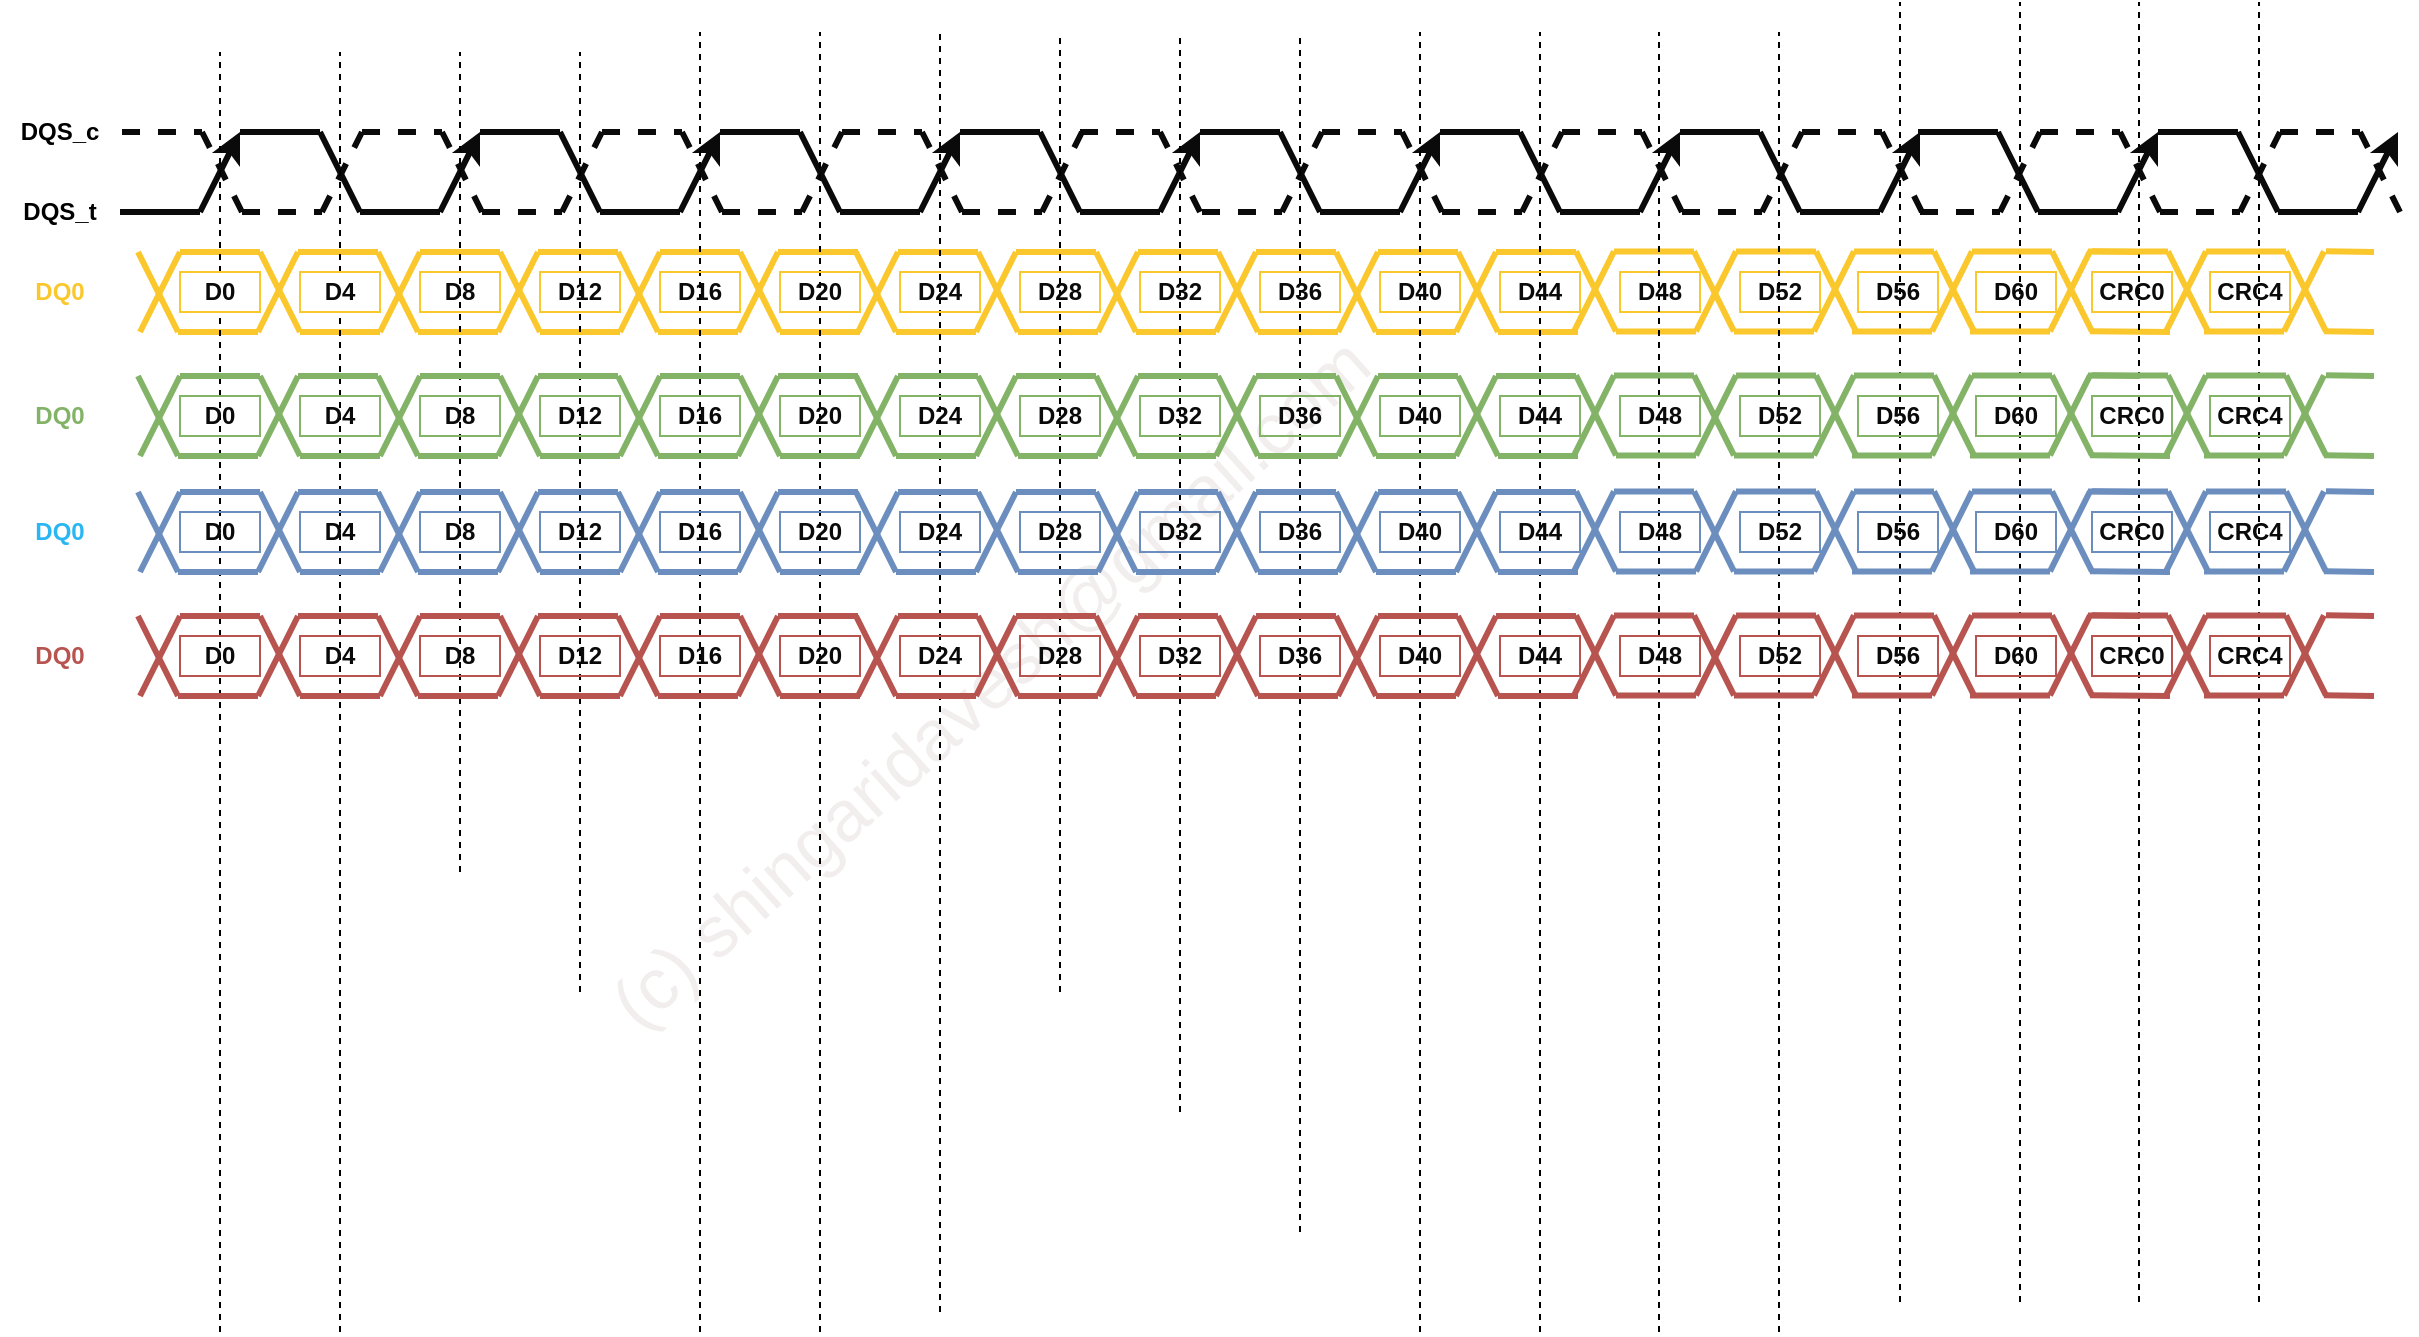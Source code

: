 <mxfile version="26.0.4">
  <diagram name="Page-1" id="k2yNLmEZRWlZqtDNwLpp">
    <mxGraphModel dx="968" dy="655" grid="1" gridSize="10" guides="1" tooltips="1" connect="1" arrows="1" fold="1" page="1" pageScale="1" pageWidth="850" pageHeight="1100" math="0" shadow="0">
      <root>
        <mxCell id="0" />
        <mxCell id="1" parent="0" />
        <mxCell id="-j06Ovp1fmt5AjjepnFO-1" value="(c) shingaridavesh@gmail.com" style="text;html=1;align=center;verticalAlign=middle;whiteSpace=wrap;rounded=0;fontSize=36;fontColor=#f2eeee;rotation=-42;" vertex="1" parent="1">
          <mxGeometry x="135" y="510" width="870" height="30" as="geometry" />
        </mxCell>
        <mxCell id="-j06Ovp1fmt5AjjepnFO-2" value="" style="endArrow=classic;html=1;rounded=0;strokeColor=#0a0a0a;strokeWidth=3;endFill=1;" edge="1" parent="1">
          <mxGeometry width="50" height="50" relative="1" as="geometry">
            <mxPoint x="175" y="290" as="sourcePoint" />
            <mxPoint x="195" y="250" as="targetPoint" />
          </mxGeometry>
        </mxCell>
        <mxCell id="-j06Ovp1fmt5AjjepnFO-3" value="" style="endArrow=none;html=1;rounded=0;strokeColor=#0a0a0a;strokeWidth=3;" edge="1" parent="1">
          <mxGeometry width="50" height="50" relative="1" as="geometry">
            <mxPoint x="195" y="250" as="sourcePoint" />
            <mxPoint x="235" y="250" as="targetPoint" />
          </mxGeometry>
        </mxCell>
        <mxCell id="-j06Ovp1fmt5AjjepnFO-4" value="" style="endArrow=none;html=1;rounded=0;strokeColor=#0a0a0a;strokeWidth=3;" edge="1" parent="1">
          <mxGeometry width="50" height="50" relative="1" as="geometry">
            <mxPoint x="255" y="290" as="sourcePoint" />
            <mxPoint x="235" y="250" as="targetPoint" />
          </mxGeometry>
        </mxCell>
        <mxCell id="-j06Ovp1fmt5AjjepnFO-5" value="" style="endArrow=none;html=1;rounded=0;strokeColor=#0a0a0a;strokeWidth=3;" edge="1" parent="1">
          <mxGeometry width="50" height="50" relative="1" as="geometry">
            <mxPoint x="255" y="290" as="sourcePoint" />
            <mxPoint x="295" y="290" as="targetPoint" />
          </mxGeometry>
        </mxCell>
        <mxCell id="-j06Ovp1fmt5AjjepnFO-6" value="" style="endArrow=classic;html=1;rounded=0;strokeColor=#0a0a0a;strokeWidth=3;endFill=1;" edge="1" parent="1">
          <mxGeometry width="50" height="50" relative="1" as="geometry">
            <mxPoint x="295" y="290" as="sourcePoint" />
            <mxPoint x="315" y="250" as="targetPoint" />
          </mxGeometry>
        </mxCell>
        <mxCell id="-j06Ovp1fmt5AjjepnFO-7" value="" style="endArrow=none;html=1;rounded=0;strokeColor=#0a0a0a;strokeWidth=3;" edge="1" parent="1">
          <mxGeometry width="50" height="50" relative="1" as="geometry">
            <mxPoint x="315" y="250" as="sourcePoint" />
            <mxPoint x="355" y="250" as="targetPoint" />
          </mxGeometry>
        </mxCell>
        <mxCell id="-j06Ovp1fmt5AjjepnFO-8" value="" style="endArrow=none;html=1;rounded=0;strokeColor=#0a0a0a;strokeWidth=3;" edge="1" parent="1">
          <mxGeometry width="50" height="50" relative="1" as="geometry">
            <mxPoint x="375" y="290" as="sourcePoint" />
            <mxPoint x="355" y="250" as="targetPoint" />
          </mxGeometry>
        </mxCell>
        <mxCell id="-j06Ovp1fmt5AjjepnFO-9" value="" style="endArrow=none;html=1;rounded=0;strokeColor=#0a0a0a;strokeWidth=3;" edge="1" parent="1">
          <mxGeometry width="50" height="50" relative="1" as="geometry">
            <mxPoint x="375" y="290" as="sourcePoint" />
            <mxPoint x="415" y="290" as="targetPoint" />
          </mxGeometry>
        </mxCell>
        <mxCell id="-j06Ovp1fmt5AjjepnFO-10" value="" style="endArrow=classic;html=1;rounded=0;strokeColor=#0a0a0a;strokeWidth=3;endFill=1;" edge="1" parent="1">
          <mxGeometry width="50" height="50" relative="1" as="geometry">
            <mxPoint x="415" y="290" as="sourcePoint" />
            <mxPoint x="435" y="250" as="targetPoint" />
          </mxGeometry>
        </mxCell>
        <mxCell id="-j06Ovp1fmt5AjjepnFO-11" value="" style="endArrow=none;html=1;rounded=0;strokeColor=#0a0a0a;strokeWidth=3;" edge="1" parent="1">
          <mxGeometry width="50" height="50" relative="1" as="geometry">
            <mxPoint x="435" y="250" as="sourcePoint" />
            <mxPoint x="475" y="250" as="targetPoint" />
          </mxGeometry>
        </mxCell>
        <mxCell id="-j06Ovp1fmt5AjjepnFO-12" value="" style="endArrow=none;html=1;rounded=0;strokeColor=#0a0a0a;strokeWidth=3;" edge="1" parent="1">
          <mxGeometry width="50" height="50" relative="1" as="geometry">
            <mxPoint x="495" y="290" as="sourcePoint" />
            <mxPoint x="475" y="250" as="targetPoint" />
          </mxGeometry>
        </mxCell>
        <mxCell id="-j06Ovp1fmt5AjjepnFO-13" value="" style="endArrow=none;html=1;rounded=0;strokeColor=#0a0a0a;strokeWidth=3;" edge="1" parent="1">
          <mxGeometry width="50" height="50" relative="1" as="geometry">
            <mxPoint x="495" y="290" as="sourcePoint" />
            <mxPoint x="535" y="290" as="targetPoint" />
          </mxGeometry>
        </mxCell>
        <mxCell id="-j06Ovp1fmt5AjjepnFO-14" value="" style="endArrow=classic;html=1;rounded=0;strokeColor=#0a0a0a;strokeWidth=3;endFill=1;" edge="1" parent="1">
          <mxGeometry width="50" height="50" relative="1" as="geometry">
            <mxPoint x="535" y="290" as="sourcePoint" />
            <mxPoint x="555" y="250" as="targetPoint" />
          </mxGeometry>
        </mxCell>
        <mxCell id="-j06Ovp1fmt5AjjepnFO-15" value="" style="endArrow=none;html=1;rounded=0;strokeColor=#0a0a0a;strokeWidth=3;" edge="1" parent="1">
          <mxGeometry width="50" height="50" relative="1" as="geometry">
            <mxPoint x="555" y="250" as="sourcePoint" />
            <mxPoint x="595" y="250" as="targetPoint" />
          </mxGeometry>
        </mxCell>
        <mxCell id="-j06Ovp1fmt5AjjepnFO-16" value="" style="endArrow=none;html=1;rounded=0;strokeColor=#0a0a0a;strokeWidth=3;" edge="1" parent="1">
          <mxGeometry width="50" height="50" relative="1" as="geometry">
            <mxPoint x="615" y="290" as="sourcePoint" />
            <mxPoint x="595" y="250" as="targetPoint" />
          </mxGeometry>
        </mxCell>
        <mxCell id="-j06Ovp1fmt5AjjepnFO-17" value="" style="endArrow=none;html=1;rounded=0;strokeColor=#0a0a0a;strokeWidth=3;" edge="1" parent="1">
          <mxGeometry width="50" height="50" relative="1" as="geometry">
            <mxPoint x="615" y="290" as="sourcePoint" />
            <mxPoint x="655" y="290" as="targetPoint" />
          </mxGeometry>
        </mxCell>
        <mxCell id="-j06Ovp1fmt5AjjepnFO-18" value="" style="endArrow=classic;html=1;rounded=0;strokeColor=#0a0a0a;strokeWidth=3;endFill=1;" edge="1" parent="1">
          <mxGeometry width="50" height="50" relative="1" as="geometry">
            <mxPoint x="655" y="290" as="sourcePoint" />
            <mxPoint x="675" y="250" as="targetPoint" />
          </mxGeometry>
        </mxCell>
        <mxCell id="-j06Ovp1fmt5AjjepnFO-19" value="" style="endArrow=none;html=1;rounded=0;strokeColor=#0a0a0a;strokeWidth=3;" edge="1" parent="1">
          <mxGeometry width="50" height="50" relative="1" as="geometry">
            <mxPoint x="135" y="290" as="sourcePoint" />
            <mxPoint x="175" y="290" as="targetPoint" />
          </mxGeometry>
        </mxCell>
        <mxCell id="-j06Ovp1fmt5AjjepnFO-20" value="" style="endArrow=none;html=1;rounded=0;strokeColor=#0a0a0a;strokeWidth=3;dashed=1;" edge="1" parent="1">
          <mxGeometry width="50" height="50" relative="1" as="geometry">
            <mxPoint x="136" y="250" as="sourcePoint" />
            <mxPoint x="176" y="250" as="targetPoint" />
          </mxGeometry>
        </mxCell>
        <mxCell id="-j06Ovp1fmt5AjjepnFO-21" value="" style="endArrow=none;html=1;rounded=0;strokeColor=#0a0a0a;strokeWidth=3;dashed=1;" edge="1" parent="1">
          <mxGeometry width="50" height="50" relative="1" as="geometry">
            <mxPoint x="196" y="290" as="sourcePoint" />
            <mxPoint x="176" y="250" as="targetPoint" />
          </mxGeometry>
        </mxCell>
        <mxCell id="-j06Ovp1fmt5AjjepnFO-22" value="" style="endArrow=none;html=1;rounded=0;strokeColor=#0a0a0a;strokeWidth=3;dashed=1;" edge="1" parent="1">
          <mxGeometry width="50" height="50" relative="1" as="geometry">
            <mxPoint x="196" y="290" as="sourcePoint" />
            <mxPoint x="236" y="290" as="targetPoint" />
          </mxGeometry>
        </mxCell>
        <mxCell id="-j06Ovp1fmt5AjjepnFO-23" value="" style="endArrow=none;html=1;rounded=0;strokeColor=#0a0a0a;strokeWidth=3;dashed=1;" edge="1" parent="1">
          <mxGeometry width="50" height="50" relative="1" as="geometry">
            <mxPoint x="236" y="290" as="sourcePoint" />
            <mxPoint x="256" y="250" as="targetPoint" />
          </mxGeometry>
        </mxCell>
        <mxCell id="-j06Ovp1fmt5AjjepnFO-24" value="" style="endArrow=none;html=1;rounded=0;strokeColor=#0a0a0a;strokeWidth=3;dashed=1;" edge="1" parent="1">
          <mxGeometry width="50" height="50" relative="1" as="geometry">
            <mxPoint x="256" y="250" as="sourcePoint" />
            <mxPoint x="296" y="250" as="targetPoint" />
          </mxGeometry>
        </mxCell>
        <mxCell id="-j06Ovp1fmt5AjjepnFO-25" value="" style="endArrow=none;html=1;rounded=0;strokeColor=#0a0a0a;strokeWidth=3;dashed=1;" edge="1" parent="1">
          <mxGeometry width="50" height="50" relative="1" as="geometry">
            <mxPoint x="316" y="290" as="sourcePoint" />
            <mxPoint x="296" y="250" as="targetPoint" />
          </mxGeometry>
        </mxCell>
        <mxCell id="-j06Ovp1fmt5AjjepnFO-26" value="" style="endArrow=none;html=1;rounded=0;strokeColor=#0a0a0a;strokeWidth=3;dashed=1;" edge="1" parent="1">
          <mxGeometry width="50" height="50" relative="1" as="geometry">
            <mxPoint x="316" y="290" as="sourcePoint" />
            <mxPoint x="356" y="290" as="targetPoint" />
          </mxGeometry>
        </mxCell>
        <mxCell id="-j06Ovp1fmt5AjjepnFO-27" value="" style="endArrow=none;html=1;rounded=0;strokeColor=#0a0a0a;strokeWidth=3;dashed=1;" edge="1" parent="1">
          <mxGeometry width="50" height="50" relative="1" as="geometry">
            <mxPoint x="356" y="290" as="sourcePoint" />
            <mxPoint x="376" y="250" as="targetPoint" />
          </mxGeometry>
        </mxCell>
        <mxCell id="-j06Ovp1fmt5AjjepnFO-28" value="" style="endArrow=none;html=1;rounded=0;strokeColor=#0a0a0a;strokeWidth=3;dashed=1;" edge="1" parent="1">
          <mxGeometry width="50" height="50" relative="1" as="geometry">
            <mxPoint x="376" y="250" as="sourcePoint" />
            <mxPoint x="416" y="250" as="targetPoint" />
          </mxGeometry>
        </mxCell>
        <mxCell id="-j06Ovp1fmt5AjjepnFO-29" value="" style="endArrow=none;html=1;rounded=0;strokeColor=#0a0a0a;strokeWidth=3;dashed=1;" edge="1" parent="1">
          <mxGeometry width="50" height="50" relative="1" as="geometry">
            <mxPoint x="436" y="290" as="sourcePoint" />
            <mxPoint x="416" y="250" as="targetPoint" />
          </mxGeometry>
        </mxCell>
        <mxCell id="-j06Ovp1fmt5AjjepnFO-30" value="" style="endArrow=none;html=1;rounded=0;strokeColor=#0a0a0a;strokeWidth=3;dashed=1;" edge="1" parent="1">
          <mxGeometry width="50" height="50" relative="1" as="geometry">
            <mxPoint x="436" y="290" as="sourcePoint" />
            <mxPoint x="476" y="290" as="targetPoint" />
          </mxGeometry>
        </mxCell>
        <mxCell id="-j06Ovp1fmt5AjjepnFO-31" value="" style="endArrow=none;html=1;rounded=0;strokeColor=#0a0a0a;strokeWidth=3;dashed=1;" edge="1" parent="1">
          <mxGeometry width="50" height="50" relative="1" as="geometry">
            <mxPoint x="476" y="290" as="sourcePoint" />
            <mxPoint x="496" y="250" as="targetPoint" />
          </mxGeometry>
        </mxCell>
        <mxCell id="-j06Ovp1fmt5AjjepnFO-32" value="" style="endArrow=none;html=1;rounded=0;strokeColor=#0a0a0a;strokeWidth=3;dashed=1;" edge="1" parent="1">
          <mxGeometry width="50" height="50" relative="1" as="geometry">
            <mxPoint x="496" y="250" as="sourcePoint" />
            <mxPoint x="536" y="250" as="targetPoint" />
          </mxGeometry>
        </mxCell>
        <mxCell id="-j06Ovp1fmt5AjjepnFO-33" value="" style="endArrow=none;html=1;rounded=0;strokeColor=#0a0a0a;strokeWidth=3;dashed=1;" edge="1" parent="1">
          <mxGeometry width="50" height="50" relative="1" as="geometry">
            <mxPoint x="556" y="290" as="sourcePoint" />
            <mxPoint x="536" y="250" as="targetPoint" />
          </mxGeometry>
        </mxCell>
        <mxCell id="-j06Ovp1fmt5AjjepnFO-34" value="" style="endArrow=none;html=1;rounded=0;strokeColor=#0a0a0a;strokeWidth=3;dashed=1;" edge="1" parent="1">
          <mxGeometry width="50" height="50" relative="1" as="geometry">
            <mxPoint x="556" y="290" as="sourcePoint" />
            <mxPoint x="596" y="290" as="targetPoint" />
          </mxGeometry>
        </mxCell>
        <mxCell id="-j06Ovp1fmt5AjjepnFO-35" value="" style="endArrow=none;html=1;rounded=0;strokeColor=#0a0a0a;strokeWidth=3;dashed=1;" edge="1" parent="1">
          <mxGeometry width="50" height="50" relative="1" as="geometry">
            <mxPoint x="596" y="290" as="sourcePoint" />
            <mxPoint x="616" y="250" as="targetPoint" />
          </mxGeometry>
        </mxCell>
        <mxCell id="-j06Ovp1fmt5AjjepnFO-36" value="" style="endArrow=none;html=1;rounded=0;strokeColor=#0a0a0a;strokeWidth=3;dashed=1;" edge="1" parent="1">
          <mxGeometry width="50" height="50" relative="1" as="geometry">
            <mxPoint x="615" y="250" as="sourcePoint" />
            <mxPoint x="655" y="250" as="targetPoint" />
          </mxGeometry>
        </mxCell>
        <mxCell id="-j06Ovp1fmt5AjjepnFO-37" value="" style="endArrow=none;html=1;rounded=0;strokeColor=#0a0a0a;strokeWidth=3;dashed=1;" edge="1" parent="1">
          <mxGeometry width="50" height="50" relative="1" as="geometry">
            <mxPoint x="675" y="290" as="sourcePoint" />
            <mxPoint x="655" y="250" as="targetPoint" />
          </mxGeometry>
        </mxCell>
        <mxCell id="-j06Ovp1fmt5AjjepnFO-38" value="" style="endArrow=none;html=1;rounded=0;strokeColor=light-dark(#fac72c, #ebd9ff);strokeWidth=3;" edge="1" parent="1">
          <mxGeometry width="50" height="50" relative="1" as="geometry">
            <mxPoint x="164" y="350" as="sourcePoint" />
            <mxPoint x="144" y="310" as="targetPoint" />
          </mxGeometry>
        </mxCell>
        <mxCell id="-j06Ovp1fmt5AjjepnFO-39" value="" style="endArrow=none;html=1;rounded=0;strokeColor=light-dark(#fac72c, #ebd9ff);strokeWidth=3;" edge="1" parent="1">
          <mxGeometry width="50" height="50" relative="1" as="geometry">
            <mxPoint x="164" y="350" as="sourcePoint" />
            <mxPoint x="204" y="350" as="targetPoint" />
          </mxGeometry>
        </mxCell>
        <mxCell id="-j06Ovp1fmt5AjjepnFO-40" value="" style="endArrow=none;html=1;rounded=0;strokeColor=light-dark(#fac72c, #ebd9ff);strokeWidth=3;" edge="1" parent="1">
          <mxGeometry width="50" height="50" relative="1" as="geometry">
            <mxPoint x="204" y="350" as="sourcePoint" />
            <mxPoint x="224" y="310" as="targetPoint" />
          </mxGeometry>
        </mxCell>
        <mxCell id="-j06Ovp1fmt5AjjepnFO-41" value="" style="endArrow=none;html=1;rounded=0;strokeColor=light-dark(#fac72c, #ebd9ff);strokeWidth=3;" edge="1" parent="1">
          <mxGeometry width="50" height="50" relative="1" as="geometry">
            <mxPoint x="224" y="310" as="sourcePoint" />
            <mxPoint x="264" y="310" as="targetPoint" />
          </mxGeometry>
        </mxCell>
        <mxCell id="-j06Ovp1fmt5AjjepnFO-42" value="" style="endArrow=none;html=1;rounded=0;strokeColor=light-dark(#fac72c, #ebd9ff);strokeWidth=3;" edge="1" parent="1">
          <mxGeometry width="50" height="50" relative="1" as="geometry">
            <mxPoint x="284" y="350" as="sourcePoint" />
            <mxPoint x="264" y="310" as="targetPoint" />
          </mxGeometry>
        </mxCell>
        <mxCell id="-j06Ovp1fmt5AjjepnFO-43" value="" style="endArrow=none;html=1;rounded=0;strokeColor=light-dark(#fac72c, #ebd9ff);strokeWidth=3;" edge="1" parent="1">
          <mxGeometry width="50" height="50" relative="1" as="geometry">
            <mxPoint x="284" y="350" as="sourcePoint" />
            <mxPoint x="324" y="350" as="targetPoint" />
          </mxGeometry>
        </mxCell>
        <mxCell id="-j06Ovp1fmt5AjjepnFO-44" value="" style="endArrow=none;html=1;rounded=0;strokeColor=light-dark(#fac72c, #ebd9ff);strokeWidth=3;" edge="1" parent="1">
          <mxGeometry width="50" height="50" relative="1" as="geometry">
            <mxPoint x="324" y="350" as="sourcePoint" />
            <mxPoint x="344" y="310" as="targetPoint" />
          </mxGeometry>
        </mxCell>
        <mxCell id="-j06Ovp1fmt5AjjepnFO-45" value="" style="endArrow=none;html=1;rounded=0;strokeColor=light-dark(#fac72c, #ebd9ff);strokeWidth=3;" edge="1" parent="1">
          <mxGeometry width="50" height="50" relative="1" as="geometry">
            <mxPoint x="344" y="310" as="sourcePoint" />
            <mxPoint x="384" y="310" as="targetPoint" />
          </mxGeometry>
        </mxCell>
        <mxCell id="-j06Ovp1fmt5AjjepnFO-46" value="" style="endArrow=none;html=1;rounded=0;strokeColor=light-dark(#fac72c, #ebd9ff);strokeWidth=3;" edge="1" parent="1">
          <mxGeometry width="50" height="50" relative="1" as="geometry">
            <mxPoint x="404" y="350" as="sourcePoint" />
            <mxPoint x="384" y="310" as="targetPoint" />
          </mxGeometry>
        </mxCell>
        <mxCell id="-j06Ovp1fmt5AjjepnFO-47" value="" style="endArrow=none;html=1;rounded=0;strokeColor=light-dark(#fac72c, #ebd9ff);strokeWidth=3;" edge="1" parent="1">
          <mxGeometry width="50" height="50" relative="1" as="geometry">
            <mxPoint x="404" y="350" as="sourcePoint" />
            <mxPoint x="444" y="350" as="targetPoint" />
          </mxGeometry>
        </mxCell>
        <mxCell id="-j06Ovp1fmt5AjjepnFO-48" value="" style="endArrow=none;html=1;rounded=0;strokeColor=light-dark(#fac72c, #ebd9ff);strokeWidth=3;" edge="1" parent="1">
          <mxGeometry width="50" height="50" relative="1" as="geometry">
            <mxPoint x="444" y="350" as="sourcePoint" />
            <mxPoint x="464" y="310" as="targetPoint" />
          </mxGeometry>
        </mxCell>
        <mxCell id="-j06Ovp1fmt5AjjepnFO-49" value="" style="endArrow=none;html=1;rounded=0;strokeColor=light-dark(#fac72c, #ebd9ff);strokeWidth=3;" edge="1" parent="1">
          <mxGeometry width="50" height="50" relative="1" as="geometry">
            <mxPoint x="464" y="310" as="sourcePoint" />
            <mxPoint x="504" y="310" as="targetPoint" />
          </mxGeometry>
        </mxCell>
        <mxCell id="-j06Ovp1fmt5AjjepnFO-50" value="" style="endArrow=none;html=1;rounded=0;strokeColor=light-dark(#fac72c, #ebd9ff);strokeWidth=3;" edge="1" parent="1">
          <mxGeometry width="50" height="50" relative="1" as="geometry">
            <mxPoint x="145" y="350" as="sourcePoint" />
            <mxPoint x="165" y="310" as="targetPoint" />
          </mxGeometry>
        </mxCell>
        <mxCell id="-j06Ovp1fmt5AjjepnFO-51" value="" style="endArrow=none;html=1;rounded=0;strokeColor=light-dark(#fac72c, #ebd9ff);strokeWidth=3;" edge="1" parent="1">
          <mxGeometry width="50" height="50" relative="1" as="geometry">
            <mxPoint x="165" y="310" as="sourcePoint" />
            <mxPoint x="205" y="310" as="targetPoint" />
          </mxGeometry>
        </mxCell>
        <mxCell id="-j06Ovp1fmt5AjjepnFO-52" value="" style="endArrow=none;html=1;rounded=0;strokeColor=light-dark(#fac72c, #ebd9ff);strokeWidth=3;" edge="1" parent="1">
          <mxGeometry width="50" height="50" relative="1" as="geometry">
            <mxPoint x="225" y="350" as="sourcePoint" />
            <mxPoint x="205" y="310" as="targetPoint" />
          </mxGeometry>
        </mxCell>
        <mxCell id="-j06Ovp1fmt5AjjepnFO-53" value="" style="endArrow=none;html=1;rounded=0;strokeColor=light-dark(#fac72c, #ebd9ff);strokeWidth=3;" edge="1" parent="1">
          <mxGeometry width="50" height="50" relative="1" as="geometry">
            <mxPoint x="225" y="350" as="sourcePoint" />
            <mxPoint x="265" y="350" as="targetPoint" />
          </mxGeometry>
        </mxCell>
        <mxCell id="-j06Ovp1fmt5AjjepnFO-54" value="" style="endArrow=none;html=1;rounded=0;strokeColor=light-dark(#fac72c, #ebd9ff);strokeWidth=3;" edge="1" parent="1">
          <mxGeometry width="50" height="50" relative="1" as="geometry">
            <mxPoint x="265" y="350" as="sourcePoint" />
            <mxPoint x="285" y="310" as="targetPoint" />
          </mxGeometry>
        </mxCell>
        <mxCell id="-j06Ovp1fmt5AjjepnFO-55" value="" style="endArrow=none;html=1;rounded=0;strokeColor=light-dark(#fac72c, #ebd9ff);strokeWidth=3;" edge="1" parent="1">
          <mxGeometry width="50" height="50" relative="1" as="geometry">
            <mxPoint x="285" y="310" as="sourcePoint" />
            <mxPoint x="325" y="310" as="targetPoint" />
          </mxGeometry>
        </mxCell>
        <mxCell id="-j06Ovp1fmt5AjjepnFO-56" value="" style="endArrow=none;html=1;rounded=0;strokeColor=light-dark(#fac72c, #ebd9ff);strokeWidth=3;" edge="1" parent="1">
          <mxGeometry width="50" height="50" relative="1" as="geometry">
            <mxPoint x="345" y="350" as="sourcePoint" />
            <mxPoint x="325" y="310" as="targetPoint" />
          </mxGeometry>
        </mxCell>
        <mxCell id="-j06Ovp1fmt5AjjepnFO-57" value="" style="endArrow=none;html=1;rounded=0;strokeColor=light-dark(#fac72c, #ebd9ff);strokeWidth=3;" edge="1" parent="1">
          <mxGeometry width="50" height="50" relative="1" as="geometry">
            <mxPoint x="345" y="350" as="sourcePoint" />
            <mxPoint x="385" y="350" as="targetPoint" />
          </mxGeometry>
        </mxCell>
        <mxCell id="-j06Ovp1fmt5AjjepnFO-58" value="" style="endArrow=none;html=1;rounded=0;strokeColor=light-dark(#fac72c, #ebd9ff);strokeWidth=3;" edge="1" parent="1">
          <mxGeometry width="50" height="50" relative="1" as="geometry">
            <mxPoint x="385" y="350" as="sourcePoint" />
            <mxPoint x="405" y="310" as="targetPoint" />
          </mxGeometry>
        </mxCell>
        <mxCell id="-j06Ovp1fmt5AjjepnFO-59" value="" style="endArrow=none;html=1;rounded=0;strokeColor=light-dark(#fac72c, #ebd9ff);strokeWidth=3;" edge="1" parent="1">
          <mxGeometry width="50" height="50" relative="1" as="geometry">
            <mxPoint x="405" y="310" as="sourcePoint" />
            <mxPoint x="445" y="310" as="targetPoint" />
          </mxGeometry>
        </mxCell>
        <mxCell id="-j06Ovp1fmt5AjjepnFO-60" value="" style="endArrow=none;html=1;rounded=0;strokeColor=light-dark(#fac72c, #ebd9ff);strokeWidth=3;" edge="1" parent="1">
          <mxGeometry width="50" height="50" relative="1" as="geometry">
            <mxPoint x="465" y="350" as="sourcePoint" />
            <mxPoint x="445" y="310" as="targetPoint" />
          </mxGeometry>
        </mxCell>
        <mxCell id="-j06Ovp1fmt5AjjepnFO-61" value="" style="endArrow=none;html=1;rounded=0;strokeColor=light-dark(#fac72c, #ebd9ff);strokeWidth=3;" edge="1" parent="1">
          <mxGeometry width="50" height="50" relative="1" as="geometry">
            <mxPoint x="465" y="350" as="sourcePoint" />
            <mxPoint x="505" y="350" as="targetPoint" />
          </mxGeometry>
        </mxCell>
        <mxCell id="-j06Ovp1fmt5AjjepnFO-62" value="" style="endArrow=none;html=1;rounded=0;strokeColor=light-dark(#fac72c, #ebd9ff);strokeWidth=3;" edge="1" parent="1">
          <mxGeometry width="50" height="50" relative="1" as="geometry">
            <mxPoint x="523" y="350" as="sourcePoint" />
            <mxPoint x="503" y="310" as="targetPoint" />
          </mxGeometry>
        </mxCell>
        <mxCell id="-j06Ovp1fmt5AjjepnFO-63" value="" style="endArrow=none;html=1;rounded=0;strokeColor=light-dark(#fac72c, #ebd9ff);strokeWidth=3;" edge="1" parent="1">
          <mxGeometry width="50" height="50" relative="1" as="geometry">
            <mxPoint x="523" y="350" as="sourcePoint" />
            <mxPoint x="563" y="350" as="targetPoint" />
          </mxGeometry>
        </mxCell>
        <mxCell id="-j06Ovp1fmt5AjjepnFO-64" value="" style="endArrow=none;html=1;rounded=0;strokeColor=light-dark(#fac72c, #ebd9ff);strokeWidth=3;" edge="1" parent="1">
          <mxGeometry width="50" height="50" relative="1" as="geometry">
            <mxPoint x="563" y="350" as="sourcePoint" />
            <mxPoint x="583" y="310" as="targetPoint" />
          </mxGeometry>
        </mxCell>
        <mxCell id="-j06Ovp1fmt5AjjepnFO-65" value="" style="endArrow=none;html=1;rounded=0;strokeColor=light-dark(#fac72c, #ebd9ff);strokeWidth=3;" edge="1" parent="1">
          <mxGeometry width="50" height="50" relative="1" as="geometry">
            <mxPoint x="583" y="310" as="sourcePoint" />
            <mxPoint x="623" y="310" as="targetPoint" />
          </mxGeometry>
        </mxCell>
        <mxCell id="-j06Ovp1fmt5AjjepnFO-66" value="" style="endArrow=none;html=1;rounded=0;strokeColor=light-dark(#fac72c, #ebd9ff);strokeWidth=3;" edge="1" parent="1">
          <mxGeometry width="50" height="50" relative="1" as="geometry">
            <mxPoint x="643" y="350" as="sourcePoint" />
            <mxPoint x="623" y="310" as="targetPoint" />
          </mxGeometry>
        </mxCell>
        <mxCell id="-j06Ovp1fmt5AjjepnFO-67" value="" style="endArrow=none;html=1;rounded=0;strokeColor=light-dark(#fac72c, #ebd9ff);strokeWidth=3;" edge="1" parent="1">
          <mxGeometry width="50" height="50" relative="1" as="geometry">
            <mxPoint x="643" y="350" as="sourcePoint" />
            <mxPoint x="683" y="350" as="targetPoint" />
          </mxGeometry>
        </mxCell>
        <mxCell id="-j06Ovp1fmt5AjjepnFO-68" value="" style="endArrow=none;html=1;rounded=0;strokeColor=light-dark(#fac72c, #ebd9ff);strokeWidth=3;" edge="1" parent="1">
          <mxGeometry width="50" height="50" relative="1" as="geometry">
            <mxPoint x="683" y="350" as="sourcePoint" />
            <mxPoint x="703" y="310" as="targetPoint" />
          </mxGeometry>
        </mxCell>
        <mxCell id="-j06Ovp1fmt5AjjepnFO-69" value="" style="endArrow=none;html=1;rounded=0;strokeColor=light-dark(#fac72c, #ebd9ff);strokeWidth=3;" edge="1" parent="1">
          <mxGeometry width="50" height="50" relative="1" as="geometry">
            <mxPoint x="703" y="310" as="sourcePoint" />
            <mxPoint x="743" y="310" as="targetPoint" />
          </mxGeometry>
        </mxCell>
        <mxCell id="-j06Ovp1fmt5AjjepnFO-70" value="" style="endArrow=none;html=1;rounded=0;strokeColor=light-dark(#fac72c, #ebd9ff);strokeWidth=3;" edge="1" parent="1">
          <mxGeometry width="50" height="50" relative="1" as="geometry">
            <mxPoint x="763" y="350" as="sourcePoint" />
            <mxPoint x="743" y="310" as="targetPoint" />
          </mxGeometry>
        </mxCell>
        <mxCell id="-j06Ovp1fmt5AjjepnFO-71" value="" style="endArrow=none;html=1;rounded=0;strokeColor=light-dark(#fac72c, #ebd9ff);strokeWidth=3;" edge="1" parent="1">
          <mxGeometry width="50" height="50" relative="1" as="geometry">
            <mxPoint x="763" y="350" as="sourcePoint" />
            <mxPoint x="803" y="350" as="targetPoint" />
          </mxGeometry>
        </mxCell>
        <mxCell id="-j06Ovp1fmt5AjjepnFO-72" value="" style="endArrow=none;html=1;rounded=0;strokeColor=light-dark(#fac72c, #ebd9ff);strokeWidth=3;" edge="1" parent="1">
          <mxGeometry width="50" height="50" relative="1" as="geometry">
            <mxPoint x="803" y="350" as="sourcePoint" />
            <mxPoint x="823" y="310" as="targetPoint" />
          </mxGeometry>
        </mxCell>
        <mxCell id="-j06Ovp1fmt5AjjepnFO-73" value="" style="endArrow=none;html=1;rounded=0;strokeColor=light-dark(#fac72c, #ebd9ff);strokeWidth=3;" edge="1" parent="1">
          <mxGeometry width="50" height="50" relative="1" as="geometry">
            <mxPoint x="823" y="310" as="sourcePoint" />
            <mxPoint x="863" y="310" as="targetPoint" />
          </mxGeometry>
        </mxCell>
        <mxCell id="-j06Ovp1fmt5AjjepnFO-74" value="" style="endArrow=none;html=1;rounded=0;strokeColor=light-dark(#fac72c, #ebd9ff);strokeWidth=3;" edge="1" parent="1">
          <mxGeometry width="50" height="50" relative="1" as="geometry">
            <mxPoint x="504" y="350" as="sourcePoint" />
            <mxPoint x="524" y="310" as="targetPoint" />
          </mxGeometry>
        </mxCell>
        <mxCell id="-j06Ovp1fmt5AjjepnFO-75" value="" style="endArrow=none;html=1;rounded=0;strokeColor=light-dark(#fac72c, #ebd9ff);strokeWidth=3;" edge="1" parent="1">
          <mxGeometry width="50" height="50" relative="1" as="geometry">
            <mxPoint x="524" y="310" as="sourcePoint" />
            <mxPoint x="564" y="310" as="targetPoint" />
          </mxGeometry>
        </mxCell>
        <mxCell id="-j06Ovp1fmt5AjjepnFO-76" value="" style="endArrow=none;html=1;rounded=0;strokeColor=light-dark(#fac72c, #ebd9ff);strokeWidth=3;" edge="1" parent="1">
          <mxGeometry width="50" height="50" relative="1" as="geometry">
            <mxPoint x="584" y="350" as="sourcePoint" />
            <mxPoint x="564" y="310" as="targetPoint" />
          </mxGeometry>
        </mxCell>
        <mxCell id="-j06Ovp1fmt5AjjepnFO-77" value="" style="endArrow=none;html=1;rounded=0;strokeColor=light-dark(#fac72c, #ebd9ff);strokeWidth=3;" edge="1" parent="1">
          <mxGeometry width="50" height="50" relative="1" as="geometry">
            <mxPoint x="584" y="350" as="sourcePoint" />
            <mxPoint x="624" y="350" as="targetPoint" />
          </mxGeometry>
        </mxCell>
        <mxCell id="-j06Ovp1fmt5AjjepnFO-78" value="" style="endArrow=none;html=1;rounded=0;strokeColor=light-dark(#fac72c, #ebd9ff);strokeWidth=3;" edge="1" parent="1">
          <mxGeometry width="50" height="50" relative="1" as="geometry">
            <mxPoint x="624" y="350" as="sourcePoint" />
            <mxPoint x="644" y="310" as="targetPoint" />
          </mxGeometry>
        </mxCell>
        <mxCell id="-j06Ovp1fmt5AjjepnFO-79" value="" style="endArrow=none;html=1;rounded=0;strokeColor=light-dark(#fac72c, #ebd9ff);strokeWidth=3;" edge="1" parent="1">
          <mxGeometry width="50" height="50" relative="1" as="geometry">
            <mxPoint x="644" y="310" as="sourcePoint" />
            <mxPoint x="684" y="310" as="targetPoint" />
          </mxGeometry>
        </mxCell>
        <mxCell id="-j06Ovp1fmt5AjjepnFO-80" value="" style="endArrow=none;html=1;rounded=0;strokeColor=light-dark(#fac72c, #ebd9ff);strokeWidth=3;" edge="1" parent="1">
          <mxGeometry width="50" height="50" relative="1" as="geometry">
            <mxPoint x="704" y="350" as="sourcePoint" />
            <mxPoint x="684" y="310" as="targetPoint" />
          </mxGeometry>
        </mxCell>
        <mxCell id="-j06Ovp1fmt5AjjepnFO-81" value="" style="endArrow=none;html=1;rounded=0;strokeColor=light-dark(#fac72c, #ebd9ff);strokeWidth=3;" edge="1" parent="1">
          <mxGeometry width="50" height="50" relative="1" as="geometry">
            <mxPoint x="704" y="350" as="sourcePoint" />
            <mxPoint x="744" y="350" as="targetPoint" />
          </mxGeometry>
        </mxCell>
        <mxCell id="-j06Ovp1fmt5AjjepnFO-82" value="" style="endArrow=none;html=1;rounded=0;strokeColor=light-dark(#fac72c, #ebd9ff);strokeWidth=3;" edge="1" parent="1">
          <mxGeometry width="50" height="50" relative="1" as="geometry">
            <mxPoint x="744" y="350" as="sourcePoint" />
            <mxPoint x="764" y="310" as="targetPoint" />
          </mxGeometry>
        </mxCell>
        <mxCell id="-j06Ovp1fmt5AjjepnFO-83" value="" style="endArrow=none;html=1;rounded=0;strokeColor=light-dark(#fac72c, #ebd9ff);strokeWidth=3;" edge="1" parent="1">
          <mxGeometry width="50" height="50" relative="1" as="geometry">
            <mxPoint x="764" y="310" as="sourcePoint" />
            <mxPoint x="804" y="310" as="targetPoint" />
          </mxGeometry>
        </mxCell>
        <mxCell id="-j06Ovp1fmt5AjjepnFO-84" value="" style="endArrow=none;html=1;rounded=0;strokeColor=light-dark(#fac72c, #ebd9ff);strokeWidth=3;" edge="1" parent="1">
          <mxGeometry width="50" height="50" relative="1" as="geometry">
            <mxPoint x="824" y="350" as="sourcePoint" />
            <mxPoint x="804" y="310" as="targetPoint" />
          </mxGeometry>
        </mxCell>
        <mxCell id="-j06Ovp1fmt5AjjepnFO-85" value="" style="endArrow=none;html=1;rounded=0;strokeColor=light-dark(#fac72c, #ebd9ff);strokeWidth=3;" edge="1" parent="1">
          <mxGeometry width="50" height="50" relative="1" as="geometry">
            <mxPoint x="824" y="350" as="sourcePoint" />
            <mxPoint x="864" y="350" as="targetPoint" />
          </mxGeometry>
        </mxCell>
        <mxCell id="-j06Ovp1fmt5AjjepnFO-86" value="" style="endArrow=none;html=1;rounded=0;strokeColor=#0a0a0a;strokeWidth=3;" edge="1" parent="1">
          <mxGeometry width="50" height="50" relative="1" as="geometry">
            <mxPoint x="675" y="250" as="sourcePoint" />
            <mxPoint x="715" y="250" as="targetPoint" />
          </mxGeometry>
        </mxCell>
        <mxCell id="-j06Ovp1fmt5AjjepnFO-87" value="" style="endArrow=none;html=1;rounded=0;strokeColor=#0a0a0a;strokeWidth=3;" edge="1" parent="1">
          <mxGeometry width="50" height="50" relative="1" as="geometry">
            <mxPoint x="735" y="290" as="sourcePoint" />
            <mxPoint x="715" y="250" as="targetPoint" />
          </mxGeometry>
        </mxCell>
        <mxCell id="-j06Ovp1fmt5AjjepnFO-88" value="" style="endArrow=none;html=1;rounded=0;strokeColor=#0a0a0a;strokeWidth=3;" edge="1" parent="1">
          <mxGeometry width="50" height="50" relative="1" as="geometry">
            <mxPoint x="735" y="290" as="sourcePoint" />
            <mxPoint x="775" y="290" as="targetPoint" />
          </mxGeometry>
        </mxCell>
        <mxCell id="-j06Ovp1fmt5AjjepnFO-89" value="" style="endArrow=classic;html=1;rounded=0;strokeColor=#0a0a0a;strokeWidth=3;endFill=1;" edge="1" parent="1">
          <mxGeometry width="50" height="50" relative="1" as="geometry">
            <mxPoint x="775" y="290" as="sourcePoint" />
            <mxPoint x="795" y="250" as="targetPoint" />
          </mxGeometry>
        </mxCell>
        <mxCell id="-j06Ovp1fmt5AjjepnFO-90" value="" style="endArrow=none;html=1;rounded=0;strokeColor=#0a0a0a;strokeWidth=3;" edge="1" parent="1">
          <mxGeometry width="50" height="50" relative="1" as="geometry">
            <mxPoint x="795" y="250" as="sourcePoint" />
            <mxPoint x="835" y="250" as="targetPoint" />
          </mxGeometry>
        </mxCell>
        <mxCell id="-j06Ovp1fmt5AjjepnFO-91" value="" style="endArrow=none;html=1;rounded=0;strokeColor=#0a0a0a;strokeWidth=3;" edge="1" parent="1">
          <mxGeometry width="50" height="50" relative="1" as="geometry">
            <mxPoint x="855" y="290" as="sourcePoint" />
            <mxPoint x="835" y="250" as="targetPoint" />
          </mxGeometry>
        </mxCell>
        <mxCell id="-j06Ovp1fmt5AjjepnFO-92" value="" style="endArrow=none;html=1;rounded=0;strokeColor=#0a0a0a;strokeWidth=3;" edge="1" parent="1">
          <mxGeometry width="50" height="50" relative="1" as="geometry">
            <mxPoint x="855" y="290" as="sourcePoint" />
            <mxPoint x="895" y="290" as="targetPoint" />
          </mxGeometry>
        </mxCell>
        <mxCell id="-j06Ovp1fmt5AjjepnFO-93" value="" style="endArrow=classic;html=1;rounded=0;strokeColor=#0a0a0a;strokeWidth=3;endFill=1;" edge="1" parent="1">
          <mxGeometry width="50" height="50" relative="1" as="geometry">
            <mxPoint x="895" y="290" as="sourcePoint" />
            <mxPoint x="915" y="250" as="targetPoint" />
          </mxGeometry>
        </mxCell>
        <mxCell id="-j06Ovp1fmt5AjjepnFO-94" value="" style="endArrow=none;html=1;rounded=0;strokeColor=#0a0a0a;strokeWidth=3;" edge="1" parent="1">
          <mxGeometry width="50" height="50" relative="1" as="geometry">
            <mxPoint x="915" y="250" as="sourcePoint" />
            <mxPoint x="955" y="250" as="targetPoint" />
          </mxGeometry>
        </mxCell>
        <mxCell id="-j06Ovp1fmt5AjjepnFO-95" value="" style="endArrow=none;html=1;rounded=0;strokeColor=#0a0a0a;strokeWidth=3;" edge="1" parent="1">
          <mxGeometry width="50" height="50" relative="1" as="geometry">
            <mxPoint x="975" y="290" as="sourcePoint" />
            <mxPoint x="955" y="250" as="targetPoint" />
          </mxGeometry>
        </mxCell>
        <mxCell id="-j06Ovp1fmt5AjjepnFO-96" value="" style="endArrow=none;html=1;rounded=0;strokeColor=#0a0a0a;strokeWidth=3;" edge="1" parent="1">
          <mxGeometry width="50" height="50" relative="1" as="geometry">
            <mxPoint x="975" y="290" as="sourcePoint" />
            <mxPoint x="1015" y="290" as="targetPoint" />
          </mxGeometry>
        </mxCell>
        <mxCell id="-j06Ovp1fmt5AjjepnFO-97" value="" style="endArrow=none;html=1;rounded=0;strokeColor=#0a0a0a;strokeWidth=3;dashed=1;" edge="1" parent="1">
          <mxGeometry width="50" height="50" relative="1" as="geometry">
            <mxPoint x="676" y="290" as="sourcePoint" />
            <mxPoint x="716" y="290" as="targetPoint" />
          </mxGeometry>
        </mxCell>
        <mxCell id="-j06Ovp1fmt5AjjepnFO-98" value="" style="endArrow=none;html=1;rounded=0;strokeColor=#0a0a0a;strokeWidth=3;dashed=1;" edge="1" parent="1">
          <mxGeometry width="50" height="50" relative="1" as="geometry">
            <mxPoint x="716" y="290" as="sourcePoint" />
            <mxPoint x="736" y="250" as="targetPoint" />
          </mxGeometry>
        </mxCell>
        <mxCell id="-j06Ovp1fmt5AjjepnFO-99" value="" style="endArrow=none;html=1;rounded=0;strokeColor=#0a0a0a;strokeWidth=3;dashed=1;" edge="1" parent="1">
          <mxGeometry width="50" height="50" relative="1" as="geometry">
            <mxPoint x="736" y="250" as="sourcePoint" />
            <mxPoint x="776" y="250" as="targetPoint" />
          </mxGeometry>
        </mxCell>
        <mxCell id="-j06Ovp1fmt5AjjepnFO-100" value="" style="endArrow=none;html=1;rounded=0;strokeColor=#0a0a0a;strokeWidth=3;dashed=1;" edge="1" parent="1">
          <mxGeometry width="50" height="50" relative="1" as="geometry">
            <mxPoint x="796" y="290" as="sourcePoint" />
            <mxPoint x="776" y="250" as="targetPoint" />
          </mxGeometry>
        </mxCell>
        <mxCell id="-j06Ovp1fmt5AjjepnFO-101" value="" style="endArrow=none;html=1;rounded=0;strokeColor=#0a0a0a;strokeWidth=3;dashed=1;" edge="1" parent="1">
          <mxGeometry width="50" height="50" relative="1" as="geometry">
            <mxPoint x="796" y="290" as="sourcePoint" />
            <mxPoint x="836" y="290" as="targetPoint" />
          </mxGeometry>
        </mxCell>
        <mxCell id="-j06Ovp1fmt5AjjepnFO-102" value="" style="endArrow=none;html=1;rounded=0;strokeColor=#0a0a0a;strokeWidth=3;dashed=1;" edge="1" parent="1">
          <mxGeometry width="50" height="50" relative="1" as="geometry">
            <mxPoint x="836" y="290" as="sourcePoint" />
            <mxPoint x="856" y="250" as="targetPoint" />
          </mxGeometry>
        </mxCell>
        <mxCell id="-j06Ovp1fmt5AjjepnFO-103" value="" style="endArrow=none;html=1;rounded=0;strokeColor=#0a0a0a;strokeWidth=3;dashed=1;" edge="1" parent="1">
          <mxGeometry width="50" height="50" relative="1" as="geometry">
            <mxPoint x="856" y="250" as="sourcePoint" />
            <mxPoint x="896" y="250" as="targetPoint" />
          </mxGeometry>
        </mxCell>
        <mxCell id="-j06Ovp1fmt5AjjepnFO-104" value="" style="endArrow=none;html=1;rounded=0;strokeColor=#0a0a0a;strokeWidth=3;dashed=1;" edge="1" parent="1">
          <mxGeometry width="50" height="50" relative="1" as="geometry">
            <mxPoint x="916" y="290" as="sourcePoint" />
            <mxPoint x="896" y="250" as="targetPoint" />
          </mxGeometry>
        </mxCell>
        <mxCell id="-j06Ovp1fmt5AjjepnFO-105" value="" style="endArrow=none;html=1;rounded=0;strokeColor=#0a0a0a;strokeWidth=3;dashed=1;" edge="1" parent="1">
          <mxGeometry width="50" height="50" relative="1" as="geometry">
            <mxPoint x="916" y="290" as="sourcePoint" />
            <mxPoint x="956" y="290" as="targetPoint" />
          </mxGeometry>
        </mxCell>
        <mxCell id="-j06Ovp1fmt5AjjepnFO-106" value="" style="endArrow=none;html=1;rounded=0;strokeColor=#0a0a0a;strokeWidth=3;dashed=1;" edge="1" parent="1">
          <mxGeometry width="50" height="50" relative="1" as="geometry">
            <mxPoint x="956" y="290" as="sourcePoint" />
            <mxPoint x="976" y="250" as="targetPoint" />
          </mxGeometry>
        </mxCell>
        <mxCell id="-j06Ovp1fmt5AjjepnFO-107" value="" style="endArrow=none;html=1;rounded=0;strokeColor=#0a0a0a;strokeWidth=3;dashed=1;" edge="1" parent="1">
          <mxGeometry width="50" height="50" relative="1" as="geometry">
            <mxPoint x="976" y="250" as="sourcePoint" />
            <mxPoint x="1016" y="250" as="targetPoint" />
          </mxGeometry>
        </mxCell>
        <mxCell id="-j06Ovp1fmt5AjjepnFO-108" value="DQS_c" style="text;html=1;align=center;verticalAlign=middle;whiteSpace=wrap;rounded=0;fontStyle=1" vertex="1" parent="1">
          <mxGeometry x="75" y="240" width="60" height="20" as="geometry" />
        </mxCell>
        <mxCell id="-j06Ovp1fmt5AjjepnFO-109" value="DQS_t" style="text;html=1;align=center;verticalAlign=middle;whiteSpace=wrap;rounded=0;fontStyle=1" vertex="1" parent="1">
          <mxGeometry x="75" y="280" width="60" height="20" as="geometry" />
        </mxCell>
        <mxCell id="-j06Ovp1fmt5AjjepnFO-110" value="DQ0" style="text;html=1;align=center;verticalAlign=middle;whiteSpace=wrap;rounded=0;fontColor=light-dark(#fac72c, #ebd9ff);fontStyle=1" vertex="1" parent="1">
          <mxGeometry x="75" y="320" width="60" height="20" as="geometry" />
        </mxCell>
        <mxCell id="-j06Ovp1fmt5AjjepnFO-111" value="" style="endArrow=none;dashed=1;html=1;rounded=0;" edge="1" parent="1" source="-j06Ovp1fmt5AjjepnFO-262">
          <mxGeometry width="50" height="50" relative="1" as="geometry">
            <mxPoint x="185" y="850" as="sourcePoint" />
            <mxPoint x="185" y="210" as="targetPoint" />
          </mxGeometry>
        </mxCell>
        <mxCell id="-j06Ovp1fmt5AjjepnFO-112" value="" style="endArrow=none;dashed=1;html=1;rounded=0;" edge="1" parent="1" source="-j06Ovp1fmt5AjjepnFO-264">
          <mxGeometry width="50" height="50" relative="1" as="geometry">
            <mxPoint x="245" y="850" as="sourcePoint" />
            <mxPoint x="245" y="210" as="targetPoint" />
          </mxGeometry>
        </mxCell>
        <mxCell id="-j06Ovp1fmt5AjjepnFO-113" value="" style="endArrow=none;dashed=1;html=1;rounded=0;" edge="1" parent="1">
          <mxGeometry width="50" height="50" relative="1" as="geometry">
            <mxPoint x="305" y="620" as="sourcePoint" />
            <mxPoint x="305" y="210" as="targetPoint" />
          </mxGeometry>
        </mxCell>
        <mxCell id="-j06Ovp1fmt5AjjepnFO-114" value="" style="endArrow=none;dashed=1;html=1;rounded=0;" edge="1" parent="1">
          <mxGeometry width="50" height="50" relative="1" as="geometry">
            <mxPoint x="365" y="680" as="sourcePoint" />
            <mxPoint x="365" y="210" as="targetPoint" />
          </mxGeometry>
        </mxCell>
        <mxCell id="-j06Ovp1fmt5AjjepnFO-115" value="" style="endArrow=none;dashed=1;html=1;rounded=0;" edge="1" parent="1">
          <mxGeometry width="50" height="50" relative="1" as="geometry">
            <mxPoint x="425" y="850" as="sourcePoint" />
            <mxPoint x="425" y="200" as="targetPoint" />
          </mxGeometry>
        </mxCell>
        <mxCell id="-j06Ovp1fmt5AjjepnFO-116" value="" style="endArrow=none;dashed=1;html=1;rounded=0;" edge="1" parent="1">
          <mxGeometry width="50" height="50" relative="1" as="geometry">
            <mxPoint x="485" y="850" as="sourcePoint" />
            <mxPoint x="485" y="200" as="targetPoint" />
          </mxGeometry>
        </mxCell>
        <mxCell id="-j06Ovp1fmt5AjjepnFO-117" value="" style="endArrow=none;dashed=1;html=1;rounded=0;" edge="1" parent="1">
          <mxGeometry width="50" height="50" relative="1" as="geometry">
            <mxPoint x="545" y="840" as="sourcePoint" />
            <mxPoint x="545" y="200" as="targetPoint" />
          </mxGeometry>
        </mxCell>
        <mxCell id="-j06Ovp1fmt5AjjepnFO-118" value="" style="endArrow=none;dashed=1;html=1;rounded=0;" edge="1" parent="1">
          <mxGeometry width="50" height="50" relative="1" as="geometry">
            <mxPoint x="605" y="680" as="sourcePoint" />
            <mxPoint x="605" y="200" as="targetPoint" />
          </mxGeometry>
        </mxCell>
        <mxCell id="-j06Ovp1fmt5AjjepnFO-119" value="" style="endArrow=none;dashed=1;html=1;rounded=0;" edge="1" parent="1">
          <mxGeometry width="50" height="50" relative="1" as="geometry">
            <mxPoint x="665" y="740" as="sourcePoint" />
            <mxPoint x="665" y="200" as="targetPoint" />
          </mxGeometry>
        </mxCell>
        <mxCell id="-j06Ovp1fmt5AjjepnFO-120" value="" style="endArrow=none;dashed=1;html=1;rounded=0;" edge="1" parent="1">
          <mxGeometry width="50" height="50" relative="1" as="geometry">
            <mxPoint x="725" y="800" as="sourcePoint" />
            <mxPoint x="725" y="200" as="targetPoint" />
          </mxGeometry>
        </mxCell>
        <mxCell id="-j06Ovp1fmt5AjjepnFO-121" value="" style="endArrow=none;dashed=1;html=1;rounded=0;" edge="1" parent="1">
          <mxGeometry width="50" height="50" relative="1" as="geometry">
            <mxPoint x="785" y="850" as="sourcePoint" />
            <mxPoint x="785" y="200" as="targetPoint" />
          </mxGeometry>
        </mxCell>
        <mxCell id="-j06Ovp1fmt5AjjepnFO-122" value="" style="endArrow=none;dashed=1;html=1;rounded=0;" edge="1" parent="1">
          <mxGeometry width="50" height="50" relative="1" as="geometry">
            <mxPoint x="845" y="850" as="sourcePoint" />
            <mxPoint x="845" y="200" as="targetPoint" />
          </mxGeometry>
        </mxCell>
        <mxCell id="-j06Ovp1fmt5AjjepnFO-123" value="" style="endArrow=none;html=1;rounded=0;strokeColor=light-dark(#fac72c, #ebd9ff);strokeWidth=3;" edge="1" parent="1">
          <mxGeometry width="50" height="50" relative="1" as="geometry">
            <mxPoint x="862" y="349.71" as="sourcePoint" />
            <mxPoint x="882" y="309.71" as="targetPoint" />
          </mxGeometry>
        </mxCell>
        <mxCell id="-j06Ovp1fmt5AjjepnFO-124" value="" style="endArrow=none;html=1;rounded=0;strokeColor=light-dark(#fac72c, #ebd9ff);strokeWidth=3;" edge="1" parent="1">
          <mxGeometry width="50" height="50" relative="1" as="geometry">
            <mxPoint x="882" y="309.71" as="sourcePoint" />
            <mxPoint x="922" y="309.71" as="targetPoint" />
          </mxGeometry>
        </mxCell>
        <mxCell id="-j06Ovp1fmt5AjjepnFO-125" value="" style="endArrow=none;html=1;rounded=0;strokeColor=light-dark(#fac72c, #ebd9ff);strokeWidth=3;" edge="1" parent="1">
          <mxGeometry width="50" height="50" relative="1" as="geometry">
            <mxPoint x="942" y="349.71" as="sourcePoint" />
            <mxPoint x="922" y="309.71" as="targetPoint" />
          </mxGeometry>
        </mxCell>
        <mxCell id="-j06Ovp1fmt5AjjepnFO-126" value="" style="endArrow=none;html=1;rounded=0;strokeColor=light-dark(#fac72c, #ebd9ff);strokeWidth=3;" edge="1" parent="1">
          <mxGeometry width="50" height="50" relative="1" as="geometry">
            <mxPoint x="942" y="349.71" as="sourcePoint" />
            <mxPoint x="982" y="349.71" as="targetPoint" />
          </mxGeometry>
        </mxCell>
        <mxCell id="-j06Ovp1fmt5AjjepnFO-127" value="" style="endArrow=none;html=1;rounded=0;strokeColor=light-dark(#fac72c, #ebd9ff);strokeWidth=3;" edge="1" parent="1">
          <mxGeometry width="50" height="50" relative="1" as="geometry">
            <mxPoint x="982" y="349.71" as="sourcePoint" />
            <mxPoint x="1002" y="309.71" as="targetPoint" />
          </mxGeometry>
        </mxCell>
        <mxCell id="-j06Ovp1fmt5AjjepnFO-128" value="" style="endArrow=none;html=1;rounded=0;strokeColor=light-dark(#fac72c, #ebd9ff);strokeWidth=3;" edge="1" parent="1">
          <mxGeometry width="50" height="50" relative="1" as="geometry">
            <mxPoint x="883" y="349.71" as="sourcePoint" />
            <mxPoint x="863" y="309.71" as="targetPoint" />
          </mxGeometry>
        </mxCell>
        <mxCell id="-j06Ovp1fmt5AjjepnFO-129" value="" style="endArrow=none;html=1;rounded=0;strokeColor=light-dark(#fac72c, #ebd9ff);strokeWidth=3;" edge="1" parent="1">
          <mxGeometry width="50" height="50" relative="1" as="geometry">
            <mxPoint x="883" y="349.71" as="sourcePoint" />
            <mxPoint x="923" y="349.71" as="targetPoint" />
          </mxGeometry>
        </mxCell>
        <mxCell id="-j06Ovp1fmt5AjjepnFO-130" value="" style="endArrow=none;html=1;rounded=0;strokeColor=light-dark(#fac72c, #ebd9ff);strokeWidth=3;" edge="1" parent="1">
          <mxGeometry width="50" height="50" relative="1" as="geometry">
            <mxPoint x="923" y="349.71" as="sourcePoint" />
            <mxPoint x="943" y="309.71" as="targetPoint" />
          </mxGeometry>
        </mxCell>
        <mxCell id="-j06Ovp1fmt5AjjepnFO-131" value="" style="endArrow=none;html=1;rounded=0;strokeColor=light-dark(#fac72c, #ebd9ff);strokeWidth=3;" edge="1" parent="1">
          <mxGeometry width="50" height="50" relative="1" as="geometry">
            <mxPoint x="943" y="309.71" as="sourcePoint" />
            <mxPoint x="983" y="309.71" as="targetPoint" />
          </mxGeometry>
        </mxCell>
        <mxCell id="-j06Ovp1fmt5AjjepnFO-132" value="" style="endArrow=none;html=1;rounded=0;strokeColor=light-dark(#fac72c, #ebd9ff);strokeWidth=3;" edge="1" parent="1">
          <mxGeometry width="50" height="50" relative="1" as="geometry">
            <mxPoint x="1003" y="349.71" as="sourcePoint" />
            <mxPoint x="983" y="309.71" as="targetPoint" />
          </mxGeometry>
        </mxCell>
        <mxCell id="-j06Ovp1fmt5AjjepnFO-249" value="" style="endArrow=none;html=1;rounded=0;strokeColor=light-dark(#fac72c, #ebd9ff);strokeWidth=3;" edge="1" parent="1">
          <mxGeometry width="50" height="50" relative="1" as="geometry">
            <mxPoint x="1120" y="349.58" as="sourcePoint" />
            <mxPoint x="1160" y="350" as="targetPoint" />
          </mxGeometry>
        </mxCell>
        <mxCell id="-j06Ovp1fmt5AjjepnFO-250" value="" style="endArrow=none;html=1;rounded=0;strokeColor=light-dark(#fac72c, #ebd9ff);strokeWidth=3;" edge="1" parent="1">
          <mxGeometry width="50" height="50" relative="1" as="geometry">
            <mxPoint x="1121" y="309.58" as="sourcePoint" />
            <mxPoint x="1145" y="310" as="targetPoint" />
          </mxGeometry>
        </mxCell>
        <mxCell id="-j06Ovp1fmt5AjjepnFO-251" value="" style="endArrow=classic;html=1;rounded=0;strokeColor=#0a0a0a;strokeWidth=3;endFill=1;" edge="1" parent="1">
          <mxGeometry width="50" height="50" relative="1" as="geometry">
            <mxPoint x="1015" y="290" as="sourcePoint" />
            <mxPoint x="1035" y="250" as="targetPoint" />
          </mxGeometry>
        </mxCell>
        <mxCell id="-j06Ovp1fmt5AjjepnFO-252" value="" style="endArrow=none;html=1;rounded=0;strokeColor=#0a0a0a;strokeWidth=3;dashed=1;" edge="1" parent="1">
          <mxGeometry width="50" height="50" relative="1" as="geometry">
            <mxPoint x="1036" y="290" as="sourcePoint" />
            <mxPoint x="1016" y="250" as="targetPoint" />
          </mxGeometry>
        </mxCell>
        <mxCell id="-j06Ovp1fmt5AjjepnFO-261" value="" style="endArrow=none;dashed=1;html=1;rounded=0;" edge="1" parent="1" target="-j06Ovp1fmt5AjjepnFO-262">
          <mxGeometry width="50" height="50" relative="1" as="geometry">
            <mxPoint x="185" y="850" as="sourcePoint" />
            <mxPoint x="185" y="210" as="targetPoint" />
          </mxGeometry>
        </mxCell>
        <mxCell id="-j06Ovp1fmt5AjjepnFO-262" value="D0" style="text;html=1;align=center;verticalAlign=middle;whiteSpace=wrap;rounded=0;fontColor=#0a0a0a;fontStyle=1;strokeColor=light-dark(#fac72c, #ebd9ff);" vertex="1" parent="1">
          <mxGeometry x="165" y="320" width="40" height="20" as="geometry" />
        </mxCell>
        <mxCell id="-j06Ovp1fmt5AjjepnFO-263" value="" style="endArrow=none;dashed=1;html=1;rounded=0;" edge="1" parent="1" target="-j06Ovp1fmt5AjjepnFO-264">
          <mxGeometry width="50" height="50" relative="1" as="geometry">
            <mxPoint x="245" y="850" as="sourcePoint" />
            <mxPoint x="245" y="210" as="targetPoint" />
          </mxGeometry>
        </mxCell>
        <mxCell id="-j06Ovp1fmt5AjjepnFO-264" value="D4" style="text;html=1;align=center;verticalAlign=middle;whiteSpace=wrap;rounded=0;fontColor=#0a0a0a;fontStyle=1;strokeColor=light-dark(#fac72c, #ebd9ff);" vertex="1" parent="1">
          <mxGeometry x="225" y="320" width="40" height="20" as="geometry" />
        </mxCell>
        <mxCell id="-j06Ovp1fmt5AjjepnFO-265" value="D8" style="text;html=1;align=center;verticalAlign=middle;whiteSpace=wrap;rounded=0;fontColor=#0a0a0a;fontStyle=1;strokeColor=light-dark(#fac72c, #ebd9ff);" vertex="1" parent="1">
          <mxGeometry x="285" y="320" width="40" height="20" as="geometry" />
        </mxCell>
        <mxCell id="-j06Ovp1fmt5AjjepnFO-266" value="D12" style="text;html=1;align=center;verticalAlign=middle;whiteSpace=wrap;rounded=0;fontColor=#0a0a0a;fontStyle=1;strokeColor=light-dark(#fac72c, #ebd9ff);" vertex="1" parent="1">
          <mxGeometry x="345" y="320" width="40" height="20" as="geometry" />
        </mxCell>
        <mxCell id="-j06Ovp1fmt5AjjepnFO-267" value="D16" style="text;html=1;align=center;verticalAlign=middle;whiteSpace=wrap;rounded=0;fontColor=#0a0a0a;fontStyle=1;strokeColor=light-dark(#fac72c, #ebd9ff);" vertex="1" parent="1">
          <mxGeometry x="405" y="320" width="40" height="20" as="geometry" />
        </mxCell>
        <mxCell id="-j06Ovp1fmt5AjjepnFO-268" value="D20" style="text;html=1;align=center;verticalAlign=middle;whiteSpace=wrap;rounded=0;fontColor=#0a0a0a;fontStyle=1;strokeColor=light-dark(#fac72c, #ebd9ff);" vertex="1" parent="1">
          <mxGeometry x="465" y="320" width="40" height="20" as="geometry" />
        </mxCell>
        <mxCell id="-j06Ovp1fmt5AjjepnFO-269" value="D24" style="text;html=1;align=center;verticalAlign=middle;whiteSpace=wrap;rounded=0;fontColor=#0a0a0a;fontStyle=1;strokeColor=light-dark(#fac72c, #ebd9ff);" vertex="1" parent="1">
          <mxGeometry x="525" y="320" width="40" height="20" as="geometry" />
        </mxCell>
        <mxCell id="-j06Ovp1fmt5AjjepnFO-270" value="D28" style="text;html=1;align=center;verticalAlign=middle;whiteSpace=wrap;rounded=0;fontColor=#0a0a0a;fontStyle=1;strokeColor=light-dark(#fac72c, #ebd9ff);" vertex="1" parent="1">
          <mxGeometry x="585" y="320" width="40" height="20" as="geometry" />
        </mxCell>
        <mxCell id="-j06Ovp1fmt5AjjepnFO-271" value="D32" style="text;html=1;align=center;verticalAlign=middle;whiteSpace=wrap;rounded=0;fontColor=#0a0a0a;fontStyle=1;strokeColor=light-dark(#fac72c, #ebd9ff);" vertex="1" parent="1">
          <mxGeometry x="645" y="320" width="40" height="20" as="geometry" />
        </mxCell>
        <mxCell id="-j06Ovp1fmt5AjjepnFO-272" value="D36" style="text;html=1;align=center;verticalAlign=middle;whiteSpace=wrap;rounded=0;fontColor=#0a0a0a;fontStyle=1;strokeColor=light-dark(#fac72c, #ebd9ff);" vertex="1" parent="1">
          <mxGeometry x="705" y="320" width="40" height="20" as="geometry" />
        </mxCell>
        <mxCell id="-j06Ovp1fmt5AjjepnFO-273" value="D40" style="text;html=1;align=center;verticalAlign=middle;whiteSpace=wrap;rounded=0;fontColor=#0a0a0a;fontStyle=1;strokeColor=light-dark(#fac72c, #ebd9ff);" vertex="1" parent="1">
          <mxGeometry x="765" y="320" width="40" height="20" as="geometry" />
        </mxCell>
        <mxCell id="-j06Ovp1fmt5AjjepnFO-274" value="D44" style="text;html=1;align=center;verticalAlign=middle;whiteSpace=wrap;rounded=0;fontColor=#0a0a0a;fontStyle=1;strokeColor=light-dark(#fac72c, #ebd9ff);" vertex="1" parent="1">
          <mxGeometry x="825" y="320" width="40" height="20" as="geometry" />
        </mxCell>
        <mxCell id="-j06Ovp1fmt5AjjepnFO-275" value="D48" style="text;html=1;align=center;verticalAlign=middle;whiteSpace=wrap;rounded=0;fontColor=#0a0a0a;fontStyle=1;strokeColor=light-dark(#fac72c, #ebd9ff);" vertex="1" parent="1">
          <mxGeometry x="885" y="320" width="40" height="20" as="geometry" />
        </mxCell>
        <mxCell id="-j06Ovp1fmt5AjjepnFO-276" value="D52" style="text;html=1;align=center;verticalAlign=middle;whiteSpace=wrap;rounded=0;fontColor=#0a0a0a;fontStyle=1;strokeColor=light-dark(#fac72c, #ebd9ff);" vertex="1" parent="1">
          <mxGeometry x="945" y="320" width="40" height="20" as="geometry" />
        </mxCell>
        <mxCell id="-j06Ovp1fmt5AjjepnFO-290" value="" style="endArrow=none;dashed=1;html=1;rounded=0;" edge="1" parent="1">
          <mxGeometry width="50" height="50" relative="1" as="geometry">
            <mxPoint x="904.5" y="850" as="sourcePoint" />
            <mxPoint x="904.5" y="200" as="targetPoint" />
          </mxGeometry>
        </mxCell>
        <mxCell id="-j06Ovp1fmt5AjjepnFO-291" value="" style="endArrow=none;dashed=1;html=1;rounded=0;" edge="1" parent="1">
          <mxGeometry width="50" height="50" relative="1" as="geometry">
            <mxPoint x="964.5" y="850" as="sourcePoint" />
            <mxPoint x="964.5" y="200" as="targetPoint" />
          </mxGeometry>
        </mxCell>
        <mxCell id="-j06Ovp1fmt5AjjepnFO-292" value="" style="endArrow=none;html=1;rounded=0;strokeColor=#0a0a0a;strokeWidth=3;" edge="1" parent="1">
          <mxGeometry width="50" height="50" relative="1" as="geometry">
            <mxPoint x="1034" y="250" as="sourcePoint" />
            <mxPoint x="1074" y="250" as="targetPoint" />
          </mxGeometry>
        </mxCell>
        <mxCell id="-j06Ovp1fmt5AjjepnFO-293" value="" style="endArrow=none;html=1;rounded=0;strokeColor=#0a0a0a;strokeWidth=3;" edge="1" parent="1">
          <mxGeometry width="50" height="50" relative="1" as="geometry">
            <mxPoint x="1094" y="290" as="sourcePoint" />
            <mxPoint x="1074" y="250" as="targetPoint" />
          </mxGeometry>
        </mxCell>
        <mxCell id="-j06Ovp1fmt5AjjepnFO-294" value="" style="endArrow=none;html=1;rounded=0;strokeColor=#0a0a0a;strokeWidth=3;" edge="1" parent="1">
          <mxGeometry width="50" height="50" relative="1" as="geometry">
            <mxPoint x="1094" y="290" as="sourcePoint" />
            <mxPoint x="1134" y="290" as="targetPoint" />
          </mxGeometry>
        </mxCell>
        <mxCell id="-j06Ovp1fmt5AjjepnFO-295" value="" style="endArrow=classic;html=1;rounded=0;strokeColor=#0a0a0a;strokeWidth=3;endFill=1;" edge="1" parent="1">
          <mxGeometry width="50" height="50" relative="1" as="geometry">
            <mxPoint x="1134" y="290" as="sourcePoint" />
            <mxPoint x="1154" y="250" as="targetPoint" />
          </mxGeometry>
        </mxCell>
        <mxCell id="-j06Ovp1fmt5AjjepnFO-296" value="" style="endArrow=none;html=1;rounded=0;strokeColor=#0a0a0a;strokeWidth=3;" edge="1" parent="1">
          <mxGeometry width="50" height="50" relative="1" as="geometry">
            <mxPoint x="1154" y="250" as="sourcePoint" />
            <mxPoint x="1194" y="250" as="targetPoint" />
          </mxGeometry>
        </mxCell>
        <mxCell id="-j06Ovp1fmt5AjjepnFO-297" value="" style="endArrow=none;html=1;rounded=0;strokeColor=#0a0a0a;strokeWidth=3;" edge="1" parent="1">
          <mxGeometry width="50" height="50" relative="1" as="geometry">
            <mxPoint x="1214" y="290" as="sourcePoint" />
            <mxPoint x="1194" y="250" as="targetPoint" />
          </mxGeometry>
        </mxCell>
        <mxCell id="-j06Ovp1fmt5AjjepnFO-298" value="" style="endArrow=none;html=1;rounded=0;strokeColor=#0a0a0a;strokeWidth=3;" edge="1" parent="1">
          <mxGeometry width="50" height="50" relative="1" as="geometry">
            <mxPoint x="1214" y="290" as="sourcePoint" />
            <mxPoint x="1254" y="290" as="targetPoint" />
          </mxGeometry>
        </mxCell>
        <mxCell id="-j06Ovp1fmt5AjjepnFO-299" value="" style="endArrow=none;html=1;rounded=0;strokeColor=#0a0a0a;strokeWidth=3;dashed=1;" edge="1" parent="1">
          <mxGeometry width="50" height="50" relative="1" as="geometry">
            <mxPoint x="1035" y="290" as="sourcePoint" />
            <mxPoint x="1075" y="290" as="targetPoint" />
          </mxGeometry>
        </mxCell>
        <mxCell id="-j06Ovp1fmt5AjjepnFO-300" value="" style="endArrow=none;html=1;rounded=0;strokeColor=#0a0a0a;strokeWidth=3;dashed=1;" edge="1" parent="1">
          <mxGeometry width="50" height="50" relative="1" as="geometry">
            <mxPoint x="1075" y="290" as="sourcePoint" />
            <mxPoint x="1095" y="250" as="targetPoint" />
          </mxGeometry>
        </mxCell>
        <mxCell id="-j06Ovp1fmt5AjjepnFO-301" value="" style="endArrow=none;html=1;rounded=0;strokeColor=#0a0a0a;strokeWidth=3;dashed=1;" edge="1" parent="1">
          <mxGeometry width="50" height="50" relative="1" as="geometry">
            <mxPoint x="1095" y="250" as="sourcePoint" />
            <mxPoint x="1135" y="250" as="targetPoint" />
          </mxGeometry>
        </mxCell>
        <mxCell id="-j06Ovp1fmt5AjjepnFO-302" value="" style="endArrow=none;html=1;rounded=0;strokeColor=#0a0a0a;strokeWidth=3;dashed=1;" edge="1" parent="1">
          <mxGeometry width="50" height="50" relative="1" as="geometry">
            <mxPoint x="1155" y="290" as="sourcePoint" />
            <mxPoint x="1135" y="250" as="targetPoint" />
          </mxGeometry>
        </mxCell>
        <mxCell id="-j06Ovp1fmt5AjjepnFO-303" value="" style="endArrow=none;html=1;rounded=0;strokeColor=#0a0a0a;strokeWidth=3;dashed=1;" edge="1" parent="1">
          <mxGeometry width="50" height="50" relative="1" as="geometry">
            <mxPoint x="1155" y="290" as="sourcePoint" />
            <mxPoint x="1195" y="290" as="targetPoint" />
          </mxGeometry>
        </mxCell>
        <mxCell id="-j06Ovp1fmt5AjjepnFO-304" value="" style="endArrow=none;html=1;rounded=0;strokeColor=#0a0a0a;strokeWidth=3;dashed=1;" edge="1" parent="1">
          <mxGeometry width="50" height="50" relative="1" as="geometry">
            <mxPoint x="1195" y="290" as="sourcePoint" />
            <mxPoint x="1215" y="250" as="targetPoint" />
          </mxGeometry>
        </mxCell>
        <mxCell id="-j06Ovp1fmt5AjjepnFO-305" value="" style="endArrow=none;html=1;rounded=0;strokeColor=#0a0a0a;strokeWidth=3;dashed=1;" edge="1" parent="1">
          <mxGeometry width="50" height="50" relative="1" as="geometry">
            <mxPoint x="1215" y="250" as="sourcePoint" />
            <mxPoint x="1255" y="250" as="targetPoint" />
          </mxGeometry>
        </mxCell>
        <mxCell id="-j06Ovp1fmt5AjjepnFO-306" value="" style="endArrow=classic;html=1;rounded=0;strokeColor=#0a0a0a;strokeWidth=3;endFill=1;" edge="1" parent="1">
          <mxGeometry width="50" height="50" relative="1" as="geometry">
            <mxPoint x="1254" y="290" as="sourcePoint" />
            <mxPoint x="1274" y="250" as="targetPoint" />
          </mxGeometry>
        </mxCell>
        <mxCell id="-j06Ovp1fmt5AjjepnFO-307" value="" style="endArrow=none;html=1;rounded=0;strokeColor=#0a0a0a;strokeWidth=3;dashed=1;" edge="1" parent="1">
          <mxGeometry width="50" height="50" relative="1" as="geometry">
            <mxPoint x="1275" y="290" as="sourcePoint" />
            <mxPoint x="1255" y="250" as="targetPoint" />
          </mxGeometry>
        </mxCell>
        <mxCell id="-j06Ovp1fmt5AjjepnFO-308" value="" style="endArrow=none;dashed=1;html=1;rounded=0;" edge="1" parent="1">
          <mxGeometry width="50" height="50" relative="1" as="geometry">
            <mxPoint x="1025" y="835" as="sourcePoint" />
            <mxPoint x="1025" y="185" as="targetPoint" />
          </mxGeometry>
        </mxCell>
        <mxCell id="-j06Ovp1fmt5AjjepnFO-309" value="" style="endArrow=none;dashed=1;html=1;rounded=0;" edge="1" parent="1">
          <mxGeometry width="50" height="50" relative="1" as="geometry">
            <mxPoint x="1085" y="835" as="sourcePoint" />
            <mxPoint x="1085" y="185" as="targetPoint" />
          </mxGeometry>
        </mxCell>
        <mxCell id="-j06Ovp1fmt5AjjepnFO-310" value="" style="endArrow=none;dashed=1;html=1;rounded=0;" edge="1" parent="1">
          <mxGeometry width="50" height="50" relative="1" as="geometry">
            <mxPoint x="1144.5" y="835" as="sourcePoint" />
            <mxPoint x="1144.5" y="185" as="targetPoint" />
          </mxGeometry>
        </mxCell>
        <mxCell id="-j06Ovp1fmt5AjjepnFO-311" value="" style="endArrow=none;dashed=1;html=1;rounded=0;" edge="1" parent="1">
          <mxGeometry width="50" height="50" relative="1" as="geometry">
            <mxPoint x="1204.5" y="835" as="sourcePoint" />
            <mxPoint x="1204.5" y="185" as="targetPoint" />
          </mxGeometry>
        </mxCell>
        <mxCell id="-j06Ovp1fmt5AjjepnFO-312" value="" style="endArrow=none;html=1;rounded=0;strokeColor=light-dark(#fac72c, #ebd9ff);strokeWidth=3;" edge="1" parent="1">
          <mxGeometry width="50" height="50" relative="1" as="geometry">
            <mxPoint x="1001" y="349.71" as="sourcePoint" />
            <mxPoint x="1041" y="349.71" as="targetPoint" />
          </mxGeometry>
        </mxCell>
        <mxCell id="-j06Ovp1fmt5AjjepnFO-313" value="" style="endArrow=none;html=1;rounded=0;strokeColor=light-dark(#fac72c, #ebd9ff);strokeWidth=3;" edge="1" parent="1">
          <mxGeometry width="50" height="50" relative="1" as="geometry">
            <mxPoint x="1041" y="349.71" as="sourcePoint" />
            <mxPoint x="1061" y="309.71" as="targetPoint" />
          </mxGeometry>
        </mxCell>
        <mxCell id="-j06Ovp1fmt5AjjepnFO-314" value="" style="endArrow=none;html=1;rounded=0;strokeColor=light-dark(#fac72c, #ebd9ff);strokeWidth=3;" edge="1" parent="1">
          <mxGeometry width="50" height="50" relative="1" as="geometry">
            <mxPoint x="1002" y="309.71" as="sourcePoint" />
            <mxPoint x="1042" y="309.71" as="targetPoint" />
          </mxGeometry>
        </mxCell>
        <mxCell id="-j06Ovp1fmt5AjjepnFO-315" value="" style="endArrow=none;html=1;rounded=0;strokeColor=light-dark(#fac72c, #ebd9ff);strokeWidth=3;" edge="1" parent="1">
          <mxGeometry width="50" height="50" relative="1" as="geometry">
            <mxPoint x="1062" y="349.71" as="sourcePoint" />
            <mxPoint x="1042" y="309.71" as="targetPoint" />
          </mxGeometry>
        </mxCell>
        <mxCell id="-j06Ovp1fmt5AjjepnFO-316" value="D56" style="text;html=1;align=center;verticalAlign=middle;whiteSpace=wrap;rounded=0;fontColor=#0a0a0a;fontStyle=1;strokeColor=light-dark(#fac72c, #ebd9ff);" vertex="1" parent="1">
          <mxGeometry x="1004" y="320" width="40" height="20" as="geometry" />
        </mxCell>
        <mxCell id="-j06Ovp1fmt5AjjepnFO-317" value="" style="endArrow=none;html=1;rounded=0;strokeColor=light-dark(#fac72c, #ebd9ff);strokeWidth=3;" edge="1" parent="1">
          <mxGeometry width="50" height="50" relative="1" as="geometry">
            <mxPoint x="1060" y="349.71" as="sourcePoint" />
            <mxPoint x="1100" y="349.71" as="targetPoint" />
          </mxGeometry>
        </mxCell>
        <mxCell id="-j06Ovp1fmt5AjjepnFO-318" value="" style="endArrow=none;html=1;rounded=0;strokeColor=light-dark(#fac72c, #ebd9ff);strokeWidth=3;" edge="1" parent="1">
          <mxGeometry width="50" height="50" relative="1" as="geometry">
            <mxPoint x="1100" y="349.71" as="sourcePoint" />
            <mxPoint x="1120" y="309.71" as="targetPoint" />
          </mxGeometry>
        </mxCell>
        <mxCell id="-j06Ovp1fmt5AjjepnFO-319" value="" style="endArrow=none;html=1;rounded=0;strokeColor=light-dark(#fac72c, #ebd9ff);strokeWidth=3;" edge="1" parent="1">
          <mxGeometry width="50" height="50" relative="1" as="geometry">
            <mxPoint x="1061" y="309.71" as="sourcePoint" />
            <mxPoint x="1101" y="309.71" as="targetPoint" />
          </mxGeometry>
        </mxCell>
        <mxCell id="-j06Ovp1fmt5AjjepnFO-320" value="" style="endArrow=none;html=1;rounded=0;strokeColor=light-dark(#fac72c, #ebd9ff);strokeWidth=3;" edge="1" parent="1">
          <mxGeometry width="50" height="50" relative="1" as="geometry">
            <mxPoint x="1121" y="349.71" as="sourcePoint" />
            <mxPoint x="1101" y="309.71" as="targetPoint" />
          </mxGeometry>
        </mxCell>
        <mxCell id="-j06Ovp1fmt5AjjepnFO-321" value="D60" style="text;html=1;align=center;verticalAlign=middle;whiteSpace=wrap;rounded=0;fontColor=#0a0a0a;fontStyle=1;strokeColor=light-dark(#fac72c, #ebd9ff);" vertex="1" parent="1">
          <mxGeometry x="1063" y="320" width="40" height="20" as="geometry" />
        </mxCell>
        <mxCell id="-j06Ovp1fmt5AjjepnFO-322" value="" style="endArrow=none;html=1;rounded=0;strokeColor=light-dark(#fac72c, #ebd9ff);strokeWidth=3;" edge="1" parent="1">
          <mxGeometry width="50" height="50" relative="1" as="geometry">
            <mxPoint x="1237" y="349.58" as="sourcePoint" />
            <mxPoint x="1262" y="350" as="targetPoint" />
          </mxGeometry>
        </mxCell>
        <mxCell id="-j06Ovp1fmt5AjjepnFO-323" value="" style="endArrow=none;html=1;rounded=0;strokeColor=light-dark(#fac72c, #ebd9ff);strokeWidth=3;" edge="1" parent="1">
          <mxGeometry width="50" height="50" relative="1" as="geometry">
            <mxPoint x="1238" y="309.58" as="sourcePoint" />
            <mxPoint x="1262" y="310" as="targetPoint" />
          </mxGeometry>
        </mxCell>
        <mxCell id="-j06Ovp1fmt5AjjepnFO-324" value="" style="endArrow=none;html=1;rounded=0;strokeColor=light-dark(#fac72c, #ebd9ff);strokeWidth=3;" edge="1" parent="1">
          <mxGeometry width="50" height="50" relative="1" as="geometry">
            <mxPoint x="1158" y="349.71" as="sourcePoint" />
            <mxPoint x="1178" y="309.71" as="targetPoint" />
          </mxGeometry>
        </mxCell>
        <mxCell id="-j06Ovp1fmt5AjjepnFO-325" value="" style="endArrow=none;html=1;rounded=0;strokeColor=light-dark(#fac72c, #ebd9ff);strokeWidth=3;" edge="1" parent="1">
          <mxGeometry width="50" height="50" relative="1" as="geometry">
            <mxPoint x="1119" y="309.71" as="sourcePoint" />
            <mxPoint x="1159" y="309.71" as="targetPoint" />
          </mxGeometry>
        </mxCell>
        <mxCell id="-j06Ovp1fmt5AjjepnFO-326" value="" style="endArrow=none;html=1;rounded=0;strokeColor=light-dark(#fac72c, #ebd9ff);strokeWidth=3;" edge="1" parent="1">
          <mxGeometry width="50" height="50" relative="1" as="geometry">
            <mxPoint x="1179" y="349.71" as="sourcePoint" />
            <mxPoint x="1159" y="309.71" as="targetPoint" />
          </mxGeometry>
        </mxCell>
        <mxCell id="-j06Ovp1fmt5AjjepnFO-327" value="CRC0" style="text;html=1;align=center;verticalAlign=middle;whiteSpace=wrap;rounded=0;fontColor=#0a0a0a;fontStyle=1;strokeColor=light-dark(#fac72c, #ebd9ff);" vertex="1" parent="1">
          <mxGeometry x="1121" y="320" width="40" height="20" as="geometry" />
        </mxCell>
        <mxCell id="-j06Ovp1fmt5AjjepnFO-328" value="" style="endArrow=none;html=1;rounded=0;strokeColor=light-dark(#fac72c, #ebd9ff);strokeWidth=3;" edge="1" parent="1">
          <mxGeometry width="50" height="50" relative="1" as="geometry">
            <mxPoint x="1177" y="349.71" as="sourcePoint" />
            <mxPoint x="1217" y="349.71" as="targetPoint" />
          </mxGeometry>
        </mxCell>
        <mxCell id="-j06Ovp1fmt5AjjepnFO-329" value="" style="endArrow=none;html=1;rounded=0;strokeColor=light-dark(#fac72c, #ebd9ff);strokeWidth=3;" edge="1" parent="1">
          <mxGeometry width="50" height="50" relative="1" as="geometry">
            <mxPoint x="1217" y="349.71" as="sourcePoint" />
            <mxPoint x="1237" y="309.71" as="targetPoint" />
          </mxGeometry>
        </mxCell>
        <mxCell id="-j06Ovp1fmt5AjjepnFO-330" value="" style="endArrow=none;html=1;rounded=0;strokeColor=light-dark(#fac72c, #ebd9ff);strokeWidth=3;" edge="1" parent="1">
          <mxGeometry width="50" height="50" relative="1" as="geometry">
            <mxPoint x="1178" y="309.71" as="sourcePoint" />
            <mxPoint x="1218" y="309.71" as="targetPoint" />
          </mxGeometry>
        </mxCell>
        <mxCell id="-j06Ovp1fmt5AjjepnFO-331" value="" style="endArrow=none;html=1;rounded=0;strokeColor=light-dark(#fac72c, #ebd9ff);strokeWidth=3;" edge="1" parent="1">
          <mxGeometry width="50" height="50" relative="1" as="geometry">
            <mxPoint x="1238" y="349.71" as="sourcePoint" />
            <mxPoint x="1218" y="309.71" as="targetPoint" />
          </mxGeometry>
        </mxCell>
        <mxCell id="-j06Ovp1fmt5AjjepnFO-332" value="CRC4" style="text;html=1;align=center;verticalAlign=middle;whiteSpace=wrap;rounded=0;fontColor=#0a0a0a;fontStyle=1;strokeColor=light-dark(#fac72c, #ebd9ff);" vertex="1" parent="1">
          <mxGeometry x="1180" y="320" width="40" height="20" as="geometry" />
        </mxCell>
        <mxCell id="-j06Ovp1fmt5AjjepnFO-333" value="" style="endArrow=none;html=1;rounded=0;strokeColor=light-dark(#82b366, #ebd9ff);strokeWidth=3;" edge="1" parent="1">
          <mxGeometry width="50" height="50" relative="1" as="geometry">
            <mxPoint x="164" y="412" as="sourcePoint" />
            <mxPoint x="144" y="372" as="targetPoint" />
          </mxGeometry>
        </mxCell>
        <mxCell id="-j06Ovp1fmt5AjjepnFO-334" value="" style="endArrow=none;html=1;rounded=0;strokeColor=light-dark(#82b366, #ebd9ff);strokeWidth=3;" edge="1" parent="1">
          <mxGeometry width="50" height="50" relative="1" as="geometry">
            <mxPoint x="164" y="412" as="sourcePoint" />
            <mxPoint x="204" y="412" as="targetPoint" />
          </mxGeometry>
        </mxCell>
        <mxCell id="-j06Ovp1fmt5AjjepnFO-335" value="" style="endArrow=none;html=1;rounded=0;strokeColor=light-dark(#82b366, #ebd9ff);strokeWidth=3;" edge="1" parent="1">
          <mxGeometry width="50" height="50" relative="1" as="geometry">
            <mxPoint x="204" y="412" as="sourcePoint" />
            <mxPoint x="224" y="372" as="targetPoint" />
          </mxGeometry>
        </mxCell>
        <mxCell id="-j06Ovp1fmt5AjjepnFO-336" value="" style="endArrow=none;html=1;rounded=0;strokeColor=light-dark(#82b366, #ebd9ff);strokeWidth=3;" edge="1" parent="1">
          <mxGeometry width="50" height="50" relative="1" as="geometry">
            <mxPoint x="224" y="372" as="sourcePoint" />
            <mxPoint x="264" y="372" as="targetPoint" />
          </mxGeometry>
        </mxCell>
        <mxCell id="-j06Ovp1fmt5AjjepnFO-337" value="" style="endArrow=none;html=1;rounded=0;strokeColor=light-dark(#82b366, #ebd9ff);strokeWidth=3;" edge="1" parent="1">
          <mxGeometry width="50" height="50" relative="1" as="geometry">
            <mxPoint x="284" y="412" as="sourcePoint" />
            <mxPoint x="264" y="372" as="targetPoint" />
          </mxGeometry>
        </mxCell>
        <mxCell id="-j06Ovp1fmt5AjjepnFO-338" value="" style="endArrow=none;html=1;rounded=0;strokeColor=light-dark(#82b366, #ebd9ff);strokeWidth=3;" edge="1" parent="1">
          <mxGeometry width="50" height="50" relative="1" as="geometry">
            <mxPoint x="284" y="412" as="sourcePoint" />
            <mxPoint x="324" y="412" as="targetPoint" />
          </mxGeometry>
        </mxCell>
        <mxCell id="-j06Ovp1fmt5AjjepnFO-339" value="" style="endArrow=none;html=1;rounded=0;strokeColor=light-dark(#82b366, #ebd9ff);strokeWidth=3;" edge="1" parent="1">
          <mxGeometry width="50" height="50" relative="1" as="geometry">
            <mxPoint x="324" y="412" as="sourcePoint" />
            <mxPoint x="344" y="372" as="targetPoint" />
          </mxGeometry>
        </mxCell>
        <mxCell id="-j06Ovp1fmt5AjjepnFO-340" value="" style="endArrow=none;html=1;rounded=0;strokeColor=light-dark(#82b366, #ebd9ff);strokeWidth=3;" edge="1" parent="1">
          <mxGeometry width="50" height="50" relative="1" as="geometry">
            <mxPoint x="344" y="372" as="sourcePoint" />
            <mxPoint x="384" y="372" as="targetPoint" />
          </mxGeometry>
        </mxCell>
        <mxCell id="-j06Ovp1fmt5AjjepnFO-341" value="" style="endArrow=none;html=1;rounded=0;strokeColor=light-dark(#82b366, #ebd9ff);strokeWidth=3;" edge="1" parent="1">
          <mxGeometry width="50" height="50" relative="1" as="geometry">
            <mxPoint x="404" y="412" as="sourcePoint" />
            <mxPoint x="384" y="372" as="targetPoint" />
          </mxGeometry>
        </mxCell>
        <mxCell id="-j06Ovp1fmt5AjjepnFO-342" value="" style="endArrow=none;html=1;rounded=0;strokeColor=light-dark(#82b366, #ebd9ff);strokeWidth=3;" edge="1" parent="1">
          <mxGeometry width="50" height="50" relative="1" as="geometry">
            <mxPoint x="404" y="412" as="sourcePoint" />
            <mxPoint x="444" y="412" as="targetPoint" />
          </mxGeometry>
        </mxCell>
        <mxCell id="-j06Ovp1fmt5AjjepnFO-343" value="" style="endArrow=none;html=1;rounded=0;strokeColor=light-dark(#82b366, #ebd9ff);strokeWidth=3;" edge="1" parent="1">
          <mxGeometry width="50" height="50" relative="1" as="geometry">
            <mxPoint x="444" y="412" as="sourcePoint" />
            <mxPoint x="464" y="372" as="targetPoint" />
          </mxGeometry>
        </mxCell>
        <mxCell id="-j06Ovp1fmt5AjjepnFO-344" value="" style="endArrow=none;html=1;rounded=0;strokeColor=light-dark(#82b366, #ebd9ff);strokeWidth=3;" edge="1" parent="1">
          <mxGeometry width="50" height="50" relative="1" as="geometry">
            <mxPoint x="464" y="372" as="sourcePoint" />
            <mxPoint x="504" y="372" as="targetPoint" />
          </mxGeometry>
        </mxCell>
        <mxCell id="-j06Ovp1fmt5AjjepnFO-345" value="" style="endArrow=none;html=1;rounded=0;strokeColor=light-dark(#82b366, #ebd9ff);strokeWidth=3;" edge="1" parent="1">
          <mxGeometry width="50" height="50" relative="1" as="geometry">
            <mxPoint x="145" y="412" as="sourcePoint" />
            <mxPoint x="165" y="372" as="targetPoint" />
          </mxGeometry>
        </mxCell>
        <mxCell id="-j06Ovp1fmt5AjjepnFO-346" value="" style="endArrow=none;html=1;rounded=0;strokeColor=light-dark(#82b366, #ebd9ff);strokeWidth=3;" edge="1" parent="1">
          <mxGeometry width="50" height="50" relative="1" as="geometry">
            <mxPoint x="165" y="372" as="sourcePoint" />
            <mxPoint x="205" y="372" as="targetPoint" />
          </mxGeometry>
        </mxCell>
        <mxCell id="-j06Ovp1fmt5AjjepnFO-347" value="" style="endArrow=none;html=1;rounded=0;strokeColor=light-dark(#82b366, #ebd9ff);strokeWidth=3;" edge="1" parent="1">
          <mxGeometry width="50" height="50" relative="1" as="geometry">
            <mxPoint x="225" y="412" as="sourcePoint" />
            <mxPoint x="205" y="372" as="targetPoint" />
          </mxGeometry>
        </mxCell>
        <mxCell id="-j06Ovp1fmt5AjjepnFO-348" value="" style="endArrow=none;html=1;rounded=0;strokeColor=light-dark(#82b366, #ebd9ff);strokeWidth=3;" edge="1" parent="1">
          <mxGeometry width="50" height="50" relative="1" as="geometry">
            <mxPoint x="225" y="412" as="sourcePoint" />
            <mxPoint x="265" y="412" as="targetPoint" />
          </mxGeometry>
        </mxCell>
        <mxCell id="-j06Ovp1fmt5AjjepnFO-349" value="" style="endArrow=none;html=1;rounded=0;strokeColor=light-dark(#82b366, #ebd9ff);strokeWidth=3;" edge="1" parent="1">
          <mxGeometry width="50" height="50" relative="1" as="geometry">
            <mxPoint x="265" y="412" as="sourcePoint" />
            <mxPoint x="285" y="372" as="targetPoint" />
          </mxGeometry>
        </mxCell>
        <mxCell id="-j06Ovp1fmt5AjjepnFO-350" value="" style="endArrow=none;html=1;rounded=0;strokeColor=light-dark(#82b366, #ebd9ff);strokeWidth=3;" edge="1" parent="1">
          <mxGeometry width="50" height="50" relative="1" as="geometry">
            <mxPoint x="285" y="372" as="sourcePoint" />
            <mxPoint x="325" y="372" as="targetPoint" />
          </mxGeometry>
        </mxCell>
        <mxCell id="-j06Ovp1fmt5AjjepnFO-351" value="" style="endArrow=none;html=1;rounded=0;strokeColor=light-dark(#82b366, #ebd9ff);strokeWidth=3;" edge="1" parent="1">
          <mxGeometry width="50" height="50" relative="1" as="geometry">
            <mxPoint x="345" y="412" as="sourcePoint" />
            <mxPoint x="325" y="372" as="targetPoint" />
          </mxGeometry>
        </mxCell>
        <mxCell id="-j06Ovp1fmt5AjjepnFO-352" value="" style="endArrow=none;html=1;rounded=0;strokeColor=light-dark(#82b366, #ebd9ff);strokeWidth=3;" edge="1" parent="1">
          <mxGeometry width="50" height="50" relative="1" as="geometry">
            <mxPoint x="345" y="412" as="sourcePoint" />
            <mxPoint x="385" y="412" as="targetPoint" />
          </mxGeometry>
        </mxCell>
        <mxCell id="-j06Ovp1fmt5AjjepnFO-353" value="" style="endArrow=none;html=1;rounded=0;strokeColor=light-dark(#82b366, #ebd9ff);strokeWidth=3;" edge="1" parent="1">
          <mxGeometry width="50" height="50" relative="1" as="geometry">
            <mxPoint x="385" y="412" as="sourcePoint" />
            <mxPoint x="405" y="372" as="targetPoint" />
          </mxGeometry>
        </mxCell>
        <mxCell id="-j06Ovp1fmt5AjjepnFO-354" value="" style="endArrow=none;html=1;rounded=0;strokeColor=light-dark(#82b366, #ebd9ff);strokeWidth=3;" edge="1" parent="1">
          <mxGeometry width="50" height="50" relative="1" as="geometry">
            <mxPoint x="405" y="372" as="sourcePoint" />
            <mxPoint x="445" y="372" as="targetPoint" />
          </mxGeometry>
        </mxCell>
        <mxCell id="-j06Ovp1fmt5AjjepnFO-355" value="" style="endArrow=none;html=1;rounded=0;strokeColor=light-dark(#82b366, #ebd9ff);strokeWidth=3;" edge="1" parent="1">
          <mxGeometry width="50" height="50" relative="1" as="geometry">
            <mxPoint x="465" y="412" as="sourcePoint" />
            <mxPoint x="445" y="372" as="targetPoint" />
          </mxGeometry>
        </mxCell>
        <mxCell id="-j06Ovp1fmt5AjjepnFO-356" value="" style="endArrow=none;html=1;rounded=0;strokeColor=light-dark(#82b366, #ebd9ff);strokeWidth=3;" edge="1" parent="1">
          <mxGeometry width="50" height="50" relative="1" as="geometry">
            <mxPoint x="465" y="412" as="sourcePoint" />
            <mxPoint x="505" y="412" as="targetPoint" />
          </mxGeometry>
        </mxCell>
        <mxCell id="-j06Ovp1fmt5AjjepnFO-357" value="" style="endArrow=none;html=1;rounded=0;strokeColor=light-dark(#82b366, #ebd9ff);strokeWidth=3;" edge="1" parent="1">
          <mxGeometry width="50" height="50" relative="1" as="geometry">
            <mxPoint x="523" y="412" as="sourcePoint" />
            <mxPoint x="503" y="372" as="targetPoint" />
          </mxGeometry>
        </mxCell>
        <mxCell id="-j06Ovp1fmt5AjjepnFO-358" value="" style="endArrow=none;html=1;rounded=0;strokeColor=light-dark(#82b366, #ebd9ff);strokeWidth=3;" edge="1" parent="1">
          <mxGeometry width="50" height="50" relative="1" as="geometry">
            <mxPoint x="523" y="412" as="sourcePoint" />
            <mxPoint x="563" y="412" as="targetPoint" />
          </mxGeometry>
        </mxCell>
        <mxCell id="-j06Ovp1fmt5AjjepnFO-359" value="" style="endArrow=none;html=1;rounded=0;strokeColor=light-dark(#82b366, #ebd9ff);strokeWidth=3;" edge="1" parent="1">
          <mxGeometry width="50" height="50" relative="1" as="geometry">
            <mxPoint x="563" y="412" as="sourcePoint" />
            <mxPoint x="583" y="372" as="targetPoint" />
          </mxGeometry>
        </mxCell>
        <mxCell id="-j06Ovp1fmt5AjjepnFO-360" value="" style="endArrow=none;html=1;rounded=0;strokeColor=light-dark(#82b366, #ebd9ff);strokeWidth=3;" edge="1" parent="1">
          <mxGeometry width="50" height="50" relative="1" as="geometry">
            <mxPoint x="583" y="372" as="sourcePoint" />
            <mxPoint x="623" y="372" as="targetPoint" />
          </mxGeometry>
        </mxCell>
        <mxCell id="-j06Ovp1fmt5AjjepnFO-361" value="" style="endArrow=none;html=1;rounded=0;strokeColor=light-dark(#82b366, #ebd9ff);strokeWidth=3;" edge="1" parent="1">
          <mxGeometry width="50" height="50" relative="1" as="geometry">
            <mxPoint x="643" y="412" as="sourcePoint" />
            <mxPoint x="623" y="372" as="targetPoint" />
          </mxGeometry>
        </mxCell>
        <mxCell id="-j06Ovp1fmt5AjjepnFO-362" value="" style="endArrow=none;html=1;rounded=0;strokeColor=light-dark(#82b366, #ebd9ff);strokeWidth=3;" edge="1" parent="1">
          <mxGeometry width="50" height="50" relative="1" as="geometry">
            <mxPoint x="643" y="412" as="sourcePoint" />
            <mxPoint x="683" y="412" as="targetPoint" />
          </mxGeometry>
        </mxCell>
        <mxCell id="-j06Ovp1fmt5AjjepnFO-363" value="" style="endArrow=none;html=1;rounded=0;strokeColor=light-dark(#82b366, #ebd9ff);strokeWidth=3;" edge="1" parent="1">
          <mxGeometry width="50" height="50" relative="1" as="geometry">
            <mxPoint x="683" y="412" as="sourcePoint" />
            <mxPoint x="703" y="372" as="targetPoint" />
          </mxGeometry>
        </mxCell>
        <mxCell id="-j06Ovp1fmt5AjjepnFO-364" value="" style="endArrow=none;html=1;rounded=0;strokeColor=light-dark(#82b366, #ebd9ff);strokeWidth=3;" edge="1" parent="1">
          <mxGeometry width="50" height="50" relative="1" as="geometry">
            <mxPoint x="703" y="372" as="sourcePoint" />
            <mxPoint x="743" y="372" as="targetPoint" />
          </mxGeometry>
        </mxCell>
        <mxCell id="-j06Ovp1fmt5AjjepnFO-365" value="" style="endArrow=none;html=1;rounded=0;strokeColor=light-dark(#82b366, #ebd9ff);strokeWidth=3;" edge="1" parent="1">
          <mxGeometry width="50" height="50" relative="1" as="geometry">
            <mxPoint x="763" y="412" as="sourcePoint" />
            <mxPoint x="743" y="372" as="targetPoint" />
          </mxGeometry>
        </mxCell>
        <mxCell id="-j06Ovp1fmt5AjjepnFO-366" value="" style="endArrow=none;html=1;rounded=0;strokeColor=light-dark(#82b366, #ebd9ff);strokeWidth=3;" edge="1" parent="1">
          <mxGeometry width="50" height="50" relative="1" as="geometry">
            <mxPoint x="763" y="412" as="sourcePoint" />
            <mxPoint x="803" y="412" as="targetPoint" />
          </mxGeometry>
        </mxCell>
        <mxCell id="-j06Ovp1fmt5AjjepnFO-367" value="" style="endArrow=none;html=1;rounded=0;strokeColor=light-dark(#82b366, #ebd9ff);strokeWidth=3;" edge="1" parent="1">
          <mxGeometry width="50" height="50" relative="1" as="geometry">
            <mxPoint x="803" y="412" as="sourcePoint" />
            <mxPoint x="823" y="372" as="targetPoint" />
          </mxGeometry>
        </mxCell>
        <mxCell id="-j06Ovp1fmt5AjjepnFO-368" value="" style="endArrow=none;html=1;rounded=0;strokeColor=light-dark(#82b366, #ebd9ff);strokeWidth=3;" edge="1" parent="1">
          <mxGeometry width="50" height="50" relative="1" as="geometry">
            <mxPoint x="823" y="372" as="sourcePoint" />
            <mxPoint x="863" y="372" as="targetPoint" />
          </mxGeometry>
        </mxCell>
        <mxCell id="-j06Ovp1fmt5AjjepnFO-369" value="" style="endArrow=none;html=1;rounded=0;strokeColor=light-dark(#82b366, #ebd9ff);strokeWidth=3;" edge="1" parent="1">
          <mxGeometry width="50" height="50" relative="1" as="geometry">
            <mxPoint x="504" y="412" as="sourcePoint" />
            <mxPoint x="524" y="372" as="targetPoint" />
          </mxGeometry>
        </mxCell>
        <mxCell id="-j06Ovp1fmt5AjjepnFO-370" value="" style="endArrow=none;html=1;rounded=0;strokeColor=light-dark(#82b366, #ebd9ff);strokeWidth=3;" edge="1" parent="1">
          <mxGeometry width="50" height="50" relative="1" as="geometry">
            <mxPoint x="524" y="372" as="sourcePoint" />
            <mxPoint x="564" y="372" as="targetPoint" />
          </mxGeometry>
        </mxCell>
        <mxCell id="-j06Ovp1fmt5AjjepnFO-371" value="" style="endArrow=none;html=1;rounded=0;strokeColor=light-dark(#82b366, #ebd9ff);strokeWidth=3;" edge="1" parent="1">
          <mxGeometry width="50" height="50" relative="1" as="geometry">
            <mxPoint x="584" y="412" as="sourcePoint" />
            <mxPoint x="564" y="372" as="targetPoint" />
          </mxGeometry>
        </mxCell>
        <mxCell id="-j06Ovp1fmt5AjjepnFO-372" value="" style="endArrow=none;html=1;rounded=0;strokeColor=light-dark(#82b366, #ebd9ff);strokeWidth=3;" edge="1" parent="1">
          <mxGeometry width="50" height="50" relative="1" as="geometry">
            <mxPoint x="584" y="412" as="sourcePoint" />
            <mxPoint x="624" y="412" as="targetPoint" />
          </mxGeometry>
        </mxCell>
        <mxCell id="-j06Ovp1fmt5AjjepnFO-373" value="" style="endArrow=none;html=1;rounded=0;strokeColor=light-dark(#82b366, #ebd9ff);strokeWidth=3;" edge="1" parent="1">
          <mxGeometry width="50" height="50" relative="1" as="geometry">
            <mxPoint x="624" y="412" as="sourcePoint" />
            <mxPoint x="644" y="372" as="targetPoint" />
          </mxGeometry>
        </mxCell>
        <mxCell id="-j06Ovp1fmt5AjjepnFO-374" value="" style="endArrow=none;html=1;rounded=0;strokeColor=light-dark(#82b366, #ebd9ff);strokeWidth=3;" edge="1" parent="1">
          <mxGeometry width="50" height="50" relative="1" as="geometry">
            <mxPoint x="644" y="372" as="sourcePoint" />
            <mxPoint x="684" y="372" as="targetPoint" />
          </mxGeometry>
        </mxCell>
        <mxCell id="-j06Ovp1fmt5AjjepnFO-375" value="" style="endArrow=none;html=1;rounded=0;strokeColor=light-dark(#82b366, #ebd9ff);strokeWidth=3;" edge="1" parent="1">
          <mxGeometry width="50" height="50" relative="1" as="geometry">
            <mxPoint x="704" y="412" as="sourcePoint" />
            <mxPoint x="684" y="372" as="targetPoint" />
          </mxGeometry>
        </mxCell>
        <mxCell id="-j06Ovp1fmt5AjjepnFO-376" value="" style="endArrow=none;html=1;rounded=0;strokeColor=light-dark(#82b366, #ebd9ff);strokeWidth=3;" edge="1" parent="1">
          <mxGeometry width="50" height="50" relative="1" as="geometry">
            <mxPoint x="704" y="412" as="sourcePoint" />
            <mxPoint x="744" y="412" as="targetPoint" />
          </mxGeometry>
        </mxCell>
        <mxCell id="-j06Ovp1fmt5AjjepnFO-377" value="" style="endArrow=none;html=1;rounded=0;strokeColor=light-dark(#82b366, #ebd9ff);strokeWidth=3;" edge="1" parent="1">
          <mxGeometry width="50" height="50" relative="1" as="geometry">
            <mxPoint x="744" y="412" as="sourcePoint" />
            <mxPoint x="764" y="372" as="targetPoint" />
          </mxGeometry>
        </mxCell>
        <mxCell id="-j06Ovp1fmt5AjjepnFO-378" value="" style="endArrow=none;html=1;rounded=0;strokeColor=light-dark(#82b366, #ebd9ff);strokeWidth=3;" edge="1" parent="1">
          <mxGeometry width="50" height="50" relative="1" as="geometry">
            <mxPoint x="764" y="372" as="sourcePoint" />
            <mxPoint x="804" y="372" as="targetPoint" />
          </mxGeometry>
        </mxCell>
        <mxCell id="-j06Ovp1fmt5AjjepnFO-379" value="" style="endArrow=none;html=1;rounded=0;strokeColor=light-dark(#82b366, #ebd9ff);strokeWidth=3;" edge="1" parent="1">
          <mxGeometry width="50" height="50" relative="1" as="geometry">
            <mxPoint x="824" y="412" as="sourcePoint" />
            <mxPoint x="804" y="372" as="targetPoint" />
          </mxGeometry>
        </mxCell>
        <mxCell id="-j06Ovp1fmt5AjjepnFO-380" value="" style="endArrow=none;html=1;rounded=0;strokeColor=light-dark(#82b366, #ebd9ff);strokeWidth=3;" edge="1" parent="1">
          <mxGeometry width="50" height="50" relative="1" as="geometry">
            <mxPoint x="824" y="412" as="sourcePoint" />
            <mxPoint x="864" y="412" as="targetPoint" />
          </mxGeometry>
        </mxCell>
        <mxCell id="-j06Ovp1fmt5AjjepnFO-381" value="DQ0" style="text;html=1;align=center;verticalAlign=middle;whiteSpace=wrap;rounded=0;fontColor=light-dark(#82b366, #ebd9ff);fontStyle=1" vertex="1" parent="1">
          <mxGeometry x="75" y="382" width="60" height="20" as="geometry" />
        </mxCell>
        <mxCell id="-j06Ovp1fmt5AjjepnFO-382" value="" style="endArrow=none;html=1;rounded=0;strokeColor=light-dark(#82b366, #ebd9ff);strokeWidth=3;" edge="1" parent="1">
          <mxGeometry width="50" height="50" relative="1" as="geometry">
            <mxPoint x="862" y="411.71" as="sourcePoint" />
            <mxPoint x="882" y="371.71" as="targetPoint" />
          </mxGeometry>
        </mxCell>
        <mxCell id="-j06Ovp1fmt5AjjepnFO-383" value="" style="endArrow=none;html=1;rounded=0;strokeColor=light-dark(#82b366, #ebd9ff);strokeWidth=3;" edge="1" parent="1">
          <mxGeometry width="50" height="50" relative="1" as="geometry">
            <mxPoint x="882" y="371.71" as="sourcePoint" />
            <mxPoint x="922" y="371.71" as="targetPoint" />
          </mxGeometry>
        </mxCell>
        <mxCell id="-j06Ovp1fmt5AjjepnFO-384" value="" style="endArrow=none;html=1;rounded=0;strokeColor=light-dark(#82b366, #ebd9ff);strokeWidth=3;" edge="1" parent="1">
          <mxGeometry width="50" height="50" relative="1" as="geometry">
            <mxPoint x="942" y="411.71" as="sourcePoint" />
            <mxPoint x="922" y="371.71" as="targetPoint" />
          </mxGeometry>
        </mxCell>
        <mxCell id="-j06Ovp1fmt5AjjepnFO-385" value="" style="endArrow=none;html=1;rounded=0;strokeColor=light-dark(#82b366, #ebd9ff);strokeWidth=3;" edge="1" parent="1">
          <mxGeometry width="50" height="50" relative="1" as="geometry">
            <mxPoint x="942" y="411.71" as="sourcePoint" />
            <mxPoint x="982" y="411.71" as="targetPoint" />
          </mxGeometry>
        </mxCell>
        <mxCell id="-j06Ovp1fmt5AjjepnFO-386" value="" style="endArrow=none;html=1;rounded=0;strokeColor=light-dark(#82b366, #ebd9ff);strokeWidth=3;" edge="1" parent="1">
          <mxGeometry width="50" height="50" relative="1" as="geometry">
            <mxPoint x="982" y="411.71" as="sourcePoint" />
            <mxPoint x="1002" y="371.71" as="targetPoint" />
          </mxGeometry>
        </mxCell>
        <mxCell id="-j06Ovp1fmt5AjjepnFO-387" value="" style="endArrow=none;html=1;rounded=0;strokeColor=light-dark(#82b366, #ebd9ff);strokeWidth=3;" edge="1" parent="1">
          <mxGeometry width="50" height="50" relative="1" as="geometry">
            <mxPoint x="883" y="411.71" as="sourcePoint" />
            <mxPoint x="863" y="371.71" as="targetPoint" />
          </mxGeometry>
        </mxCell>
        <mxCell id="-j06Ovp1fmt5AjjepnFO-388" value="" style="endArrow=none;html=1;rounded=0;strokeColor=light-dark(#82b366, #ebd9ff);strokeWidth=3;" edge="1" parent="1">
          <mxGeometry width="50" height="50" relative="1" as="geometry">
            <mxPoint x="883" y="411.71" as="sourcePoint" />
            <mxPoint x="923" y="411.71" as="targetPoint" />
          </mxGeometry>
        </mxCell>
        <mxCell id="-j06Ovp1fmt5AjjepnFO-389" value="" style="endArrow=none;html=1;rounded=0;strokeColor=light-dark(#82b366, #ebd9ff);strokeWidth=3;" edge="1" parent="1">
          <mxGeometry width="50" height="50" relative="1" as="geometry">
            <mxPoint x="923" y="411.71" as="sourcePoint" />
            <mxPoint x="943" y="371.71" as="targetPoint" />
          </mxGeometry>
        </mxCell>
        <mxCell id="-j06Ovp1fmt5AjjepnFO-390" value="" style="endArrow=none;html=1;rounded=0;strokeColor=light-dark(#82b366, #ebd9ff);strokeWidth=3;" edge="1" parent="1">
          <mxGeometry width="50" height="50" relative="1" as="geometry">
            <mxPoint x="943" y="371.71" as="sourcePoint" />
            <mxPoint x="983" y="371.71" as="targetPoint" />
          </mxGeometry>
        </mxCell>
        <mxCell id="-j06Ovp1fmt5AjjepnFO-391" value="" style="endArrow=none;html=1;rounded=0;strokeColor=light-dark(#82b366, #ebd9ff);strokeWidth=3;" edge="1" parent="1">
          <mxGeometry width="50" height="50" relative="1" as="geometry">
            <mxPoint x="1003" y="411.71" as="sourcePoint" />
            <mxPoint x="983" y="371.71" as="targetPoint" />
          </mxGeometry>
        </mxCell>
        <mxCell id="-j06Ovp1fmt5AjjepnFO-392" value="" style="endArrow=none;html=1;rounded=0;strokeColor=light-dark(#82b366, #ebd9ff);strokeWidth=3;" edge="1" parent="1">
          <mxGeometry width="50" height="50" relative="1" as="geometry">
            <mxPoint x="1120" y="411.58" as="sourcePoint" />
            <mxPoint x="1160" y="412" as="targetPoint" />
          </mxGeometry>
        </mxCell>
        <mxCell id="-j06Ovp1fmt5AjjepnFO-393" value="" style="endArrow=none;html=1;rounded=0;strokeColor=light-dark(#82b366, #ebd9ff);strokeWidth=3;" edge="1" parent="1">
          <mxGeometry width="50" height="50" relative="1" as="geometry">
            <mxPoint x="1121" y="371.58" as="sourcePoint" />
            <mxPoint x="1145" y="372" as="targetPoint" />
          </mxGeometry>
        </mxCell>
        <mxCell id="-j06Ovp1fmt5AjjepnFO-394" value="D0" style="text;html=1;align=center;verticalAlign=middle;whiteSpace=wrap;rounded=0;fontColor=#0a0a0a;fontStyle=1;strokeColor=light-dark(#82b366, #ebd9ff);" vertex="1" parent="1">
          <mxGeometry x="165" y="382" width="40" height="20" as="geometry" />
        </mxCell>
        <mxCell id="-j06Ovp1fmt5AjjepnFO-395" value="D4" style="text;html=1;align=center;verticalAlign=middle;whiteSpace=wrap;rounded=0;fontColor=#0a0a0a;fontStyle=1;strokeColor=light-dark(#82b366, #ebd9ff);" vertex="1" parent="1">
          <mxGeometry x="225" y="382" width="40" height="20" as="geometry" />
        </mxCell>
        <mxCell id="-j06Ovp1fmt5AjjepnFO-396" value="D8" style="text;html=1;align=center;verticalAlign=middle;whiteSpace=wrap;rounded=0;fontColor=#0a0a0a;fontStyle=1;strokeColor=light-dark(#82b366, #ebd9ff);" vertex="1" parent="1">
          <mxGeometry x="285" y="382" width="40" height="20" as="geometry" />
        </mxCell>
        <mxCell id="-j06Ovp1fmt5AjjepnFO-397" value="D12" style="text;html=1;align=center;verticalAlign=middle;whiteSpace=wrap;rounded=0;fontColor=#0a0a0a;fontStyle=1;strokeColor=light-dark(#82b366, #ebd9ff);" vertex="1" parent="1">
          <mxGeometry x="345" y="382" width="40" height="20" as="geometry" />
        </mxCell>
        <mxCell id="-j06Ovp1fmt5AjjepnFO-398" value="D16" style="text;html=1;align=center;verticalAlign=middle;whiteSpace=wrap;rounded=0;fontColor=#0a0a0a;fontStyle=1;strokeColor=light-dark(#82b366, #ebd9ff);" vertex="1" parent="1">
          <mxGeometry x="405" y="382" width="40" height="20" as="geometry" />
        </mxCell>
        <mxCell id="-j06Ovp1fmt5AjjepnFO-399" value="D20" style="text;html=1;align=center;verticalAlign=middle;whiteSpace=wrap;rounded=0;fontColor=#0a0a0a;fontStyle=1;strokeColor=light-dark(#82b366, #ebd9ff);" vertex="1" parent="1">
          <mxGeometry x="465" y="382" width="40" height="20" as="geometry" />
        </mxCell>
        <mxCell id="-j06Ovp1fmt5AjjepnFO-400" value="D24" style="text;html=1;align=center;verticalAlign=middle;whiteSpace=wrap;rounded=0;fontColor=#0a0a0a;fontStyle=1;strokeColor=light-dark(#82b366, #ebd9ff);" vertex="1" parent="1">
          <mxGeometry x="525" y="382" width="40" height="20" as="geometry" />
        </mxCell>
        <mxCell id="-j06Ovp1fmt5AjjepnFO-401" value="D28" style="text;html=1;align=center;verticalAlign=middle;whiteSpace=wrap;rounded=0;fontColor=#0a0a0a;fontStyle=1;strokeColor=light-dark(#82b366, #ebd9ff);" vertex="1" parent="1">
          <mxGeometry x="585" y="382" width="40" height="20" as="geometry" />
        </mxCell>
        <mxCell id="-j06Ovp1fmt5AjjepnFO-402" value="D32" style="text;html=1;align=center;verticalAlign=middle;whiteSpace=wrap;rounded=0;fontColor=#0a0a0a;fontStyle=1;strokeColor=light-dark(#82b366, #ebd9ff);" vertex="1" parent="1">
          <mxGeometry x="645" y="382" width="40" height="20" as="geometry" />
        </mxCell>
        <mxCell id="-j06Ovp1fmt5AjjepnFO-403" value="D36" style="text;html=1;align=center;verticalAlign=middle;whiteSpace=wrap;rounded=0;fontColor=#0a0a0a;fontStyle=1;strokeColor=light-dark(#82b366, #ebd9ff);" vertex="1" parent="1">
          <mxGeometry x="705" y="382" width="40" height="20" as="geometry" />
        </mxCell>
        <mxCell id="-j06Ovp1fmt5AjjepnFO-404" value="D40" style="text;html=1;align=center;verticalAlign=middle;whiteSpace=wrap;rounded=0;fontColor=#0a0a0a;fontStyle=1;strokeColor=light-dark(#82b366, #ebd9ff);" vertex="1" parent="1">
          <mxGeometry x="765" y="382" width="40" height="20" as="geometry" />
        </mxCell>
        <mxCell id="-j06Ovp1fmt5AjjepnFO-405" value="D44" style="text;html=1;align=center;verticalAlign=middle;whiteSpace=wrap;rounded=0;fontColor=#0a0a0a;fontStyle=1;strokeColor=light-dark(#82b366, #ebd9ff);" vertex="1" parent="1">
          <mxGeometry x="825" y="382" width="40" height="20" as="geometry" />
        </mxCell>
        <mxCell id="-j06Ovp1fmt5AjjepnFO-406" value="D48" style="text;html=1;align=center;verticalAlign=middle;whiteSpace=wrap;rounded=0;fontColor=#0a0a0a;fontStyle=1;strokeColor=light-dark(#82b366, #ebd9ff);" vertex="1" parent="1">
          <mxGeometry x="885" y="382" width="40" height="20" as="geometry" />
        </mxCell>
        <mxCell id="-j06Ovp1fmt5AjjepnFO-407" value="D52" style="text;html=1;align=center;verticalAlign=middle;whiteSpace=wrap;rounded=0;fontColor=#0a0a0a;fontStyle=1;strokeColor=light-dark(#82b366, #ebd9ff);" vertex="1" parent="1">
          <mxGeometry x="945" y="382" width="40" height="20" as="geometry" />
        </mxCell>
        <mxCell id="-j06Ovp1fmt5AjjepnFO-408" value="" style="endArrow=none;html=1;rounded=0;strokeColor=light-dark(#82b366, #ebd9ff);strokeWidth=3;" edge="1" parent="1">
          <mxGeometry width="50" height="50" relative="1" as="geometry">
            <mxPoint x="1001" y="411.71" as="sourcePoint" />
            <mxPoint x="1041" y="411.71" as="targetPoint" />
          </mxGeometry>
        </mxCell>
        <mxCell id="-j06Ovp1fmt5AjjepnFO-409" value="" style="endArrow=none;html=1;rounded=0;strokeColor=light-dark(#82b366, #ebd9ff);strokeWidth=3;" edge="1" parent="1">
          <mxGeometry width="50" height="50" relative="1" as="geometry">
            <mxPoint x="1041" y="411.71" as="sourcePoint" />
            <mxPoint x="1061" y="371.71" as="targetPoint" />
          </mxGeometry>
        </mxCell>
        <mxCell id="-j06Ovp1fmt5AjjepnFO-410" value="" style="endArrow=none;html=1;rounded=0;strokeColor=light-dark(#82b366, #ebd9ff);strokeWidth=3;" edge="1" parent="1">
          <mxGeometry width="50" height="50" relative="1" as="geometry">
            <mxPoint x="1002" y="371.71" as="sourcePoint" />
            <mxPoint x="1042" y="371.71" as="targetPoint" />
          </mxGeometry>
        </mxCell>
        <mxCell id="-j06Ovp1fmt5AjjepnFO-411" value="" style="endArrow=none;html=1;rounded=0;strokeColor=light-dark(#82b366, #ebd9ff);strokeWidth=3;" edge="1" parent="1">
          <mxGeometry width="50" height="50" relative="1" as="geometry">
            <mxPoint x="1062" y="411.71" as="sourcePoint" />
            <mxPoint x="1042" y="371.71" as="targetPoint" />
          </mxGeometry>
        </mxCell>
        <mxCell id="-j06Ovp1fmt5AjjepnFO-412" value="D56" style="text;html=1;align=center;verticalAlign=middle;whiteSpace=wrap;rounded=0;fontColor=#0a0a0a;fontStyle=1;strokeColor=light-dark(#82b366, #ebd9ff);" vertex="1" parent="1">
          <mxGeometry x="1004" y="382" width="40" height="20" as="geometry" />
        </mxCell>
        <mxCell id="-j06Ovp1fmt5AjjepnFO-413" value="" style="endArrow=none;html=1;rounded=0;strokeColor=light-dark(#82b366, #ebd9ff);strokeWidth=3;" edge="1" parent="1">
          <mxGeometry width="50" height="50" relative="1" as="geometry">
            <mxPoint x="1060" y="411.71" as="sourcePoint" />
            <mxPoint x="1100" y="411.71" as="targetPoint" />
          </mxGeometry>
        </mxCell>
        <mxCell id="-j06Ovp1fmt5AjjepnFO-414" value="" style="endArrow=none;html=1;rounded=0;strokeColor=light-dark(#82b366, #ebd9ff);strokeWidth=3;" edge="1" parent="1">
          <mxGeometry width="50" height="50" relative="1" as="geometry">
            <mxPoint x="1100" y="411.71" as="sourcePoint" />
            <mxPoint x="1120" y="371.71" as="targetPoint" />
          </mxGeometry>
        </mxCell>
        <mxCell id="-j06Ovp1fmt5AjjepnFO-415" value="" style="endArrow=none;html=1;rounded=0;strokeColor=light-dark(#82b366, #ebd9ff);strokeWidth=3;" edge="1" parent="1">
          <mxGeometry width="50" height="50" relative="1" as="geometry">
            <mxPoint x="1061" y="371.71" as="sourcePoint" />
            <mxPoint x="1101" y="371.71" as="targetPoint" />
          </mxGeometry>
        </mxCell>
        <mxCell id="-j06Ovp1fmt5AjjepnFO-416" value="" style="endArrow=none;html=1;rounded=0;strokeColor=light-dark(#82b366, #ebd9ff);strokeWidth=3;" edge="1" parent="1">
          <mxGeometry width="50" height="50" relative="1" as="geometry">
            <mxPoint x="1121" y="411.71" as="sourcePoint" />
            <mxPoint x="1101" y="371.71" as="targetPoint" />
          </mxGeometry>
        </mxCell>
        <mxCell id="-j06Ovp1fmt5AjjepnFO-417" value="D60" style="text;html=1;align=center;verticalAlign=middle;whiteSpace=wrap;rounded=0;fontColor=#0a0a0a;fontStyle=1;strokeColor=light-dark(#82b366, #ebd9ff);" vertex="1" parent="1">
          <mxGeometry x="1063" y="382" width="40" height="20" as="geometry" />
        </mxCell>
        <mxCell id="-j06Ovp1fmt5AjjepnFO-418" value="" style="endArrow=none;html=1;rounded=0;strokeColor=light-dark(#82b366, #ebd9ff);strokeWidth=3;" edge="1" parent="1">
          <mxGeometry width="50" height="50" relative="1" as="geometry">
            <mxPoint x="1237" y="411.58" as="sourcePoint" />
            <mxPoint x="1262" y="412" as="targetPoint" />
          </mxGeometry>
        </mxCell>
        <mxCell id="-j06Ovp1fmt5AjjepnFO-419" value="" style="endArrow=none;html=1;rounded=0;strokeColor=light-dark(#82b366, #ebd9ff);strokeWidth=3;" edge="1" parent="1">
          <mxGeometry width="50" height="50" relative="1" as="geometry">
            <mxPoint x="1238" y="371.58" as="sourcePoint" />
            <mxPoint x="1262" y="372" as="targetPoint" />
          </mxGeometry>
        </mxCell>
        <mxCell id="-j06Ovp1fmt5AjjepnFO-420" value="" style="endArrow=none;html=1;rounded=0;strokeColor=light-dark(#82b366, #ebd9ff);strokeWidth=3;" edge="1" parent="1">
          <mxGeometry width="50" height="50" relative="1" as="geometry">
            <mxPoint x="1158" y="411.71" as="sourcePoint" />
            <mxPoint x="1178" y="371.71" as="targetPoint" />
          </mxGeometry>
        </mxCell>
        <mxCell id="-j06Ovp1fmt5AjjepnFO-421" value="" style="endArrow=none;html=1;rounded=0;strokeColor=light-dark(#82b366, #ebd9ff);strokeWidth=3;" edge="1" parent="1">
          <mxGeometry width="50" height="50" relative="1" as="geometry">
            <mxPoint x="1119" y="371.71" as="sourcePoint" />
            <mxPoint x="1159" y="371.71" as="targetPoint" />
          </mxGeometry>
        </mxCell>
        <mxCell id="-j06Ovp1fmt5AjjepnFO-422" value="" style="endArrow=none;html=1;rounded=0;strokeColor=light-dark(#82b366, #ebd9ff);strokeWidth=3;" edge="1" parent="1">
          <mxGeometry width="50" height="50" relative="1" as="geometry">
            <mxPoint x="1179" y="411.71" as="sourcePoint" />
            <mxPoint x="1159" y="371.71" as="targetPoint" />
          </mxGeometry>
        </mxCell>
        <mxCell id="-j06Ovp1fmt5AjjepnFO-423" value="CRC0" style="text;html=1;align=center;verticalAlign=middle;whiteSpace=wrap;rounded=0;fontColor=#0a0a0a;fontStyle=1;strokeColor=light-dark(#82b366, #ebd9ff);" vertex="1" parent="1">
          <mxGeometry x="1121" y="382" width="40" height="20" as="geometry" />
        </mxCell>
        <mxCell id="-j06Ovp1fmt5AjjepnFO-424" value="" style="endArrow=none;html=1;rounded=0;strokeColor=light-dark(#82b366, #ebd9ff);strokeWidth=3;" edge="1" parent="1">
          <mxGeometry width="50" height="50" relative="1" as="geometry">
            <mxPoint x="1177" y="411.71" as="sourcePoint" />
            <mxPoint x="1217" y="411.71" as="targetPoint" />
          </mxGeometry>
        </mxCell>
        <mxCell id="-j06Ovp1fmt5AjjepnFO-425" value="" style="endArrow=none;html=1;rounded=0;strokeColor=light-dark(#82b366, #ebd9ff);strokeWidth=3;" edge="1" parent="1">
          <mxGeometry width="50" height="50" relative="1" as="geometry">
            <mxPoint x="1217" y="411.71" as="sourcePoint" />
            <mxPoint x="1237" y="371.71" as="targetPoint" />
          </mxGeometry>
        </mxCell>
        <mxCell id="-j06Ovp1fmt5AjjepnFO-426" value="" style="endArrow=none;html=1;rounded=0;strokeColor=light-dark(#82b366, #ebd9ff);strokeWidth=3;" edge="1" parent="1">
          <mxGeometry width="50" height="50" relative="1" as="geometry">
            <mxPoint x="1178" y="371.71" as="sourcePoint" />
            <mxPoint x="1218" y="371.71" as="targetPoint" />
          </mxGeometry>
        </mxCell>
        <mxCell id="-j06Ovp1fmt5AjjepnFO-427" value="" style="endArrow=none;html=1;rounded=0;strokeColor=light-dark(#82b366, #ebd9ff);strokeWidth=3;" edge="1" parent="1">
          <mxGeometry width="50" height="50" relative="1" as="geometry">
            <mxPoint x="1238" y="411.71" as="sourcePoint" />
            <mxPoint x="1218" y="371.71" as="targetPoint" />
          </mxGeometry>
        </mxCell>
        <mxCell id="-j06Ovp1fmt5AjjepnFO-428" value="CRC4" style="text;html=1;align=center;verticalAlign=middle;whiteSpace=wrap;rounded=0;fontColor=#0a0a0a;fontStyle=1;strokeColor=light-dark(#82b366, #ebd9ff);" vertex="1" parent="1">
          <mxGeometry x="1180" y="382" width="40" height="20" as="geometry" />
        </mxCell>
        <mxCell id="-j06Ovp1fmt5AjjepnFO-429" value="" style="endArrow=none;html=1;rounded=0;strokeColor=light-dark(#6c8ebf, #ebd9ff);strokeWidth=3;" edge="1" parent="1">
          <mxGeometry width="50" height="50" relative="1" as="geometry">
            <mxPoint x="164" y="470" as="sourcePoint" />
            <mxPoint x="144" y="430" as="targetPoint" />
          </mxGeometry>
        </mxCell>
        <mxCell id="-j06Ovp1fmt5AjjepnFO-430" value="" style="endArrow=none;html=1;rounded=0;strokeColor=light-dark(#6c8ebf, #ebd9ff);strokeWidth=3;" edge="1" parent="1">
          <mxGeometry width="50" height="50" relative="1" as="geometry">
            <mxPoint x="164" y="470" as="sourcePoint" />
            <mxPoint x="204" y="470" as="targetPoint" />
          </mxGeometry>
        </mxCell>
        <mxCell id="-j06Ovp1fmt5AjjepnFO-431" value="" style="endArrow=none;html=1;rounded=0;strokeColor=light-dark(#6c8ebf, #ebd9ff);strokeWidth=3;" edge="1" parent="1">
          <mxGeometry width="50" height="50" relative="1" as="geometry">
            <mxPoint x="204" y="470" as="sourcePoint" />
            <mxPoint x="224" y="430" as="targetPoint" />
          </mxGeometry>
        </mxCell>
        <mxCell id="-j06Ovp1fmt5AjjepnFO-432" value="" style="endArrow=none;html=1;rounded=0;strokeColor=light-dark(#6c8ebf, #ebd9ff);strokeWidth=3;" edge="1" parent="1">
          <mxGeometry width="50" height="50" relative="1" as="geometry">
            <mxPoint x="224" y="430" as="sourcePoint" />
            <mxPoint x="264" y="430" as="targetPoint" />
          </mxGeometry>
        </mxCell>
        <mxCell id="-j06Ovp1fmt5AjjepnFO-433" value="" style="endArrow=none;html=1;rounded=0;strokeColor=light-dark(#6c8ebf, #ebd9ff);strokeWidth=3;" edge="1" parent="1">
          <mxGeometry width="50" height="50" relative="1" as="geometry">
            <mxPoint x="284" y="470" as="sourcePoint" />
            <mxPoint x="264" y="430" as="targetPoint" />
          </mxGeometry>
        </mxCell>
        <mxCell id="-j06Ovp1fmt5AjjepnFO-434" value="" style="endArrow=none;html=1;rounded=0;strokeColor=light-dark(#6c8ebf, #ebd9ff);strokeWidth=3;" edge="1" parent="1">
          <mxGeometry width="50" height="50" relative="1" as="geometry">
            <mxPoint x="284" y="470" as="sourcePoint" />
            <mxPoint x="324" y="470" as="targetPoint" />
          </mxGeometry>
        </mxCell>
        <mxCell id="-j06Ovp1fmt5AjjepnFO-435" value="" style="endArrow=none;html=1;rounded=0;strokeColor=light-dark(#6c8ebf, #ebd9ff);strokeWidth=3;" edge="1" parent="1">
          <mxGeometry width="50" height="50" relative="1" as="geometry">
            <mxPoint x="324" y="470" as="sourcePoint" />
            <mxPoint x="344" y="430" as="targetPoint" />
          </mxGeometry>
        </mxCell>
        <mxCell id="-j06Ovp1fmt5AjjepnFO-436" value="" style="endArrow=none;html=1;rounded=0;strokeColor=light-dark(#6c8ebf, #ebd9ff);strokeWidth=3;" edge="1" parent="1">
          <mxGeometry width="50" height="50" relative="1" as="geometry">
            <mxPoint x="344" y="430" as="sourcePoint" />
            <mxPoint x="384" y="430" as="targetPoint" />
          </mxGeometry>
        </mxCell>
        <mxCell id="-j06Ovp1fmt5AjjepnFO-437" value="" style="endArrow=none;html=1;rounded=0;strokeColor=light-dark(#6c8ebf, #ebd9ff);strokeWidth=3;" edge="1" parent="1">
          <mxGeometry width="50" height="50" relative="1" as="geometry">
            <mxPoint x="404" y="470" as="sourcePoint" />
            <mxPoint x="384" y="430" as="targetPoint" />
          </mxGeometry>
        </mxCell>
        <mxCell id="-j06Ovp1fmt5AjjepnFO-438" value="" style="endArrow=none;html=1;rounded=0;strokeColor=light-dark(#6c8ebf, #ebd9ff);strokeWidth=3;" edge="1" parent="1">
          <mxGeometry width="50" height="50" relative="1" as="geometry">
            <mxPoint x="404" y="470" as="sourcePoint" />
            <mxPoint x="444" y="470" as="targetPoint" />
          </mxGeometry>
        </mxCell>
        <mxCell id="-j06Ovp1fmt5AjjepnFO-439" value="" style="endArrow=none;html=1;rounded=0;strokeColor=light-dark(#6c8ebf, #ebd9ff);strokeWidth=3;" edge="1" parent="1">
          <mxGeometry width="50" height="50" relative="1" as="geometry">
            <mxPoint x="444" y="470" as="sourcePoint" />
            <mxPoint x="464" y="430" as="targetPoint" />
          </mxGeometry>
        </mxCell>
        <mxCell id="-j06Ovp1fmt5AjjepnFO-440" value="" style="endArrow=none;html=1;rounded=0;strokeColor=light-dark(#6c8ebf, #ebd9ff);strokeWidth=3;" edge="1" parent="1">
          <mxGeometry width="50" height="50" relative="1" as="geometry">
            <mxPoint x="464" y="430" as="sourcePoint" />
            <mxPoint x="504" y="430" as="targetPoint" />
          </mxGeometry>
        </mxCell>
        <mxCell id="-j06Ovp1fmt5AjjepnFO-441" value="" style="endArrow=none;html=1;rounded=0;strokeColor=light-dark(#6c8ebf, #ebd9ff);strokeWidth=3;" edge="1" parent="1">
          <mxGeometry width="50" height="50" relative="1" as="geometry">
            <mxPoint x="145" y="470" as="sourcePoint" />
            <mxPoint x="165" y="430" as="targetPoint" />
          </mxGeometry>
        </mxCell>
        <mxCell id="-j06Ovp1fmt5AjjepnFO-442" value="" style="endArrow=none;html=1;rounded=0;strokeColor=light-dark(#6c8ebf, #ebd9ff);strokeWidth=3;" edge="1" parent="1">
          <mxGeometry width="50" height="50" relative="1" as="geometry">
            <mxPoint x="165" y="430" as="sourcePoint" />
            <mxPoint x="205" y="430" as="targetPoint" />
          </mxGeometry>
        </mxCell>
        <mxCell id="-j06Ovp1fmt5AjjepnFO-443" value="" style="endArrow=none;html=1;rounded=0;strokeColor=light-dark(#6c8ebf, #ebd9ff);strokeWidth=3;" edge="1" parent="1">
          <mxGeometry width="50" height="50" relative="1" as="geometry">
            <mxPoint x="225" y="470" as="sourcePoint" />
            <mxPoint x="205" y="430" as="targetPoint" />
          </mxGeometry>
        </mxCell>
        <mxCell id="-j06Ovp1fmt5AjjepnFO-444" value="" style="endArrow=none;html=1;rounded=0;strokeColor=light-dark(#6c8ebf, #ebd9ff);strokeWidth=3;" edge="1" parent="1">
          <mxGeometry width="50" height="50" relative="1" as="geometry">
            <mxPoint x="225" y="470" as="sourcePoint" />
            <mxPoint x="265" y="470" as="targetPoint" />
          </mxGeometry>
        </mxCell>
        <mxCell id="-j06Ovp1fmt5AjjepnFO-445" value="" style="endArrow=none;html=1;rounded=0;strokeColor=light-dark(#6c8ebf, #ebd9ff);strokeWidth=3;" edge="1" parent="1">
          <mxGeometry width="50" height="50" relative="1" as="geometry">
            <mxPoint x="265" y="470" as="sourcePoint" />
            <mxPoint x="285" y="430" as="targetPoint" />
          </mxGeometry>
        </mxCell>
        <mxCell id="-j06Ovp1fmt5AjjepnFO-446" value="" style="endArrow=none;html=1;rounded=0;strokeColor=light-dark(#6c8ebf, #ebd9ff);strokeWidth=3;" edge="1" parent="1">
          <mxGeometry width="50" height="50" relative="1" as="geometry">
            <mxPoint x="285" y="430" as="sourcePoint" />
            <mxPoint x="325" y="430" as="targetPoint" />
          </mxGeometry>
        </mxCell>
        <mxCell id="-j06Ovp1fmt5AjjepnFO-447" value="" style="endArrow=none;html=1;rounded=0;strokeColor=light-dark(#6c8ebf, #ebd9ff);strokeWidth=3;" edge="1" parent="1">
          <mxGeometry width="50" height="50" relative="1" as="geometry">
            <mxPoint x="345" y="470" as="sourcePoint" />
            <mxPoint x="325" y="430" as="targetPoint" />
          </mxGeometry>
        </mxCell>
        <mxCell id="-j06Ovp1fmt5AjjepnFO-448" value="" style="endArrow=none;html=1;rounded=0;strokeColor=light-dark(#6c8ebf, #ebd9ff);strokeWidth=3;" edge="1" parent="1">
          <mxGeometry width="50" height="50" relative="1" as="geometry">
            <mxPoint x="345" y="470" as="sourcePoint" />
            <mxPoint x="385" y="470" as="targetPoint" />
          </mxGeometry>
        </mxCell>
        <mxCell id="-j06Ovp1fmt5AjjepnFO-449" value="" style="endArrow=none;html=1;rounded=0;strokeColor=light-dark(#6c8ebf, #ebd9ff);strokeWidth=3;" edge="1" parent="1">
          <mxGeometry width="50" height="50" relative="1" as="geometry">
            <mxPoint x="385" y="470" as="sourcePoint" />
            <mxPoint x="405" y="430" as="targetPoint" />
          </mxGeometry>
        </mxCell>
        <mxCell id="-j06Ovp1fmt5AjjepnFO-450" value="" style="endArrow=none;html=1;rounded=0;strokeColor=light-dark(#6c8ebf, #ebd9ff);strokeWidth=3;" edge="1" parent="1">
          <mxGeometry width="50" height="50" relative="1" as="geometry">
            <mxPoint x="405" y="430" as="sourcePoint" />
            <mxPoint x="445" y="430" as="targetPoint" />
          </mxGeometry>
        </mxCell>
        <mxCell id="-j06Ovp1fmt5AjjepnFO-451" value="" style="endArrow=none;html=1;rounded=0;strokeColor=light-dark(#6c8ebf, #ebd9ff);strokeWidth=3;" edge="1" parent="1">
          <mxGeometry width="50" height="50" relative="1" as="geometry">
            <mxPoint x="465" y="470" as="sourcePoint" />
            <mxPoint x="445" y="430" as="targetPoint" />
          </mxGeometry>
        </mxCell>
        <mxCell id="-j06Ovp1fmt5AjjepnFO-452" value="" style="endArrow=none;html=1;rounded=0;strokeColor=light-dark(#6c8ebf, #ebd9ff);strokeWidth=3;" edge="1" parent="1">
          <mxGeometry width="50" height="50" relative="1" as="geometry">
            <mxPoint x="465" y="470" as="sourcePoint" />
            <mxPoint x="505" y="470" as="targetPoint" />
          </mxGeometry>
        </mxCell>
        <mxCell id="-j06Ovp1fmt5AjjepnFO-453" value="" style="endArrow=none;html=1;rounded=0;strokeColor=light-dark(#6c8ebf, #ebd9ff);strokeWidth=3;" edge="1" parent="1">
          <mxGeometry width="50" height="50" relative="1" as="geometry">
            <mxPoint x="523" y="470" as="sourcePoint" />
            <mxPoint x="503" y="430" as="targetPoint" />
          </mxGeometry>
        </mxCell>
        <mxCell id="-j06Ovp1fmt5AjjepnFO-454" value="" style="endArrow=none;html=1;rounded=0;strokeColor=light-dark(#6c8ebf, #ebd9ff);strokeWidth=3;" edge="1" parent="1">
          <mxGeometry width="50" height="50" relative="1" as="geometry">
            <mxPoint x="523" y="470" as="sourcePoint" />
            <mxPoint x="563" y="470" as="targetPoint" />
          </mxGeometry>
        </mxCell>
        <mxCell id="-j06Ovp1fmt5AjjepnFO-455" value="" style="endArrow=none;html=1;rounded=0;strokeColor=light-dark(#6c8ebf, #ebd9ff);strokeWidth=3;" edge="1" parent="1">
          <mxGeometry width="50" height="50" relative="1" as="geometry">
            <mxPoint x="563" y="470" as="sourcePoint" />
            <mxPoint x="583" y="430" as="targetPoint" />
          </mxGeometry>
        </mxCell>
        <mxCell id="-j06Ovp1fmt5AjjepnFO-456" value="" style="endArrow=none;html=1;rounded=0;strokeColor=light-dark(#6c8ebf, #ebd9ff);strokeWidth=3;" edge="1" parent="1">
          <mxGeometry width="50" height="50" relative="1" as="geometry">
            <mxPoint x="583" y="430" as="sourcePoint" />
            <mxPoint x="623" y="430" as="targetPoint" />
          </mxGeometry>
        </mxCell>
        <mxCell id="-j06Ovp1fmt5AjjepnFO-457" value="" style="endArrow=none;html=1;rounded=0;strokeColor=light-dark(#6c8ebf, #ebd9ff);strokeWidth=3;" edge="1" parent="1">
          <mxGeometry width="50" height="50" relative="1" as="geometry">
            <mxPoint x="643" y="470" as="sourcePoint" />
            <mxPoint x="623" y="430" as="targetPoint" />
          </mxGeometry>
        </mxCell>
        <mxCell id="-j06Ovp1fmt5AjjepnFO-458" value="" style="endArrow=none;html=1;rounded=0;strokeColor=light-dark(#6c8ebf, #ebd9ff);strokeWidth=3;" edge="1" parent="1">
          <mxGeometry width="50" height="50" relative="1" as="geometry">
            <mxPoint x="643" y="470" as="sourcePoint" />
            <mxPoint x="683" y="470" as="targetPoint" />
          </mxGeometry>
        </mxCell>
        <mxCell id="-j06Ovp1fmt5AjjepnFO-459" value="" style="endArrow=none;html=1;rounded=0;strokeColor=light-dark(#6c8ebf, #ebd9ff);strokeWidth=3;" edge="1" parent="1">
          <mxGeometry width="50" height="50" relative="1" as="geometry">
            <mxPoint x="683" y="470" as="sourcePoint" />
            <mxPoint x="703" y="430" as="targetPoint" />
          </mxGeometry>
        </mxCell>
        <mxCell id="-j06Ovp1fmt5AjjepnFO-460" value="" style="endArrow=none;html=1;rounded=0;strokeColor=light-dark(#6c8ebf, #ebd9ff);strokeWidth=3;" edge="1" parent="1">
          <mxGeometry width="50" height="50" relative="1" as="geometry">
            <mxPoint x="703" y="430" as="sourcePoint" />
            <mxPoint x="743" y="430" as="targetPoint" />
          </mxGeometry>
        </mxCell>
        <mxCell id="-j06Ovp1fmt5AjjepnFO-461" value="" style="endArrow=none;html=1;rounded=0;strokeColor=light-dark(#6c8ebf, #ebd9ff);strokeWidth=3;" edge="1" parent="1">
          <mxGeometry width="50" height="50" relative="1" as="geometry">
            <mxPoint x="763" y="470" as="sourcePoint" />
            <mxPoint x="743" y="430" as="targetPoint" />
          </mxGeometry>
        </mxCell>
        <mxCell id="-j06Ovp1fmt5AjjepnFO-462" value="" style="endArrow=none;html=1;rounded=0;strokeColor=light-dark(#6c8ebf, #ebd9ff);strokeWidth=3;" edge="1" parent="1">
          <mxGeometry width="50" height="50" relative="1" as="geometry">
            <mxPoint x="763" y="470" as="sourcePoint" />
            <mxPoint x="803" y="470" as="targetPoint" />
          </mxGeometry>
        </mxCell>
        <mxCell id="-j06Ovp1fmt5AjjepnFO-463" value="" style="endArrow=none;html=1;rounded=0;strokeColor=light-dark(#6c8ebf, #ebd9ff);strokeWidth=3;" edge="1" parent="1">
          <mxGeometry width="50" height="50" relative="1" as="geometry">
            <mxPoint x="803" y="470" as="sourcePoint" />
            <mxPoint x="823" y="430" as="targetPoint" />
          </mxGeometry>
        </mxCell>
        <mxCell id="-j06Ovp1fmt5AjjepnFO-464" value="" style="endArrow=none;html=1;rounded=0;strokeColor=light-dark(#6c8ebf, #ebd9ff);strokeWidth=3;" edge="1" parent="1">
          <mxGeometry width="50" height="50" relative="1" as="geometry">
            <mxPoint x="823" y="430" as="sourcePoint" />
            <mxPoint x="863" y="430" as="targetPoint" />
          </mxGeometry>
        </mxCell>
        <mxCell id="-j06Ovp1fmt5AjjepnFO-465" value="" style="endArrow=none;html=1;rounded=0;strokeColor=light-dark(#6c8ebf, #ebd9ff);strokeWidth=3;" edge="1" parent="1">
          <mxGeometry width="50" height="50" relative="1" as="geometry">
            <mxPoint x="504" y="470" as="sourcePoint" />
            <mxPoint x="524" y="430" as="targetPoint" />
          </mxGeometry>
        </mxCell>
        <mxCell id="-j06Ovp1fmt5AjjepnFO-466" value="" style="endArrow=none;html=1;rounded=0;strokeColor=light-dark(#6c8ebf, #ebd9ff);strokeWidth=3;" edge="1" parent="1">
          <mxGeometry width="50" height="50" relative="1" as="geometry">
            <mxPoint x="524" y="430" as="sourcePoint" />
            <mxPoint x="564" y="430" as="targetPoint" />
          </mxGeometry>
        </mxCell>
        <mxCell id="-j06Ovp1fmt5AjjepnFO-467" value="" style="endArrow=none;html=1;rounded=0;strokeColor=light-dark(#6c8ebf, #ebd9ff);strokeWidth=3;" edge="1" parent="1">
          <mxGeometry width="50" height="50" relative="1" as="geometry">
            <mxPoint x="584" y="470" as="sourcePoint" />
            <mxPoint x="564" y="430" as="targetPoint" />
          </mxGeometry>
        </mxCell>
        <mxCell id="-j06Ovp1fmt5AjjepnFO-468" value="" style="endArrow=none;html=1;rounded=0;strokeColor=light-dark(#6c8ebf, #ebd9ff);strokeWidth=3;" edge="1" parent="1">
          <mxGeometry width="50" height="50" relative="1" as="geometry">
            <mxPoint x="584" y="470" as="sourcePoint" />
            <mxPoint x="624" y="470" as="targetPoint" />
          </mxGeometry>
        </mxCell>
        <mxCell id="-j06Ovp1fmt5AjjepnFO-469" value="" style="endArrow=none;html=1;rounded=0;strokeColor=light-dark(#6c8ebf, #ebd9ff);strokeWidth=3;" edge="1" parent="1">
          <mxGeometry width="50" height="50" relative="1" as="geometry">
            <mxPoint x="624" y="470" as="sourcePoint" />
            <mxPoint x="644" y="430" as="targetPoint" />
          </mxGeometry>
        </mxCell>
        <mxCell id="-j06Ovp1fmt5AjjepnFO-470" value="" style="endArrow=none;html=1;rounded=0;strokeColor=light-dark(#6c8ebf, #ebd9ff);strokeWidth=3;" edge="1" parent="1">
          <mxGeometry width="50" height="50" relative="1" as="geometry">
            <mxPoint x="644" y="430" as="sourcePoint" />
            <mxPoint x="684" y="430" as="targetPoint" />
          </mxGeometry>
        </mxCell>
        <mxCell id="-j06Ovp1fmt5AjjepnFO-471" value="" style="endArrow=none;html=1;rounded=0;strokeColor=light-dark(#6c8ebf, #ebd9ff);strokeWidth=3;" edge="1" parent="1">
          <mxGeometry width="50" height="50" relative="1" as="geometry">
            <mxPoint x="704" y="470" as="sourcePoint" />
            <mxPoint x="684" y="430" as="targetPoint" />
          </mxGeometry>
        </mxCell>
        <mxCell id="-j06Ovp1fmt5AjjepnFO-472" value="" style="endArrow=none;html=1;rounded=0;strokeColor=light-dark(#6c8ebf, #ebd9ff);strokeWidth=3;" edge="1" parent="1">
          <mxGeometry width="50" height="50" relative="1" as="geometry">
            <mxPoint x="704" y="470" as="sourcePoint" />
            <mxPoint x="744" y="470" as="targetPoint" />
          </mxGeometry>
        </mxCell>
        <mxCell id="-j06Ovp1fmt5AjjepnFO-473" value="" style="endArrow=none;html=1;rounded=0;strokeColor=light-dark(#6c8ebf, #ebd9ff);strokeWidth=3;" edge="1" parent="1">
          <mxGeometry width="50" height="50" relative="1" as="geometry">
            <mxPoint x="744" y="470" as="sourcePoint" />
            <mxPoint x="764" y="430" as="targetPoint" />
          </mxGeometry>
        </mxCell>
        <mxCell id="-j06Ovp1fmt5AjjepnFO-474" value="" style="endArrow=none;html=1;rounded=0;strokeColor=light-dark(#6c8ebf, #ebd9ff);strokeWidth=3;" edge="1" parent="1">
          <mxGeometry width="50" height="50" relative="1" as="geometry">
            <mxPoint x="764" y="430" as="sourcePoint" />
            <mxPoint x="804" y="430" as="targetPoint" />
          </mxGeometry>
        </mxCell>
        <mxCell id="-j06Ovp1fmt5AjjepnFO-475" value="" style="endArrow=none;html=1;rounded=0;strokeColor=light-dark(#6c8ebf, #ebd9ff);strokeWidth=3;" edge="1" parent="1">
          <mxGeometry width="50" height="50" relative="1" as="geometry">
            <mxPoint x="824" y="470" as="sourcePoint" />
            <mxPoint x="804" y="430" as="targetPoint" />
          </mxGeometry>
        </mxCell>
        <mxCell id="-j06Ovp1fmt5AjjepnFO-476" value="" style="endArrow=none;html=1;rounded=0;strokeColor=light-dark(#6c8ebf, #ebd9ff);strokeWidth=3;" edge="1" parent="1">
          <mxGeometry width="50" height="50" relative="1" as="geometry">
            <mxPoint x="824" y="470" as="sourcePoint" />
            <mxPoint x="864" y="470" as="targetPoint" />
          </mxGeometry>
        </mxCell>
        <mxCell id="-j06Ovp1fmt5AjjepnFO-477" value="DQ0" style="text;html=1;align=center;verticalAlign=middle;whiteSpace=wrap;rounded=0;fontColor=light-dark(#29b6f2, #ebd9ff);fontStyle=1" vertex="1" parent="1">
          <mxGeometry x="75" y="440" width="60" height="20" as="geometry" />
        </mxCell>
        <mxCell id="-j06Ovp1fmt5AjjepnFO-478" value="" style="endArrow=none;html=1;rounded=0;strokeColor=light-dark(#6c8ebf, #ebd9ff);strokeWidth=3;" edge="1" parent="1">
          <mxGeometry width="50" height="50" relative="1" as="geometry">
            <mxPoint x="862" y="469.71" as="sourcePoint" />
            <mxPoint x="882" y="429.71" as="targetPoint" />
          </mxGeometry>
        </mxCell>
        <mxCell id="-j06Ovp1fmt5AjjepnFO-479" value="" style="endArrow=none;html=1;rounded=0;strokeColor=light-dark(#6c8ebf, #ebd9ff);strokeWidth=3;" edge="1" parent="1">
          <mxGeometry width="50" height="50" relative="1" as="geometry">
            <mxPoint x="882" y="429.71" as="sourcePoint" />
            <mxPoint x="922" y="429.71" as="targetPoint" />
          </mxGeometry>
        </mxCell>
        <mxCell id="-j06Ovp1fmt5AjjepnFO-480" value="" style="endArrow=none;html=1;rounded=0;strokeColor=light-dark(#6c8ebf, #ebd9ff);strokeWidth=3;" edge="1" parent="1">
          <mxGeometry width="50" height="50" relative="1" as="geometry">
            <mxPoint x="942" y="469.71" as="sourcePoint" />
            <mxPoint x="922" y="429.71" as="targetPoint" />
          </mxGeometry>
        </mxCell>
        <mxCell id="-j06Ovp1fmt5AjjepnFO-481" value="" style="endArrow=none;html=1;rounded=0;strokeColor=light-dark(#6c8ebf, #ebd9ff);strokeWidth=3;" edge="1" parent="1">
          <mxGeometry width="50" height="50" relative="1" as="geometry">
            <mxPoint x="942" y="469.71" as="sourcePoint" />
            <mxPoint x="982" y="469.71" as="targetPoint" />
          </mxGeometry>
        </mxCell>
        <mxCell id="-j06Ovp1fmt5AjjepnFO-482" value="" style="endArrow=none;html=1;rounded=0;strokeColor=light-dark(#6c8ebf, #ebd9ff);strokeWidth=3;" edge="1" parent="1">
          <mxGeometry width="50" height="50" relative="1" as="geometry">
            <mxPoint x="982" y="469.71" as="sourcePoint" />
            <mxPoint x="1002" y="429.71" as="targetPoint" />
          </mxGeometry>
        </mxCell>
        <mxCell id="-j06Ovp1fmt5AjjepnFO-483" value="" style="endArrow=none;html=1;rounded=0;strokeColor=light-dark(#6c8ebf, #ebd9ff);strokeWidth=3;" edge="1" parent="1">
          <mxGeometry width="50" height="50" relative="1" as="geometry">
            <mxPoint x="883" y="469.71" as="sourcePoint" />
            <mxPoint x="863" y="429.71" as="targetPoint" />
          </mxGeometry>
        </mxCell>
        <mxCell id="-j06Ovp1fmt5AjjepnFO-484" value="" style="endArrow=none;html=1;rounded=0;strokeColor=light-dark(#6c8ebf, #ebd9ff);strokeWidth=3;" edge="1" parent="1">
          <mxGeometry width="50" height="50" relative="1" as="geometry">
            <mxPoint x="883" y="469.71" as="sourcePoint" />
            <mxPoint x="923" y="469.71" as="targetPoint" />
          </mxGeometry>
        </mxCell>
        <mxCell id="-j06Ovp1fmt5AjjepnFO-485" value="" style="endArrow=none;html=1;rounded=0;strokeColor=light-dark(#6c8ebf, #ebd9ff);strokeWidth=3;" edge="1" parent="1">
          <mxGeometry width="50" height="50" relative="1" as="geometry">
            <mxPoint x="923" y="469.71" as="sourcePoint" />
            <mxPoint x="943" y="429.71" as="targetPoint" />
          </mxGeometry>
        </mxCell>
        <mxCell id="-j06Ovp1fmt5AjjepnFO-486" value="" style="endArrow=none;html=1;rounded=0;strokeColor=light-dark(#6c8ebf, #ebd9ff);strokeWidth=3;" edge="1" parent="1">
          <mxGeometry width="50" height="50" relative="1" as="geometry">
            <mxPoint x="943" y="429.71" as="sourcePoint" />
            <mxPoint x="983" y="429.71" as="targetPoint" />
          </mxGeometry>
        </mxCell>
        <mxCell id="-j06Ovp1fmt5AjjepnFO-487" value="" style="endArrow=none;html=1;rounded=0;strokeColor=light-dark(#6c8ebf, #ebd9ff);strokeWidth=3;" edge="1" parent="1">
          <mxGeometry width="50" height="50" relative="1" as="geometry">
            <mxPoint x="1003" y="469.71" as="sourcePoint" />
            <mxPoint x="983" y="429.71" as="targetPoint" />
          </mxGeometry>
        </mxCell>
        <mxCell id="-j06Ovp1fmt5AjjepnFO-488" value="" style="endArrow=none;html=1;rounded=0;strokeColor=light-dark(#6c8ebf, #ebd9ff);strokeWidth=3;" edge="1" parent="1">
          <mxGeometry width="50" height="50" relative="1" as="geometry">
            <mxPoint x="1120" y="469.58" as="sourcePoint" />
            <mxPoint x="1160" y="470" as="targetPoint" />
          </mxGeometry>
        </mxCell>
        <mxCell id="-j06Ovp1fmt5AjjepnFO-489" value="" style="endArrow=none;html=1;rounded=0;strokeColor=light-dark(#6c8ebf, #ebd9ff);strokeWidth=3;" edge="1" parent="1">
          <mxGeometry width="50" height="50" relative="1" as="geometry">
            <mxPoint x="1121" y="429.58" as="sourcePoint" />
            <mxPoint x="1145" y="430" as="targetPoint" />
          </mxGeometry>
        </mxCell>
        <mxCell id="-j06Ovp1fmt5AjjepnFO-490" value="D0" style="text;html=1;align=center;verticalAlign=middle;whiteSpace=wrap;rounded=0;fontColor=#0a0a0a;fontStyle=1;strokeColor=light-dark(#6c8ebf, #ebd9ff);" vertex="1" parent="1">
          <mxGeometry x="165" y="440" width="40" height="20" as="geometry" />
        </mxCell>
        <mxCell id="-j06Ovp1fmt5AjjepnFO-491" value="D4" style="text;html=1;align=center;verticalAlign=middle;whiteSpace=wrap;rounded=0;fontColor=#0a0a0a;fontStyle=1;strokeColor=light-dark(#6c8ebf, #ebd9ff);" vertex="1" parent="1">
          <mxGeometry x="225" y="440" width="40" height="20" as="geometry" />
        </mxCell>
        <mxCell id="-j06Ovp1fmt5AjjepnFO-492" value="D8" style="text;html=1;align=center;verticalAlign=middle;whiteSpace=wrap;rounded=0;fontColor=#0a0a0a;fontStyle=1;strokeColor=light-dark(#6c8ebf, #ebd9ff);" vertex="1" parent="1">
          <mxGeometry x="285" y="440" width="40" height="20" as="geometry" />
        </mxCell>
        <mxCell id="-j06Ovp1fmt5AjjepnFO-493" value="D12" style="text;html=1;align=center;verticalAlign=middle;whiteSpace=wrap;rounded=0;fontColor=#0a0a0a;fontStyle=1;strokeColor=light-dark(#6c8ebf, #ebd9ff);" vertex="1" parent="1">
          <mxGeometry x="345" y="440" width="40" height="20" as="geometry" />
        </mxCell>
        <mxCell id="-j06Ovp1fmt5AjjepnFO-494" value="D16" style="text;html=1;align=center;verticalAlign=middle;whiteSpace=wrap;rounded=0;fontColor=#0a0a0a;fontStyle=1;strokeColor=light-dark(#6c8ebf, #ebd9ff);" vertex="1" parent="1">
          <mxGeometry x="405" y="440" width="40" height="20" as="geometry" />
        </mxCell>
        <mxCell id="-j06Ovp1fmt5AjjepnFO-495" value="D20" style="text;html=1;align=center;verticalAlign=middle;whiteSpace=wrap;rounded=0;fontColor=#0a0a0a;fontStyle=1;strokeColor=light-dark(#6c8ebf, #ebd9ff);" vertex="1" parent="1">
          <mxGeometry x="465" y="440" width="40" height="20" as="geometry" />
        </mxCell>
        <mxCell id="-j06Ovp1fmt5AjjepnFO-496" value="D24" style="text;html=1;align=center;verticalAlign=middle;whiteSpace=wrap;rounded=0;fontColor=#0a0a0a;fontStyle=1;strokeColor=light-dark(#6c8ebf, #ebd9ff);" vertex="1" parent="1">
          <mxGeometry x="525" y="440" width="40" height="20" as="geometry" />
        </mxCell>
        <mxCell id="-j06Ovp1fmt5AjjepnFO-497" value="D28" style="text;html=1;align=center;verticalAlign=middle;whiteSpace=wrap;rounded=0;fontColor=#0a0a0a;fontStyle=1;strokeColor=light-dark(#6c8ebf, #ebd9ff);" vertex="1" parent="1">
          <mxGeometry x="585" y="440" width="40" height="20" as="geometry" />
        </mxCell>
        <mxCell id="-j06Ovp1fmt5AjjepnFO-498" value="D32" style="text;html=1;align=center;verticalAlign=middle;whiteSpace=wrap;rounded=0;fontColor=#0a0a0a;fontStyle=1;strokeColor=light-dark(#6c8ebf, #ebd9ff);" vertex="1" parent="1">
          <mxGeometry x="645" y="440" width="40" height="20" as="geometry" />
        </mxCell>
        <mxCell id="-j06Ovp1fmt5AjjepnFO-499" value="D36" style="text;html=1;align=center;verticalAlign=middle;whiteSpace=wrap;rounded=0;fontColor=#0a0a0a;fontStyle=1;strokeColor=light-dark(#6c8ebf, #ebd9ff);" vertex="1" parent="1">
          <mxGeometry x="705" y="440" width="40" height="20" as="geometry" />
        </mxCell>
        <mxCell id="-j06Ovp1fmt5AjjepnFO-500" value="D40" style="text;html=1;align=center;verticalAlign=middle;whiteSpace=wrap;rounded=0;fontColor=#0a0a0a;fontStyle=1;strokeColor=light-dark(#6c8ebf, #ebd9ff);" vertex="1" parent="1">
          <mxGeometry x="765" y="440" width="40" height="20" as="geometry" />
        </mxCell>
        <mxCell id="-j06Ovp1fmt5AjjepnFO-501" value="D44" style="text;html=1;align=center;verticalAlign=middle;whiteSpace=wrap;rounded=0;fontColor=#0a0a0a;fontStyle=1;strokeColor=light-dark(#6c8ebf, #ebd9ff);" vertex="1" parent="1">
          <mxGeometry x="825" y="440" width="40" height="20" as="geometry" />
        </mxCell>
        <mxCell id="-j06Ovp1fmt5AjjepnFO-502" value="D48" style="text;html=1;align=center;verticalAlign=middle;whiteSpace=wrap;rounded=0;fontColor=#0a0a0a;fontStyle=1;strokeColor=light-dark(#6c8ebf, #ebd9ff);" vertex="1" parent="1">
          <mxGeometry x="885" y="440" width="40" height="20" as="geometry" />
        </mxCell>
        <mxCell id="-j06Ovp1fmt5AjjepnFO-503" value="D52" style="text;html=1;align=center;verticalAlign=middle;whiteSpace=wrap;rounded=0;fontColor=#0a0a0a;fontStyle=1;strokeColor=light-dark(#6c8ebf, #ebd9ff);" vertex="1" parent="1">
          <mxGeometry x="945" y="440" width="40" height="20" as="geometry" />
        </mxCell>
        <mxCell id="-j06Ovp1fmt5AjjepnFO-504" value="" style="endArrow=none;html=1;rounded=0;strokeColor=light-dark(#6c8ebf, #ebd9ff);strokeWidth=3;" edge="1" parent="1">
          <mxGeometry width="50" height="50" relative="1" as="geometry">
            <mxPoint x="1001" y="469.71" as="sourcePoint" />
            <mxPoint x="1041" y="469.71" as="targetPoint" />
          </mxGeometry>
        </mxCell>
        <mxCell id="-j06Ovp1fmt5AjjepnFO-505" value="" style="endArrow=none;html=1;rounded=0;strokeColor=light-dark(#6c8ebf, #ebd9ff);strokeWidth=3;" edge="1" parent="1">
          <mxGeometry width="50" height="50" relative="1" as="geometry">
            <mxPoint x="1041" y="469.71" as="sourcePoint" />
            <mxPoint x="1061" y="429.71" as="targetPoint" />
          </mxGeometry>
        </mxCell>
        <mxCell id="-j06Ovp1fmt5AjjepnFO-506" value="" style="endArrow=none;html=1;rounded=0;strokeColor=light-dark(#6c8ebf, #ebd9ff);strokeWidth=3;" edge="1" parent="1">
          <mxGeometry width="50" height="50" relative="1" as="geometry">
            <mxPoint x="1002" y="429.71" as="sourcePoint" />
            <mxPoint x="1042" y="429.71" as="targetPoint" />
          </mxGeometry>
        </mxCell>
        <mxCell id="-j06Ovp1fmt5AjjepnFO-507" value="" style="endArrow=none;html=1;rounded=0;strokeColor=light-dark(#6c8ebf, #ebd9ff);strokeWidth=3;" edge="1" parent="1">
          <mxGeometry width="50" height="50" relative="1" as="geometry">
            <mxPoint x="1062" y="469.71" as="sourcePoint" />
            <mxPoint x="1042" y="429.71" as="targetPoint" />
          </mxGeometry>
        </mxCell>
        <mxCell id="-j06Ovp1fmt5AjjepnFO-508" value="D56" style="text;html=1;align=center;verticalAlign=middle;whiteSpace=wrap;rounded=0;fontColor=#0a0a0a;fontStyle=1;strokeColor=light-dark(#6c8ebf, #ebd9ff);" vertex="1" parent="1">
          <mxGeometry x="1004" y="440" width="40" height="20" as="geometry" />
        </mxCell>
        <mxCell id="-j06Ovp1fmt5AjjepnFO-509" value="" style="endArrow=none;html=1;rounded=0;strokeColor=light-dark(#6c8ebf, #ebd9ff);strokeWidth=3;" edge="1" parent="1">
          <mxGeometry width="50" height="50" relative="1" as="geometry">
            <mxPoint x="1060" y="469.71" as="sourcePoint" />
            <mxPoint x="1100" y="469.71" as="targetPoint" />
          </mxGeometry>
        </mxCell>
        <mxCell id="-j06Ovp1fmt5AjjepnFO-510" value="" style="endArrow=none;html=1;rounded=0;strokeColor=light-dark(#6c8ebf, #ebd9ff);strokeWidth=3;" edge="1" parent="1">
          <mxGeometry width="50" height="50" relative="1" as="geometry">
            <mxPoint x="1100" y="469.71" as="sourcePoint" />
            <mxPoint x="1120" y="429.71" as="targetPoint" />
          </mxGeometry>
        </mxCell>
        <mxCell id="-j06Ovp1fmt5AjjepnFO-511" value="" style="endArrow=none;html=1;rounded=0;strokeColor=light-dark(#6c8ebf, #ebd9ff);strokeWidth=3;" edge="1" parent="1">
          <mxGeometry width="50" height="50" relative="1" as="geometry">
            <mxPoint x="1061" y="429.71" as="sourcePoint" />
            <mxPoint x="1101" y="429.71" as="targetPoint" />
          </mxGeometry>
        </mxCell>
        <mxCell id="-j06Ovp1fmt5AjjepnFO-512" value="" style="endArrow=none;html=1;rounded=0;strokeColor=light-dark(#6c8ebf, #ebd9ff);strokeWidth=3;" edge="1" parent="1">
          <mxGeometry width="50" height="50" relative="1" as="geometry">
            <mxPoint x="1121" y="469.71" as="sourcePoint" />
            <mxPoint x="1101" y="429.71" as="targetPoint" />
          </mxGeometry>
        </mxCell>
        <mxCell id="-j06Ovp1fmt5AjjepnFO-513" value="D60" style="text;html=1;align=center;verticalAlign=middle;whiteSpace=wrap;rounded=0;fontColor=#0a0a0a;fontStyle=1;strokeColor=light-dark(#6c8ebf, #ebd9ff);" vertex="1" parent="1">
          <mxGeometry x="1063" y="440" width="40" height="20" as="geometry" />
        </mxCell>
        <mxCell id="-j06Ovp1fmt5AjjepnFO-514" value="" style="endArrow=none;html=1;rounded=0;strokeColor=light-dark(#6c8ebf, #ebd9ff);strokeWidth=3;" edge="1" parent="1">
          <mxGeometry width="50" height="50" relative="1" as="geometry">
            <mxPoint x="1237" y="469.58" as="sourcePoint" />
            <mxPoint x="1262" y="470" as="targetPoint" />
          </mxGeometry>
        </mxCell>
        <mxCell id="-j06Ovp1fmt5AjjepnFO-515" value="" style="endArrow=none;html=1;rounded=0;strokeColor=light-dark(#6c8ebf, #ebd9ff);strokeWidth=3;" edge="1" parent="1">
          <mxGeometry width="50" height="50" relative="1" as="geometry">
            <mxPoint x="1238" y="429.58" as="sourcePoint" />
            <mxPoint x="1262" y="430" as="targetPoint" />
          </mxGeometry>
        </mxCell>
        <mxCell id="-j06Ovp1fmt5AjjepnFO-516" value="" style="endArrow=none;html=1;rounded=0;strokeColor=light-dark(#6c8ebf, #ebd9ff);strokeWidth=3;" edge="1" parent="1">
          <mxGeometry width="50" height="50" relative="1" as="geometry">
            <mxPoint x="1158" y="469.71" as="sourcePoint" />
            <mxPoint x="1178" y="429.71" as="targetPoint" />
          </mxGeometry>
        </mxCell>
        <mxCell id="-j06Ovp1fmt5AjjepnFO-517" value="" style="endArrow=none;html=1;rounded=0;strokeColor=light-dark(#6c8ebf, #ebd9ff);strokeWidth=3;" edge="1" parent="1">
          <mxGeometry width="50" height="50" relative="1" as="geometry">
            <mxPoint x="1119" y="429.71" as="sourcePoint" />
            <mxPoint x="1159" y="429.71" as="targetPoint" />
          </mxGeometry>
        </mxCell>
        <mxCell id="-j06Ovp1fmt5AjjepnFO-518" value="" style="endArrow=none;html=1;rounded=0;strokeColor=light-dark(#6c8ebf, #ebd9ff);strokeWidth=3;" edge="1" parent="1">
          <mxGeometry width="50" height="50" relative="1" as="geometry">
            <mxPoint x="1179" y="469.71" as="sourcePoint" />
            <mxPoint x="1159" y="429.71" as="targetPoint" />
          </mxGeometry>
        </mxCell>
        <mxCell id="-j06Ovp1fmt5AjjepnFO-519" value="CRC0" style="text;html=1;align=center;verticalAlign=middle;whiteSpace=wrap;rounded=0;fontColor=#0a0a0a;fontStyle=1;strokeColor=light-dark(#6c8ebf, #ebd9ff);" vertex="1" parent="1">
          <mxGeometry x="1121" y="440" width="40" height="20" as="geometry" />
        </mxCell>
        <mxCell id="-j06Ovp1fmt5AjjepnFO-520" value="" style="endArrow=none;html=1;rounded=0;strokeColor=light-dark(#6c8ebf, #ebd9ff);strokeWidth=3;" edge="1" parent="1">
          <mxGeometry width="50" height="50" relative="1" as="geometry">
            <mxPoint x="1177" y="469.71" as="sourcePoint" />
            <mxPoint x="1217" y="469.71" as="targetPoint" />
          </mxGeometry>
        </mxCell>
        <mxCell id="-j06Ovp1fmt5AjjepnFO-521" value="" style="endArrow=none;html=1;rounded=0;strokeColor=light-dark(#6c8ebf, #ebd9ff);strokeWidth=3;" edge="1" parent="1">
          <mxGeometry width="50" height="50" relative="1" as="geometry">
            <mxPoint x="1217" y="469.71" as="sourcePoint" />
            <mxPoint x="1237" y="429.71" as="targetPoint" />
          </mxGeometry>
        </mxCell>
        <mxCell id="-j06Ovp1fmt5AjjepnFO-522" value="" style="endArrow=none;html=1;rounded=0;strokeColor=light-dark(#6c8ebf, #ebd9ff);strokeWidth=3;" edge="1" parent="1">
          <mxGeometry width="50" height="50" relative="1" as="geometry">
            <mxPoint x="1178" y="429.71" as="sourcePoint" />
            <mxPoint x="1218" y="429.71" as="targetPoint" />
          </mxGeometry>
        </mxCell>
        <mxCell id="-j06Ovp1fmt5AjjepnFO-523" value="" style="endArrow=none;html=1;rounded=0;strokeColor=light-dark(#6c8ebf, #ebd9ff);strokeWidth=3;" edge="1" parent="1">
          <mxGeometry width="50" height="50" relative="1" as="geometry">
            <mxPoint x="1238" y="469.71" as="sourcePoint" />
            <mxPoint x="1218" y="429.71" as="targetPoint" />
          </mxGeometry>
        </mxCell>
        <mxCell id="-j06Ovp1fmt5AjjepnFO-524" value="CRC4" style="text;html=1;align=center;verticalAlign=middle;whiteSpace=wrap;rounded=0;fontColor=#0a0a0a;fontStyle=1;strokeColor=light-dark(#6c8ebf, #ebd9ff);" vertex="1" parent="1">
          <mxGeometry x="1180" y="440" width="40" height="20" as="geometry" />
        </mxCell>
        <mxCell id="-j06Ovp1fmt5AjjepnFO-525" value="" style="endArrow=none;html=1;rounded=0;strokeColor=light-dark(#b85450, #ebd9ff);strokeWidth=3;" edge="1" parent="1">
          <mxGeometry width="50" height="50" relative="1" as="geometry">
            <mxPoint x="164" y="532" as="sourcePoint" />
            <mxPoint x="144" y="492" as="targetPoint" />
          </mxGeometry>
        </mxCell>
        <mxCell id="-j06Ovp1fmt5AjjepnFO-526" value="" style="endArrow=none;html=1;rounded=0;strokeColor=light-dark(#b85450, #ebd9ff);strokeWidth=3;" edge="1" parent="1">
          <mxGeometry width="50" height="50" relative="1" as="geometry">
            <mxPoint x="164" y="532" as="sourcePoint" />
            <mxPoint x="204" y="532" as="targetPoint" />
          </mxGeometry>
        </mxCell>
        <mxCell id="-j06Ovp1fmt5AjjepnFO-527" value="" style="endArrow=none;html=1;rounded=0;strokeColor=light-dark(#b85450, #ebd9ff);strokeWidth=3;" edge="1" parent="1">
          <mxGeometry width="50" height="50" relative="1" as="geometry">
            <mxPoint x="204" y="532" as="sourcePoint" />
            <mxPoint x="224" y="492" as="targetPoint" />
          </mxGeometry>
        </mxCell>
        <mxCell id="-j06Ovp1fmt5AjjepnFO-528" value="" style="endArrow=none;html=1;rounded=0;strokeColor=light-dark(#b85450, #ebd9ff);strokeWidth=3;" edge="1" parent="1">
          <mxGeometry width="50" height="50" relative="1" as="geometry">
            <mxPoint x="224" y="492" as="sourcePoint" />
            <mxPoint x="264" y="492" as="targetPoint" />
          </mxGeometry>
        </mxCell>
        <mxCell id="-j06Ovp1fmt5AjjepnFO-529" value="" style="endArrow=none;html=1;rounded=0;strokeColor=light-dark(#b85450, #ebd9ff);strokeWidth=3;" edge="1" parent="1">
          <mxGeometry width="50" height="50" relative="1" as="geometry">
            <mxPoint x="284" y="532" as="sourcePoint" />
            <mxPoint x="264" y="492" as="targetPoint" />
          </mxGeometry>
        </mxCell>
        <mxCell id="-j06Ovp1fmt5AjjepnFO-530" value="" style="endArrow=none;html=1;rounded=0;strokeColor=light-dark(#b85450, #ebd9ff);strokeWidth=3;" edge="1" parent="1">
          <mxGeometry width="50" height="50" relative="1" as="geometry">
            <mxPoint x="284" y="532" as="sourcePoint" />
            <mxPoint x="324" y="532" as="targetPoint" />
          </mxGeometry>
        </mxCell>
        <mxCell id="-j06Ovp1fmt5AjjepnFO-531" value="" style="endArrow=none;html=1;rounded=0;strokeColor=light-dark(#b85450, #ebd9ff);strokeWidth=3;" edge="1" parent="1">
          <mxGeometry width="50" height="50" relative="1" as="geometry">
            <mxPoint x="324" y="532" as="sourcePoint" />
            <mxPoint x="344" y="492" as="targetPoint" />
          </mxGeometry>
        </mxCell>
        <mxCell id="-j06Ovp1fmt5AjjepnFO-532" value="" style="endArrow=none;html=1;rounded=0;strokeColor=light-dark(#b85450, #ebd9ff);strokeWidth=3;" edge="1" parent="1">
          <mxGeometry width="50" height="50" relative="1" as="geometry">
            <mxPoint x="344" y="492" as="sourcePoint" />
            <mxPoint x="384" y="492" as="targetPoint" />
          </mxGeometry>
        </mxCell>
        <mxCell id="-j06Ovp1fmt5AjjepnFO-533" value="" style="endArrow=none;html=1;rounded=0;strokeColor=light-dark(#b85450, #ebd9ff);strokeWidth=3;" edge="1" parent="1">
          <mxGeometry width="50" height="50" relative="1" as="geometry">
            <mxPoint x="404" y="532" as="sourcePoint" />
            <mxPoint x="384" y="492" as="targetPoint" />
          </mxGeometry>
        </mxCell>
        <mxCell id="-j06Ovp1fmt5AjjepnFO-534" value="" style="endArrow=none;html=1;rounded=0;strokeColor=light-dark(#b85450, #ebd9ff);strokeWidth=3;" edge="1" parent="1">
          <mxGeometry width="50" height="50" relative="1" as="geometry">
            <mxPoint x="404" y="532" as="sourcePoint" />
            <mxPoint x="444" y="532" as="targetPoint" />
          </mxGeometry>
        </mxCell>
        <mxCell id="-j06Ovp1fmt5AjjepnFO-535" value="" style="endArrow=none;html=1;rounded=0;strokeColor=light-dark(#b85450, #ebd9ff);strokeWidth=3;" edge="1" parent="1">
          <mxGeometry width="50" height="50" relative="1" as="geometry">
            <mxPoint x="444" y="532" as="sourcePoint" />
            <mxPoint x="464" y="492" as="targetPoint" />
          </mxGeometry>
        </mxCell>
        <mxCell id="-j06Ovp1fmt5AjjepnFO-536" value="" style="endArrow=none;html=1;rounded=0;strokeColor=light-dark(#b85450, #ebd9ff);strokeWidth=3;" edge="1" parent="1">
          <mxGeometry width="50" height="50" relative="1" as="geometry">
            <mxPoint x="464" y="492" as="sourcePoint" />
            <mxPoint x="504" y="492" as="targetPoint" />
          </mxGeometry>
        </mxCell>
        <mxCell id="-j06Ovp1fmt5AjjepnFO-537" value="" style="endArrow=none;html=1;rounded=0;strokeColor=light-dark(#b85450, #ebd9ff);strokeWidth=3;" edge="1" parent="1">
          <mxGeometry width="50" height="50" relative="1" as="geometry">
            <mxPoint x="145" y="532" as="sourcePoint" />
            <mxPoint x="165" y="492" as="targetPoint" />
          </mxGeometry>
        </mxCell>
        <mxCell id="-j06Ovp1fmt5AjjepnFO-538" value="" style="endArrow=none;html=1;rounded=0;strokeColor=light-dark(#b85450, #ebd9ff);strokeWidth=3;" edge="1" parent="1">
          <mxGeometry width="50" height="50" relative="1" as="geometry">
            <mxPoint x="165" y="492" as="sourcePoint" />
            <mxPoint x="205" y="492" as="targetPoint" />
          </mxGeometry>
        </mxCell>
        <mxCell id="-j06Ovp1fmt5AjjepnFO-539" value="" style="endArrow=none;html=1;rounded=0;strokeColor=light-dark(#b85450, #ebd9ff);strokeWidth=3;" edge="1" parent="1">
          <mxGeometry width="50" height="50" relative="1" as="geometry">
            <mxPoint x="225" y="532" as="sourcePoint" />
            <mxPoint x="205" y="492" as="targetPoint" />
          </mxGeometry>
        </mxCell>
        <mxCell id="-j06Ovp1fmt5AjjepnFO-540" value="" style="endArrow=none;html=1;rounded=0;strokeColor=light-dark(#b85450, #ebd9ff);strokeWidth=3;" edge="1" parent="1">
          <mxGeometry width="50" height="50" relative="1" as="geometry">
            <mxPoint x="225" y="532" as="sourcePoint" />
            <mxPoint x="265" y="532" as="targetPoint" />
          </mxGeometry>
        </mxCell>
        <mxCell id="-j06Ovp1fmt5AjjepnFO-541" value="" style="endArrow=none;html=1;rounded=0;strokeColor=light-dark(#b85450, #ebd9ff);strokeWidth=3;" edge="1" parent="1">
          <mxGeometry width="50" height="50" relative="1" as="geometry">
            <mxPoint x="265" y="532" as="sourcePoint" />
            <mxPoint x="285" y="492" as="targetPoint" />
          </mxGeometry>
        </mxCell>
        <mxCell id="-j06Ovp1fmt5AjjepnFO-542" value="" style="endArrow=none;html=1;rounded=0;strokeColor=light-dark(#b85450, #ebd9ff);strokeWidth=3;" edge="1" parent="1">
          <mxGeometry width="50" height="50" relative="1" as="geometry">
            <mxPoint x="285" y="492" as="sourcePoint" />
            <mxPoint x="325" y="492" as="targetPoint" />
          </mxGeometry>
        </mxCell>
        <mxCell id="-j06Ovp1fmt5AjjepnFO-543" value="" style="endArrow=none;html=1;rounded=0;strokeColor=light-dark(#b85450, #ebd9ff);strokeWidth=3;" edge="1" parent="1">
          <mxGeometry width="50" height="50" relative="1" as="geometry">
            <mxPoint x="345" y="532" as="sourcePoint" />
            <mxPoint x="325" y="492" as="targetPoint" />
          </mxGeometry>
        </mxCell>
        <mxCell id="-j06Ovp1fmt5AjjepnFO-544" value="" style="endArrow=none;html=1;rounded=0;strokeColor=light-dark(#b85450, #ebd9ff);strokeWidth=3;" edge="1" parent="1">
          <mxGeometry width="50" height="50" relative="1" as="geometry">
            <mxPoint x="345" y="532" as="sourcePoint" />
            <mxPoint x="385" y="532" as="targetPoint" />
          </mxGeometry>
        </mxCell>
        <mxCell id="-j06Ovp1fmt5AjjepnFO-545" value="" style="endArrow=none;html=1;rounded=0;strokeColor=light-dark(#b85450, #ebd9ff);strokeWidth=3;" edge="1" parent="1">
          <mxGeometry width="50" height="50" relative="1" as="geometry">
            <mxPoint x="385" y="532" as="sourcePoint" />
            <mxPoint x="405" y="492" as="targetPoint" />
          </mxGeometry>
        </mxCell>
        <mxCell id="-j06Ovp1fmt5AjjepnFO-546" value="" style="endArrow=none;html=1;rounded=0;strokeColor=light-dark(#b85450, #ebd9ff);strokeWidth=3;" edge="1" parent="1">
          <mxGeometry width="50" height="50" relative="1" as="geometry">
            <mxPoint x="405" y="492" as="sourcePoint" />
            <mxPoint x="445" y="492" as="targetPoint" />
          </mxGeometry>
        </mxCell>
        <mxCell id="-j06Ovp1fmt5AjjepnFO-547" value="" style="endArrow=none;html=1;rounded=0;strokeColor=light-dark(#b85450, #ebd9ff);strokeWidth=3;" edge="1" parent="1">
          <mxGeometry width="50" height="50" relative="1" as="geometry">
            <mxPoint x="465" y="532" as="sourcePoint" />
            <mxPoint x="445" y="492" as="targetPoint" />
          </mxGeometry>
        </mxCell>
        <mxCell id="-j06Ovp1fmt5AjjepnFO-548" value="" style="endArrow=none;html=1;rounded=0;strokeColor=light-dark(#b85450, #ebd9ff);strokeWidth=3;" edge="1" parent="1">
          <mxGeometry width="50" height="50" relative="1" as="geometry">
            <mxPoint x="465" y="532" as="sourcePoint" />
            <mxPoint x="505" y="532" as="targetPoint" />
          </mxGeometry>
        </mxCell>
        <mxCell id="-j06Ovp1fmt5AjjepnFO-549" value="" style="endArrow=none;html=1;rounded=0;strokeColor=light-dark(#b85450, #ebd9ff);strokeWidth=3;" edge="1" parent="1">
          <mxGeometry width="50" height="50" relative="1" as="geometry">
            <mxPoint x="523" y="532" as="sourcePoint" />
            <mxPoint x="503" y="492" as="targetPoint" />
          </mxGeometry>
        </mxCell>
        <mxCell id="-j06Ovp1fmt5AjjepnFO-550" value="" style="endArrow=none;html=1;rounded=0;strokeColor=light-dark(#b85450, #ebd9ff);strokeWidth=3;" edge="1" parent="1">
          <mxGeometry width="50" height="50" relative="1" as="geometry">
            <mxPoint x="523" y="532" as="sourcePoint" />
            <mxPoint x="563" y="532" as="targetPoint" />
          </mxGeometry>
        </mxCell>
        <mxCell id="-j06Ovp1fmt5AjjepnFO-551" value="" style="endArrow=none;html=1;rounded=0;strokeColor=light-dark(#b85450, #ebd9ff);strokeWidth=3;" edge="1" parent="1">
          <mxGeometry width="50" height="50" relative="1" as="geometry">
            <mxPoint x="563" y="532" as="sourcePoint" />
            <mxPoint x="583" y="492" as="targetPoint" />
          </mxGeometry>
        </mxCell>
        <mxCell id="-j06Ovp1fmt5AjjepnFO-552" value="" style="endArrow=none;html=1;rounded=0;strokeColor=light-dark(#b85450, #ebd9ff);strokeWidth=3;" edge="1" parent="1">
          <mxGeometry width="50" height="50" relative="1" as="geometry">
            <mxPoint x="583" y="492" as="sourcePoint" />
            <mxPoint x="623" y="492" as="targetPoint" />
          </mxGeometry>
        </mxCell>
        <mxCell id="-j06Ovp1fmt5AjjepnFO-553" value="" style="endArrow=none;html=1;rounded=0;strokeColor=light-dark(#b85450, #ebd9ff);strokeWidth=3;" edge="1" parent="1">
          <mxGeometry width="50" height="50" relative="1" as="geometry">
            <mxPoint x="643" y="532" as="sourcePoint" />
            <mxPoint x="623" y="492" as="targetPoint" />
          </mxGeometry>
        </mxCell>
        <mxCell id="-j06Ovp1fmt5AjjepnFO-554" value="" style="endArrow=none;html=1;rounded=0;strokeColor=light-dark(#b85450, #ebd9ff);strokeWidth=3;" edge="1" parent="1">
          <mxGeometry width="50" height="50" relative="1" as="geometry">
            <mxPoint x="643" y="532" as="sourcePoint" />
            <mxPoint x="683" y="532" as="targetPoint" />
          </mxGeometry>
        </mxCell>
        <mxCell id="-j06Ovp1fmt5AjjepnFO-555" value="" style="endArrow=none;html=1;rounded=0;strokeColor=light-dark(#b85450, #ebd9ff);strokeWidth=3;" edge="1" parent="1">
          <mxGeometry width="50" height="50" relative="1" as="geometry">
            <mxPoint x="683" y="532" as="sourcePoint" />
            <mxPoint x="703" y="492" as="targetPoint" />
          </mxGeometry>
        </mxCell>
        <mxCell id="-j06Ovp1fmt5AjjepnFO-556" value="" style="endArrow=none;html=1;rounded=0;strokeColor=light-dark(#b85450, #ebd9ff);strokeWidth=3;" edge="1" parent="1">
          <mxGeometry width="50" height="50" relative="1" as="geometry">
            <mxPoint x="703" y="492" as="sourcePoint" />
            <mxPoint x="743" y="492" as="targetPoint" />
          </mxGeometry>
        </mxCell>
        <mxCell id="-j06Ovp1fmt5AjjepnFO-557" value="" style="endArrow=none;html=1;rounded=0;strokeColor=light-dark(#b85450, #ebd9ff);strokeWidth=3;" edge="1" parent="1">
          <mxGeometry width="50" height="50" relative="1" as="geometry">
            <mxPoint x="763" y="532" as="sourcePoint" />
            <mxPoint x="743" y="492" as="targetPoint" />
          </mxGeometry>
        </mxCell>
        <mxCell id="-j06Ovp1fmt5AjjepnFO-558" value="" style="endArrow=none;html=1;rounded=0;strokeColor=light-dark(#b85450, #ebd9ff);strokeWidth=3;" edge="1" parent="1">
          <mxGeometry width="50" height="50" relative="1" as="geometry">
            <mxPoint x="763" y="532" as="sourcePoint" />
            <mxPoint x="803" y="532" as="targetPoint" />
          </mxGeometry>
        </mxCell>
        <mxCell id="-j06Ovp1fmt5AjjepnFO-559" value="" style="endArrow=none;html=1;rounded=0;strokeColor=light-dark(#b85450, #ebd9ff);strokeWidth=3;" edge="1" parent="1">
          <mxGeometry width="50" height="50" relative="1" as="geometry">
            <mxPoint x="803" y="532" as="sourcePoint" />
            <mxPoint x="823" y="492" as="targetPoint" />
          </mxGeometry>
        </mxCell>
        <mxCell id="-j06Ovp1fmt5AjjepnFO-560" value="" style="endArrow=none;html=1;rounded=0;strokeColor=light-dark(#b85450, #ebd9ff);strokeWidth=3;" edge="1" parent="1">
          <mxGeometry width="50" height="50" relative="1" as="geometry">
            <mxPoint x="823" y="492" as="sourcePoint" />
            <mxPoint x="863" y="492" as="targetPoint" />
          </mxGeometry>
        </mxCell>
        <mxCell id="-j06Ovp1fmt5AjjepnFO-561" value="" style="endArrow=none;html=1;rounded=0;strokeColor=light-dark(#b85450, #ebd9ff);strokeWidth=3;" edge="1" parent="1">
          <mxGeometry width="50" height="50" relative="1" as="geometry">
            <mxPoint x="504" y="532" as="sourcePoint" />
            <mxPoint x="524" y="492" as="targetPoint" />
          </mxGeometry>
        </mxCell>
        <mxCell id="-j06Ovp1fmt5AjjepnFO-562" value="" style="endArrow=none;html=1;rounded=0;strokeColor=light-dark(#b85450, #ebd9ff);strokeWidth=3;" edge="1" parent="1">
          <mxGeometry width="50" height="50" relative="1" as="geometry">
            <mxPoint x="524" y="492" as="sourcePoint" />
            <mxPoint x="564" y="492" as="targetPoint" />
          </mxGeometry>
        </mxCell>
        <mxCell id="-j06Ovp1fmt5AjjepnFO-563" value="" style="endArrow=none;html=1;rounded=0;strokeColor=light-dark(#b85450, #ebd9ff);strokeWidth=3;" edge="1" parent="1">
          <mxGeometry width="50" height="50" relative="1" as="geometry">
            <mxPoint x="584" y="532" as="sourcePoint" />
            <mxPoint x="564" y="492" as="targetPoint" />
          </mxGeometry>
        </mxCell>
        <mxCell id="-j06Ovp1fmt5AjjepnFO-564" value="" style="endArrow=none;html=1;rounded=0;strokeColor=light-dark(#b85450, #ebd9ff);strokeWidth=3;" edge="1" parent="1">
          <mxGeometry width="50" height="50" relative="1" as="geometry">
            <mxPoint x="584" y="532" as="sourcePoint" />
            <mxPoint x="624" y="532" as="targetPoint" />
          </mxGeometry>
        </mxCell>
        <mxCell id="-j06Ovp1fmt5AjjepnFO-565" value="" style="endArrow=none;html=1;rounded=0;strokeColor=light-dark(#b85450, #ebd9ff);strokeWidth=3;" edge="1" parent="1">
          <mxGeometry width="50" height="50" relative="1" as="geometry">
            <mxPoint x="624" y="532" as="sourcePoint" />
            <mxPoint x="644" y="492" as="targetPoint" />
          </mxGeometry>
        </mxCell>
        <mxCell id="-j06Ovp1fmt5AjjepnFO-566" value="" style="endArrow=none;html=1;rounded=0;strokeColor=light-dark(#b85450, #ebd9ff);strokeWidth=3;" edge="1" parent="1">
          <mxGeometry width="50" height="50" relative="1" as="geometry">
            <mxPoint x="644" y="492" as="sourcePoint" />
            <mxPoint x="684" y="492" as="targetPoint" />
          </mxGeometry>
        </mxCell>
        <mxCell id="-j06Ovp1fmt5AjjepnFO-567" value="" style="endArrow=none;html=1;rounded=0;strokeColor=light-dark(#b85450, #ebd9ff);strokeWidth=3;" edge="1" parent="1">
          <mxGeometry width="50" height="50" relative="1" as="geometry">
            <mxPoint x="704" y="532" as="sourcePoint" />
            <mxPoint x="684" y="492" as="targetPoint" />
          </mxGeometry>
        </mxCell>
        <mxCell id="-j06Ovp1fmt5AjjepnFO-568" value="" style="endArrow=none;html=1;rounded=0;strokeColor=light-dark(#b85450, #ebd9ff);strokeWidth=3;" edge="1" parent="1">
          <mxGeometry width="50" height="50" relative="1" as="geometry">
            <mxPoint x="704" y="532" as="sourcePoint" />
            <mxPoint x="744" y="532" as="targetPoint" />
          </mxGeometry>
        </mxCell>
        <mxCell id="-j06Ovp1fmt5AjjepnFO-569" value="" style="endArrow=none;html=1;rounded=0;strokeColor=light-dark(#b85450, #ebd9ff);strokeWidth=3;" edge="1" parent="1">
          <mxGeometry width="50" height="50" relative="1" as="geometry">
            <mxPoint x="744" y="532" as="sourcePoint" />
            <mxPoint x="764" y="492" as="targetPoint" />
          </mxGeometry>
        </mxCell>
        <mxCell id="-j06Ovp1fmt5AjjepnFO-570" value="" style="endArrow=none;html=1;rounded=0;strokeColor=light-dark(#b85450, #ebd9ff);strokeWidth=3;" edge="1" parent="1">
          <mxGeometry width="50" height="50" relative="1" as="geometry">
            <mxPoint x="764" y="492" as="sourcePoint" />
            <mxPoint x="804" y="492" as="targetPoint" />
          </mxGeometry>
        </mxCell>
        <mxCell id="-j06Ovp1fmt5AjjepnFO-571" value="" style="endArrow=none;html=1;rounded=0;strokeColor=light-dark(#b85450, #ebd9ff);strokeWidth=3;" edge="1" parent="1">
          <mxGeometry width="50" height="50" relative="1" as="geometry">
            <mxPoint x="824" y="532" as="sourcePoint" />
            <mxPoint x="804" y="492" as="targetPoint" />
          </mxGeometry>
        </mxCell>
        <mxCell id="-j06Ovp1fmt5AjjepnFO-572" value="" style="endArrow=none;html=1;rounded=0;strokeColor=light-dark(#b85450, #ebd9ff);strokeWidth=3;" edge="1" parent="1">
          <mxGeometry width="50" height="50" relative="1" as="geometry">
            <mxPoint x="824" y="532" as="sourcePoint" />
            <mxPoint x="864" y="532" as="targetPoint" />
          </mxGeometry>
        </mxCell>
        <mxCell id="-j06Ovp1fmt5AjjepnFO-573" value="DQ0" style="text;html=1;align=center;verticalAlign=middle;whiteSpace=wrap;rounded=0;fontColor=light-dark(#b85450, #ebd9ff);fontStyle=1" vertex="1" parent="1">
          <mxGeometry x="75" y="502" width="60" height="20" as="geometry" />
        </mxCell>
        <mxCell id="-j06Ovp1fmt5AjjepnFO-574" value="" style="endArrow=none;html=1;rounded=0;strokeColor=light-dark(#b85450, #ebd9ff);strokeWidth=3;" edge="1" parent="1">
          <mxGeometry width="50" height="50" relative="1" as="geometry">
            <mxPoint x="862" y="531.71" as="sourcePoint" />
            <mxPoint x="882" y="491.71" as="targetPoint" />
          </mxGeometry>
        </mxCell>
        <mxCell id="-j06Ovp1fmt5AjjepnFO-575" value="" style="endArrow=none;html=1;rounded=0;strokeColor=light-dark(#b85450, #ebd9ff);strokeWidth=3;" edge="1" parent="1">
          <mxGeometry width="50" height="50" relative="1" as="geometry">
            <mxPoint x="882" y="491.71" as="sourcePoint" />
            <mxPoint x="922" y="491.71" as="targetPoint" />
          </mxGeometry>
        </mxCell>
        <mxCell id="-j06Ovp1fmt5AjjepnFO-576" value="" style="endArrow=none;html=1;rounded=0;strokeColor=light-dark(#b85450, #ebd9ff);strokeWidth=3;" edge="1" parent="1">
          <mxGeometry width="50" height="50" relative="1" as="geometry">
            <mxPoint x="942" y="531.71" as="sourcePoint" />
            <mxPoint x="922" y="491.71" as="targetPoint" />
          </mxGeometry>
        </mxCell>
        <mxCell id="-j06Ovp1fmt5AjjepnFO-577" value="" style="endArrow=none;html=1;rounded=0;strokeColor=light-dark(#b85450, #ebd9ff);strokeWidth=3;" edge="1" parent="1">
          <mxGeometry width="50" height="50" relative="1" as="geometry">
            <mxPoint x="942" y="531.71" as="sourcePoint" />
            <mxPoint x="982" y="531.71" as="targetPoint" />
          </mxGeometry>
        </mxCell>
        <mxCell id="-j06Ovp1fmt5AjjepnFO-578" value="" style="endArrow=none;html=1;rounded=0;strokeColor=light-dark(#b85450, #ebd9ff);strokeWidth=3;" edge="1" parent="1">
          <mxGeometry width="50" height="50" relative="1" as="geometry">
            <mxPoint x="982" y="531.71" as="sourcePoint" />
            <mxPoint x="1002" y="491.71" as="targetPoint" />
          </mxGeometry>
        </mxCell>
        <mxCell id="-j06Ovp1fmt5AjjepnFO-579" value="" style="endArrow=none;html=1;rounded=0;strokeColor=light-dark(#b85450, #ebd9ff);strokeWidth=3;" edge="1" parent="1">
          <mxGeometry width="50" height="50" relative="1" as="geometry">
            <mxPoint x="883" y="531.71" as="sourcePoint" />
            <mxPoint x="863" y="491.71" as="targetPoint" />
          </mxGeometry>
        </mxCell>
        <mxCell id="-j06Ovp1fmt5AjjepnFO-580" value="" style="endArrow=none;html=1;rounded=0;strokeColor=light-dark(#b85450, #ebd9ff);strokeWidth=3;" edge="1" parent="1">
          <mxGeometry width="50" height="50" relative="1" as="geometry">
            <mxPoint x="883" y="531.71" as="sourcePoint" />
            <mxPoint x="923" y="531.71" as="targetPoint" />
          </mxGeometry>
        </mxCell>
        <mxCell id="-j06Ovp1fmt5AjjepnFO-581" value="" style="endArrow=none;html=1;rounded=0;strokeColor=light-dark(#b85450, #ebd9ff);strokeWidth=3;" edge="1" parent="1">
          <mxGeometry width="50" height="50" relative="1" as="geometry">
            <mxPoint x="923" y="531.71" as="sourcePoint" />
            <mxPoint x="943" y="491.71" as="targetPoint" />
          </mxGeometry>
        </mxCell>
        <mxCell id="-j06Ovp1fmt5AjjepnFO-582" value="" style="endArrow=none;html=1;rounded=0;strokeColor=light-dark(#b85450, #ebd9ff);strokeWidth=3;" edge="1" parent="1">
          <mxGeometry width="50" height="50" relative="1" as="geometry">
            <mxPoint x="943" y="491.71" as="sourcePoint" />
            <mxPoint x="983" y="491.71" as="targetPoint" />
          </mxGeometry>
        </mxCell>
        <mxCell id="-j06Ovp1fmt5AjjepnFO-583" value="" style="endArrow=none;html=1;rounded=0;strokeColor=light-dark(#b85450, #ebd9ff);strokeWidth=3;" edge="1" parent="1">
          <mxGeometry width="50" height="50" relative="1" as="geometry">
            <mxPoint x="1003" y="531.71" as="sourcePoint" />
            <mxPoint x="983" y="491.71" as="targetPoint" />
          </mxGeometry>
        </mxCell>
        <mxCell id="-j06Ovp1fmt5AjjepnFO-584" value="" style="endArrow=none;html=1;rounded=0;strokeColor=light-dark(#b85450, #ebd9ff);strokeWidth=3;" edge="1" parent="1">
          <mxGeometry width="50" height="50" relative="1" as="geometry">
            <mxPoint x="1120" y="531.58" as="sourcePoint" />
            <mxPoint x="1160" y="532" as="targetPoint" />
          </mxGeometry>
        </mxCell>
        <mxCell id="-j06Ovp1fmt5AjjepnFO-585" value="" style="endArrow=none;html=1;rounded=0;strokeColor=light-dark(#b85450, #ebd9ff);strokeWidth=3;" edge="1" parent="1">
          <mxGeometry width="50" height="50" relative="1" as="geometry">
            <mxPoint x="1121" y="491.58" as="sourcePoint" />
            <mxPoint x="1145" y="492" as="targetPoint" />
          </mxGeometry>
        </mxCell>
        <mxCell id="-j06Ovp1fmt5AjjepnFO-586" value="D0" style="text;html=1;align=center;verticalAlign=middle;whiteSpace=wrap;rounded=0;fontColor=#0a0a0a;fontStyle=1;strokeColor=light-dark(#b85450, #ebd9ff);" vertex="1" parent="1">
          <mxGeometry x="165" y="502" width="40" height="20" as="geometry" />
        </mxCell>
        <mxCell id="-j06Ovp1fmt5AjjepnFO-587" value="D4" style="text;html=1;align=center;verticalAlign=middle;whiteSpace=wrap;rounded=0;fontColor=#0a0a0a;fontStyle=1;strokeColor=light-dark(#b85450, #ebd9ff);" vertex="1" parent="1">
          <mxGeometry x="225" y="502" width="40" height="20" as="geometry" />
        </mxCell>
        <mxCell id="-j06Ovp1fmt5AjjepnFO-588" value="D8" style="text;html=1;align=center;verticalAlign=middle;whiteSpace=wrap;rounded=0;fontColor=#0a0a0a;fontStyle=1;strokeColor=light-dark(#b85450, #ebd9ff);" vertex="1" parent="1">
          <mxGeometry x="285" y="502" width="40" height="20" as="geometry" />
        </mxCell>
        <mxCell id="-j06Ovp1fmt5AjjepnFO-589" value="D12" style="text;html=1;align=center;verticalAlign=middle;whiteSpace=wrap;rounded=0;fontColor=#0a0a0a;fontStyle=1;strokeColor=light-dark(#b85450, #ebd9ff);" vertex="1" parent="1">
          <mxGeometry x="345" y="502" width="40" height="20" as="geometry" />
        </mxCell>
        <mxCell id="-j06Ovp1fmt5AjjepnFO-590" value="D16" style="text;html=1;align=center;verticalAlign=middle;whiteSpace=wrap;rounded=0;fontColor=#0a0a0a;fontStyle=1;strokeColor=light-dark(#b85450, #ebd9ff);" vertex="1" parent="1">
          <mxGeometry x="405" y="502" width="40" height="20" as="geometry" />
        </mxCell>
        <mxCell id="-j06Ovp1fmt5AjjepnFO-591" value="D20" style="text;html=1;align=center;verticalAlign=middle;whiteSpace=wrap;rounded=0;fontColor=#0a0a0a;fontStyle=1;strokeColor=light-dark(#b85450, #ebd9ff);" vertex="1" parent="1">
          <mxGeometry x="465" y="502" width="40" height="20" as="geometry" />
        </mxCell>
        <mxCell id="-j06Ovp1fmt5AjjepnFO-592" value="D24" style="text;html=1;align=center;verticalAlign=middle;whiteSpace=wrap;rounded=0;fontColor=#0a0a0a;fontStyle=1;strokeColor=light-dark(#b85450, #ebd9ff);" vertex="1" parent="1">
          <mxGeometry x="525" y="502" width="40" height="20" as="geometry" />
        </mxCell>
        <mxCell id="-j06Ovp1fmt5AjjepnFO-593" value="D28" style="text;html=1;align=center;verticalAlign=middle;whiteSpace=wrap;rounded=0;fontColor=#0a0a0a;fontStyle=1;strokeColor=light-dark(#b85450, #ebd9ff);" vertex="1" parent="1">
          <mxGeometry x="585" y="502" width="40" height="20" as="geometry" />
        </mxCell>
        <mxCell id="-j06Ovp1fmt5AjjepnFO-594" value="D32" style="text;html=1;align=center;verticalAlign=middle;whiteSpace=wrap;rounded=0;fontColor=#0a0a0a;fontStyle=1;strokeColor=light-dark(#b85450, #ebd9ff);" vertex="1" parent="1">
          <mxGeometry x="645" y="502" width="40" height="20" as="geometry" />
        </mxCell>
        <mxCell id="-j06Ovp1fmt5AjjepnFO-595" value="D36" style="text;html=1;align=center;verticalAlign=middle;whiteSpace=wrap;rounded=0;fontColor=#0a0a0a;fontStyle=1;strokeColor=light-dark(#b85450, #ebd9ff);" vertex="1" parent="1">
          <mxGeometry x="705" y="502" width="40" height="20" as="geometry" />
        </mxCell>
        <mxCell id="-j06Ovp1fmt5AjjepnFO-596" value="D40" style="text;html=1;align=center;verticalAlign=middle;whiteSpace=wrap;rounded=0;fontColor=#0a0a0a;fontStyle=1;strokeColor=light-dark(#b85450, #ebd9ff);" vertex="1" parent="1">
          <mxGeometry x="765" y="502" width="40" height="20" as="geometry" />
        </mxCell>
        <mxCell id="-j06Ovp1fmt5AjjepnFO-597" value="D44" style="text;html=1;align=center;verticalAlign=middle;whiteSpace=wrap;rounded=0;fontColor=#0a0a0a;fontStyle=1;strokeColor=light-dark(#b85450, #ebd9ff);" vertex="1" parent="1">
          <mxGeometry x="825" y="502" width="40" height="20" as="geometry" />
        </mxCell>
        <mxCell id="-j06Ovp1fmt5AjjepnFO-598" value="D48" style="text;html=1;align=center;verticalAlign=middle;whiteSpace=wrap;rounded=0;fontColor=#0a0a0a;fontStyle=1;strokeColor=light-dark(#b85450, #ebd9ff);" vertex="1" parent="1">
          <mxGeometry x="885" y="502" width="40" height="20" as="geometry" />
        </mxCell>
        <mxCell id="-j06Ovp1fmt5AjjepnFO-599" value="D52" style="text;html=1;align=center;verticalAlign=middle;whiteSpace=wrap;rounded=0;fontColor=#0a0a0a;fontStyle=1;strokeColor=light-dark(#b85450, #ebd9ff);" vertex="1" parent="1">
          <mxGeometry x="945" y="502" width="40" height="20" as="geometry" />
        </mxCell>
        <mxCell id="-j06Ovp1fmt5AjjepnFO-600" value="" style="endArrow=none;html=1;rounded=0;strokeColor=light-dark(#b85450, #ebd9ff);strokeWidth=3;" edge="1" parent="1">
          <mxGeometry width="50" height="50" relative="1" as="geometry">
            <mxPoint x="1001" y="531.71" as="sourcePoint" />
            <mxPoint x="1041" y="531.71" as="targetPoint" />
          </mxGeometry>
        </mxCell>
        <mxCell id="-j06Ovp1fmt5AjjepnFO-601" value="" style="endArrow=none;html=1;rounded=0;strokeColor=light-dark(#b85450, #ebd9ff);strokeWidth=3;" edge="1" parent="1">
          <mxGeometry width="50" height="50" relative="1" as="geometry">
            <mxPoint x="1041" y="531.71" as="sourcePoint" />
            <mxPoint x="1061" y="491.71" as="targetPoint" />
          </mxGeometry>
        </mxCell>
        <mxCell id="-j06Ovp1fmt5AjjepnFO-602" value="" style="endArrow=none;html=1;rounded=0;strokeColor=light-dark(#b85450, #ebd9ff);strokeWidth=3;" edge="1" parent="1">
          <mxGeometry width="50" height="50" relative="1" as="geometry">
            <mxPoint x="1002" y="491.71" as="sourcePoint" />
            <mxPoint x="1042" y="491.71" as="targetPoint" />
          </mxGeometry>
        </mxCell>
        <mxCell id="-j06Ovp1fmt5AjjepnFO-603" value="" style="endArrow=none;html=1;rounded=0;strokeColor=light-dark(#b85450, #ebd9ff);strokeWidth=3;" edge="1" parent="1">
          <mxGeometry width="50" height="50" relative="1" as="geometry">
            <mxPoint x="1062" y="531.71" as="sourcePoint" />
            <mxPoint x="1042" y="491.71" as="targetPoint" />
          </mxGeometry>
        </mxCell>
        <mxCell id="-j06Ovp1fmt5AjjepnFO-604" value="D56" style="text;html=1;align=center;verticalAlign=middle;whiteSpace=wrap;rounded=0;fontColor=#0a0a0a;fontStyle=1;strokeColor=light-dark(#b85450, #ebd9ff);" vertex="1" parent="1">
          <mxGeometry x="1004" y="502" width="40" height="20" as="geometry" />
        </mxCell>
        <mxCell id="-j06Ovp1fmt5AjjepnFO-605" value="" style="endArrow=none;html=1;rounded=0;strokeColor=light-dark(#b85450, #ebd9ff);strokeWidth=3;" edge="1" parent="1">
          <mxGeometry width="50" height="50" relative="1" as="geometry">
            <mxPoint x="1060" y="531.71" as="sourcePoint" />
            <mxPoint x="1100" y="531.71" as="targetPoint" />
          </mxGeometry>
        </mxCell>
        <mxCell id="-j06Ovp1fmt5AjjepnFO-606" value="" style="endArrow=none;html=1;rounded=0;strokeColor=light-dark(#b85450, #ebd9ff);strokeWidth=3;" edge="1" parent="1">
          <mxGeometry width="50" height="50" relative="1" as="geometry">
            <mxPoint x="1100" y="531.71" as="sourcePoint" />
            <mxPoint x="1120" y="491.71" as="targetPoint" />
          </mxGeometry>
        </mxCell>
        <mxCell id="-j06Ovp1fmt5AjjepnFO-607" value="" style="endArrow=none;html=1;rounded=0;strokeColor=light-dark(#b85450, #ebd9ff);strokeWidth=3;" edge="1" parent="1">
          <mxGeometry width="50" height="50" relative="1" as="geometry">
            <mxPoint x="1061" y="491.71" as="sourcePoint" />
            <mxPoint x="1101" y="491.71" as="targetPoint" />
          </mxGeometry>
        </mxCell>
        <mxCell id="-j06Ovp1fmt5AjjepnFO-608" value="" style="endArrow=none;html=1;rounded=0;strokeColor=light-dark(#b85450, #ebd9ff);strokeWidth=3;" edge="1" parent="1">
          <mxGeometry width="50" height="50" relative="1" as="geometry">
            <mxPoint x="1121" y="531.71" as="sourcePoint" />
            <mxPoint x="1101" y="491.71" as="targetPoint" />
          </mxGeometry>
        </mxCell>
        <mxCell id="-j06Ovp1fmt5AjjepnFO-609" value="D60" style="text;html=1;align=center;verticalAlign=middle;whiteSpace=wrap;rounded=0;fontColor=#0a0a0a;fontStyle=1;strokeColor=light-dark(#b85450, #ebd9ff);" vertex="1" parent="1">
          <mxGeometry x="1063" y="502" width="40" height="20" as="geometry" />
        </mxCell>
        <mxCell id="-j06Ovp1fmt5AjjepnFO-610" value="" style="endArrow=none;html=1;rounded=0;strokeColor=light-dark(#b85450, #ebd9ff);strokeWidth=3;" edge="1" parent="1">
          <mxGeometry width="50" height="50" relative="1" as="geometry">
            <mxPoint x="1237" y="531.58" as="sourcePoint" />
            <mxPoint x="1262" y="532" as="targetPoint" />
          </mxGeometry>
        </mxCell>
        <mxCell id="-j06Ovp1fmt5AjjepnFO-611" value="" style="endArrow=none;html=1;rounded=0;strokeColor=light-dark(#b85450, #ebd9ff);strokeWidth=3;" edge="1" parent="1">
          <mxGeometry width="50" height="50" relative="1" as="geometry">
            <mxPoint x="1238" y="491.58" as="sourcePoint" />
            <mxPoint x="1262" y="492" as="targetPoint" />
          </mxGeometry>
        </mxCell>
        <mxCell id="-j06Ovp1fmt5AjjepnFO-612" value="" style="endArrow=none;html=1;rounded=0;strokeColor=light-dark(#b85450, #ebd9ff);strokeWidth=3;" edge="1" parent="1">
          <mxGeometry width="50" height="50" relative="1" as="geometry">
            <mxPoint x="1158" y="531.71" as="sourcePoint" />
            <mxPoint x="1178" y="491.71" as="targetPoint" />
          </mxGeometry>
        </mxCell>
        <mxCell id="-j06Ovp1fmt5AjjepnFO-613" value="" style="endArrow=none;html=1;rounded=0;strokeColor=light-dark(#b85450, #ebd9ff);strokeWidth=3;" edge="1" parent="1">
          <mxGeometry width="50" height="50" relative="1" as="geometry">
            <mxPoint x="1119" y="491.71" as="sourcePoint" />
            <mxPoint x="1159" y="491.71" as="targetPoint" />
          </mxGeometry>
        </mxCell>
        <mxCell id="-j06Ovp1fmt5AjjepnFO-614" value="" style="endArrow=none;html=1;rounded=0;strokeColor=light-dark(#b85450, #ebd9ff);strokeWidth=3;" edge="1" parent="1">
          <mxGeometry width="50" height="50" relative="1" as="geometry">
            <mxPoint x="1179" y="531.71" as="sourcePoint" />
            <mxPoint x="1159" y="491.71" as="targetPoint" />
          </mxGeometry>
        </mxCell>
        <mxCell id="-j06Ovp1fmt5AjjepnFO-615" value="CRC0" style="text;html=1;align=center;verticalAlign=middle;whiteSpace=wrap;rounded=0;fontColor=#0a0a0a;fontStyle=1;strokeColor=light-dark(#b85450, #ebd9ff);" vertex="1" parent="1">
          <mxGeometry x="1121" y="502" width="40" height="20" as="geometry" />
        </mxCell>
        <mxCell id="-j06Ovp1fmt5AjjepnFO-616" value="" style="endArrow=none;html=1;rounded=0;strokeColor=light-dark(#b85450, #ebd9ff);strokeWidth=3;" edge="1" parent="1">
          <mxGeometry width="50" height="50" relative="1" as="geometry">
            <mxPoint x="1177" y="531.71" as="sourcePoint" />
            <mxPoint x="1217" y="531.71" as="targetPoint" />
          </mxGeometry>
        </mxCell>
        <mxCell id="-j06Ovp1fmt5AjjepnFO-617" value="" style="endArrow=none;html=1;rounded=0;strokeColor=light-dark(#b85450, #ebd9ff);strokeWidth=3;" edge="1" parent="1">
          <mxGeometry width="50" height="50" relative="1" as="geometry">
            <mxPoint x="1217" y="531.71" as="sourcePoint" />
            <mxPoint x="1237" y="491.71" as="targetPoint" />
          </mxGeometry>
        </mxCell>
        <mxCell id="-j06Ovp1fmt5AjjepnFO-618" value="" style="endArrow=none;html=1;rounded=0;strokeColor=light-dark(#b85450, #ebd9ff);strokeWidth=3;" edge="1" parent="1">
          <mxGeometry width="50" height="50" relative="1" as="geometry">
            <mxPoint x="1178" y="491.71" as="sourcePoint" />
            <mxPoint x="1218" y="491.71" as="targetPoint" />
          </mxGeometry>
        </mxCell>
        <mxCell id="-j06Ovp1fmt5AjjepnFO-619" value="" style="endArrow=none;html=1;rounded=0;strokeColor=light-dark(#b85450, #ebd9ff);strokeWidth=3;" edge="1" parent="1">
          <mxGeometry width="50" height="50" relative="1" as="geometry">
            <mxPoint x="1238" y="531.71" as="sourcePoint" />
            <mxPoint x="1218" y="491.71" as="targetPoint" />
          </mxGeometry>
        </mxCell>
        <mxCell id="-j06Ovp1fmt5AjjepnFO-620" value="CRC4" style="text;html=1;align=center;verticalAlign=middle;whiteSpace=wrap;rounded=0;fontColor=#0a0a0a;fontStyle=1;strokeColor=light-dark(#b85450, #ebd9ff);" vertex="1" parent="1">
          <mxGeometry x="1180" y="502" width="40" height="20" as="geometry" />
        </mxCell>
      </root>
    </mxGraphModel>
  </diagram>
</mxfile>
